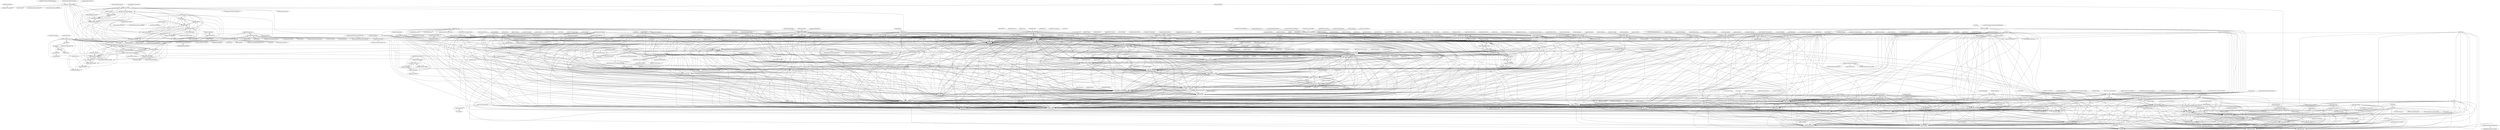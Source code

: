 digraph G {
"junxiaosong/AlphaZero_Gomoku" -> "hijkzzz/alpha-zero-gomoku" ["e"=1]
"shabake/GHDropMenuDemo" -> "entanmo/etm"
"shabake/GHDropMenuDemo" -> "8treenet/gotree"
"shabake/GHDropMenuDemo" -> "airuikun/react-dnd"
"shabake/GHDropMenuDemo" -> "xksoft/xky"
"shabake/GHDropMenuDemo" -> "WuKongOpenSource/WukongCRM-9.0-PHP"
"shabake/GHDropMenuDemo" -> "radish2012/xcode-mix"
"shabake/GHDropMenuDemo" -> "iSpring/WebGlobe"
"shabake/GHDropMenuDemo" -> "dixonzhao/Basic_Study"
"shabake/GHDropMenuDemo" -> "airuikun/front-core"
"shabake/GHDropMenuDemo" -> "sogou/SogouMRCToolkit"
"shabake/GHDropMenuDemo" -> "WuKongOpenSource/WukongCRM-9.0-JAVA"
"shabake/GHDropMenuDemo" -> "mxdldev/android-fly-refreshlayout"
"shabake/GHDropMenuDemo" -> "CovenantSQL/CovenantSQL"
"shabake/GHDropMenuDemo" -> "tqi2/modeleval"
"shabake/GHDropMenuDemo" -> "ji4ozhu/kkcap"
"STVIR/pysot" -> "PengBoXiangShang/SiamRPN_plus_plus_PyTorch" ["e"=1]
"OpensourceBooks/blockchain" -> "xianfeng92/Love-Ethereum" ["e"=1]
"opendevops-cn/opendevops" -> "WuKongOpenSource/WukongCRM-9.0-PHP" ["e"=1]
"opendevops-cn/opendevops" -> "dixonzhao/Basic_Study" ["e"=1]
"opendevops-cn/opendevops" -> "sogou/SogouMRCToolkit" ["e"=1]
"opendevops-cn/opendevops" -> "WuKongOpenSource/WukongCRM-9.0-JAVA" ["e"=1]
"opendevops-cn/opendevops" -> "airuikun/front-core" ["e"=1]
"opendevops-cn/opendevops" -> "CovenantSQL/CovenantSQL" ["e"=1]
"opendevops-cn/opendevops" -> "entanmo/etm" ["e"=1]
"opendevops-cn/opendevops" -> "mxdldev/spring-cloud-flycloud" ["e"=1]
"goproxy/goproxy" -> "aofei/air" ["e"=1]
"xiazeyu/live2d-widget-models" -> "fguby/live2D" ["e"=1]
"fghrsh/live2d_api" -> "fguby/live2D" ["e"=1]
"YvetteLau/Blog" -> "airuikun/technology-blog" ["e"=1]
"fghrsh/live2d_demo" -> "fguby/live2D" ["e"=1]
"xiazeyu/live2d-widget.js" -> "fguby/live2D" ["e"=1]
"LuckyZXL2016/Deep-Learning-Papers-Reading-Roadmap" -> "LuckyZXL2016/e3mall" ["e"=1]
"ONLYOFFICE/onlyoffice-nextcloud" -> "ibisheng/onlyoffice-ibisheng" ["e"=1]
"mxdldev/spring-cloud-flycloud" -> "mxdldev/android-mvp-mvvm-flytour"
"mxdldev/spring-cloud-flycloud" -> "xiaojinzi123/Component"
"mxdldev/spring-cloud-flycloud" -> "dixonzhao/Basic_Study"
"mxdldev/spring-cloud-flycloud" -> "WuKongOpenSource/WukongCRM-9.0-PHP"
"mxdldev/spring-cloud-flycloud" -> "WuKongOpenSource/WukongCRM-9.0-JAVA"
"mxdldev/spring-cloud-flycloud" -> "8treenet/gotree"
"mxdldev/spring-cloud-flycloud" -> "entanmo/etm"
"mxdldev/spring-cloud-flycloud" -> "airuikun/front-core"
"mxdldev/spring-cloud-flycloud" -> "sogou/SogouMRCToolkit"
"mxdldev/spring-cloud-flycloud" -> "xksoft/xky"
"mxdldev/spring-cloud-flycloud" -> "airuikun/react-dnd"
"mxdldev/spring-cloud-flycloud" -> "CovenantSQL/CovenantSQL"
"mxdldev/spring-cloud-flycloud" -> "iSpring/WebGlobe"
"mxdldev/spring-cloud-flycloud" -> "mxdldev/android-fly-refreshlayout"
"mxdldev/spring-cloud-flycloud" -> "ZDfordream/FlutterTianYue"
"zenghongtu/Mob" -> "cteams/Thief-Book" ["e"=1]
"FISCO-BCOS/FISCO-BCOS" -> "WeBankBlockchain/WeIdentity" ["e"=1]
"kungfu-origin/kungfu" -> "shinnytech/tqsdk-python" ["e"=1]
"xiaojinzi123/Component" -> "mxdldev/android-mvp-mvvm-flytour"
"xiaojinzi123/Component" -> "mxdldev/spring-cloud-flycloud"
"xiaojinzi123/Component" -> "dixonzhao/Basic_Study"
"xiaojinzi123/Component" -> "WuKongOpenSource/WukongCRM-9.0-PHP"
"xiaojinzi123/Component" -> "jmzkChain/jmzk" ["e"=1]
"xiaojinzi123/Component" -> "WuKongOpenSource/WukongCRM-9.0-JAVA"
"xiaojinzi123/Component" -> "airuikun/front-core"
"xiaojinzi123/Component" -> "x-ream/rey" ["e"=1]
"xiaojinzi123/Component" -> "sogou/SogouMRCToolkit"
"xiaojinzi123/Component" -> "entanmo/etm"
"xiaojinzi123/Component" -> "aidlearning/AidLearning-FrameWork" ["e"=1]
"xiaojinzi123/Component" -> "8treenet/gotree"
"xiaojinzi123/Component" -> "xksoft/xky"
"xiaojinzi123/Component" -> "CovenantSQL/CovenantSQL"
"xiaojinzi123/Component" -> "airuikun/react-dnd"
"waditu/czsc" -> "shinnytech/tqsdk-python" ["e"=1]
"airuikun/front-core" -> "WuKongOpenSource/WukongCRM-9.0-PHP"
"airuikun/front-core" -> "entanmo/etm"
"airuikun/front-core" -> "dixonzhao/Basic_Study"
"airuikun/front-core" -> "8treenet/gotree"
"airuikun/front-core" -> "xksoft/xky"
"airuikun/front-core" -> "WuKongOpenSource/WukongCRM-9.0-JAVA"
"airuikun/front-core" -> "airuikun/react-dnd"
"airuikun/front-core" -> "sogou/SogouMRCToolkit"
"airuikun/front-core" -> "CovenantSQL/CovenantSQL"
"airuikun/front-core" -> "iSpring/WebGlobe"
"airuikun/front-core" -> "airuikun/technology-blog"
"airuikun/front-core" -> "mxdldev/spring-cloud-flycloud"
"airuikun/front-core" -> "mxdldev/android-fly-refreshlayout"
"airuikun/front-core" -> "ZDfordream/FlutterTianYue"
"airuikun/front-core" -> "reixs/reixs"
"aidlearning/AidLearning-FrameWork" -> "mxdldev/android-mvp-mvvm-flytour" ["e"=1]
"aidlearning/AidLearning-FrameWork" -> "xiaojinzi123/Component" ["e"=1]
"aidlearning/AidLearning-FrameWork" -> "mxdldev/spring-cloud-flycloud" ["e"=1]
"apachecn/flink-doc-zh" -> "bethunebtj/datasource_architecture" ["e"=1]
"wuchong/my-flink-project" -> "bethunebtj/datasource_architecture" ["e"=1]
"CocoaDebug/CocoaDebug" -> "mxdldev/android-mvp-mvvm-flytour" ["e"=1]
"ZDfordream/FlutterTianYue" -> "WuKongOpenSource/WukongCRM-9.0-PHP"
"ZDfordream/FlutterTianYue" -> "entanmo/etm"
"ZDfordream/FlutterTianYue" -> "8treenet/gotree"
"ZDfordream/FlutterTianYue" -> "xksoft/xky"
"ZDfordream/FlutterTianYue" -> "dixonzhao/Basic_Study"
"ZDfordream/FlutterTianYue" -> "airuikun/react-dnd"
"ZDfordream/FlutterTianYue" -> "WuKongOpenSource/WukongCRM-9.0-JAVA"
"ZDfordream/FlutterTianYue" -> "sogou/SogouMRCToolkit"
"ZDfordream/FlutterTianYue" -> "airuikun/front-core"
"ZDfordream/FlutterTianYue" -> "CovenantSQL/CovenantSQL"
"ZDfordream/FlutterTianYue" -> "mxdldev/spring-cloud-flycloud"
"ZDfordream/FlutterTianYue" -> "mxdldev/android-fly-refreshlayout"
"ZDfordream/FlutterTianYue" -> "iSpring/WebGlobe"
"ZDfordream/FlutterTianYue" -> "reixs/reixs"
"ZDfordream/FlutterTianYue" -> "ThierrySquirrel/rocketmq-spring-boot-starter"
"JasonWu1111/Android-Review" -> "stfnt/Aloading"
"JasonWu1111/Android-Review" -> "canvas0607/aiodht"
"JasonWu1111/Android-Review" -> "gantleman/shopd"
"JasonWu1111/Android-Review" -> "fengzhongdeshu/GYDB"
"JasonWu1111/Android-Review" -> "casaliuqi-com/vpplang"
"JasonWu1111/Android-Review" -> "fengzhongdeshu/AndGYDB"
"JasonWu1111/Android-Review" -> "bayshier/PythonAutomation"
"JasonWu1111/Android-Review" -> "Braised-Cakes/imageslim"
"JasonWu1111/Android-Review" -> "bayshier/MVPKotlin_Commonlib"
"JasonWu1111/Android-Review" -> "hijkzzz/alpha-zero-gomoku"
"JasonWu1111/Android-Review" -> "jiangzhengnan/NguiLib"
"JasonWu1111/Android-Review" -> "yl-yue/yue-library" ["e"=1]
"JasonWu1111/Android-Review" -> "JsonChao/Awesome-Android-Notebook" ["e"=1]
"JasonWu1111/Android-Review" -> "feelschaotic/AndroidKnowledgeSystem" ["e"=1]
"JasonWu1111/Android-Review" -> "TripleHack/RecSys_Algorithm"
"pod4g/hiper" -> "airuikun/technology-blog" ["e"=1]
"KieSun/awesome-frontend-source-interpretation" -> "airuikun/technology-blog" ["e"=1]
"chillzhuang/SpringBlade" -> "mxdldev/spring-cloud-flycloud" ["e"=1]
"chillzhuang/SpringBlade" -> "WuKongOpenSource/WukongCRM-9.0-PHP" ["e"=1]
"chillzhuang/SpringBlade" -> "airuikun/front-core" ["e"=1]
"chillzhuang/SpringBlade" -> "dixonzhao/Basic_Study" ["e"=1]
"chillzhuang/SpringBlade" -> "WuKongOpenSource/WukongCRM-9.0-JAVA" ["e"=1]
"chillzhuang/SpringBlade" -> "iSpring/WebGlobe" ["e"=1]
"chillzhuang/SpringBlade" -> "CovenantSQL/CovenantSQL" ["e"=1]
"chillzhuang/SpringBlade" -> "airuikun/technology-blog" ["e"=1]
"chillzhuang/SpringBlade" -> "xiaojinzi123/Component" ["e"=1]
"chillzhuang/SpringBlade" -> "sogou/SogouMRCToolkit" ["e"=1]
"itheima1/BlockChain" -> "xianfeng92/Love-Ethereum" ["e"=1]
"eleme/Stinger" -> "xuuhaoo/DefenseCrash" ["e"=1]
"eleme/Stinger" -> "YPLiang19/Mango" ["e"=1]
"eleme/Stinger" -> "zihuatanejp/xor-crypto-js" ["e"=1]
"eleme/Stinger" -> "haoking/opencvjs" ["e"=1]
"eleme/Stinger" -> "milanyangbo/myrpc" ["e"=1]
"eleme/Stinger" -> "shine977/wefetch" ["e"=1]
"eleme/Stinger" -> "sasou/gene" ["e"=1]
"eleme/Stinger" -> "zhang-rf/mybatis-boost" ["e"=1]
"eleme/Stinger" -> "haoking/SwiftyUI" ["e"=1]
"iotexproject/iotex-core" -> "iotexproject/iotex-desktop-wallet"
"iotexproject/iotex-core" -> "dixonzhao/Basic_Study"
"iotexproject/iotex-core" -> "WuKongOpenSource/WukongCRM-9.0-PHP"
"iotexproject/iotex-core" -> "WuKongOpenSource/WukongCRM-9.0-JAVA"
"iotexproject/iotex-core" -> "entanmo/etm"
"iotexproject/iotex-core" -> "airuikun/front-core"
"iotexproject/iotex-core" -> "iotexproject/iotex-bootstrap"
"iotexproject/iotex-core" -> "CovenantSQL/CovenantSQL"
"iotexproject/iotex-core" -> "xksoft/xky"
"iotexproject/iotex-core" -> "8treenet/gotree"
"iotexproject/iotex-core" -> "mxdldev/spring-cloud-flycloud"
"iotexproject/iotex-core" -> "sogou/SogouMRCToolkit"
"iotexproject/iotex-core" -> "airuikun/react-dnd"
"iotexproject/iotex-core" -> "iSpring/WebGlobe"
"iotexproject/iotex-core" -> "ZDfordream/FlutterTianYue"
"shinnytech/tqsdk-python" -> "dixonzhao/Basic_Study"
"shinnytech/tqsdk-python" -> "WuKongOpenSource/WukongCRM-9.0-PHP"
"shinnytech/tqsdk-python" -> "mxdldev/spring-cloud-flycloud"
"shinnytech/tqsdk-python" -> "airuikun/front-core"
"shinnytech/tqsdk-python" -> "WuKongOpenSource/WukongCRM-9.0-JAVA"
"shinnytech/tqsdk-python" -> "irext/irext" ["e"=1]
"shinnytech/tqsdk-python" -> "sogou/SogouMRCToolkit"
"shinnytech/tqsdk-python" -> "CovenantSQL/CovenantSQL"
"shinnytech/tqsdk-python" -> "xiaojinzi123/Component"
"shinnytech/tqsdk-python" -> "mxdldev/android-mvp-mvvm-flytour"
"shinnytech/tqsdk-python" -> "entanmo/etm"
"shinnytech/tqsdk-python" -> "8treenet/gotree"
"shinnytech/tqsdk-python" -> "xksoft/xky"
"shinnytech/tqsdk-python" -> "airuikun/react-dnd"
"shinnytech/tqsdk-python" -> "onlychain/OCSystem" ["e"=1]
"8treenet/gotree" -> "entanmo/etm"
"8treenet/gotree" -> "airuikun/react-dnd"
"8treenet/gotree" -> "xksoft/xky"
"8treenet/gotree" -> "mxdldev/android-fly-refreshlayout"
"8treenet/gotree" -> "WuKongOpenSource/WukongCRM-9.0-PHP"
"8treenet/gotree" -> "WuKongOpenSource/WukongCRM-9.0-JAVA"
"8treenet/gotree" -> "sogou/SogouMRCToolkit"
"8treenet/gotree" -> "dixonzhao/Basic_Study"
"8treenet/gotree" -> "reixs/reixs"
"8treenet/gotree" -> "airuikun/crawler-node"
"8treenet/gotree" -> "fguby/Electron-elf"
"8treenet/gotree" -> "wonderair-blockchain-network/WonderAir-WON-alpha-"
"8treenet/gotree" -> "ThierrySquirrel/rocketmq-spring-boot-starter"
"8treenet/gotree" -> "CovenantSQL/CovenantSQL"
"8treenet/gotree" -> "airuikun/front-core"
"airuikun/technology-blog" -> "airuikun/front-core"
"airuikun/technology-blog" -> "WuKongOpenSource/WukongCRM-9.0-PHP"
"airuikun/technology-blog" -> "dixonzhao/Basic_Study"
"airuikun/technology-blog" -> "WuKongOpenSource/WukongCRM-9.0-JAVA"
"airuikun/technology-blog" -> "sogou/SogouMRCToolkit"
"airuikun/technology-blog" -> "entanmo/etm"
"airuikun/technology-blog" -> "CovenantSQL/CovenantSQL"
"airuikun/technology-blog" -> "8treenet/gotree"
"airuikun/technology-blog" -> "mxdldev/spring-cloud-flycloud"
"airuikun/technology-blog" -> "xksoft/xky"
"airuikun/technology-blog" -> "airuikun/react-dnd"
"airuikun/technology-blog" -> "iSpring/WebGlobe"
"airuikun/technology-blog" -> "xiaojinzi123/Component"
"airuikun/technology-blog" -> "ZDfordream/FlutterTianYue"
"airuikun/technology-blog" -> "mxdldev/android-mvp-mvvm-flytour"
"FEGuideTeam/FEGuide" -> "airuikun/technology-blog" ["e"=1]
"zhongshaofa/layuimini" -> "zhongshaofa/easyadmin" ["e"=1]
"zhongshaofa/layuimini" -> "layui/layui" ["e"=1]
"zhongshaofa/layuimini" -> "WuKongOpenSource/WukongCRM-9.0-PHP"
"zhongshaofa/layuimini" -> "dixonzhao/Basic_Study"
"zhongshaofa/layuimini" -> "jqhph/dcat-admin" ["e"=1]
"zhongshaofa/layuimini" -> "WuKongOpenSource/WukongCRM-9.0-JAVA"
"zhongshaofa/layuimini" -> "horsecms/layuicms2.0" ["e"=1]
"zhongshaofa/layuimini" -> "airuikun/front-core"
"zhongshaofa/layuimini" -> "zoujingli/ThinkAdmin" ["e"=1]
"zhongshaofa/layuimini" -> "8treenet/gotree"
"zhongshaofa/layuimini" -> "mxdldev/spring-cloud-flycloud"
"zhongshaofa/layuimini" -> "sogou/SogouMRCToolkit"
"zhongshaofa/layuimini" -> "CovenantSQL/CovenantSQL"
"zhongshaofa/layuimini" -> "xksoft/xky"
"zhongshaofa/layuimini" -> "entanmo/etm"
"frejs/fre" -> "dixonzhao/Basic_Study" ["e"=1]
"azl397985856/fe-interview" -> "airuikun/technology-blog" ["e"=1]
"anotheros/learn-blockchain" -> "xianfeng92/Love-Ethereum" ["e"=1]
"waitingfordark/four_flower" -> "tslgithub/image_class" ["e"=1]
"TianLin0509/BF-design-with-DL" -> "airuikun/react-dnd"
"TianLin0509/BF-design-with-DL" -> "entanmo/etm"
"TianLin0509/BF-design-with-DL" -> "mxdldev/android-fly-refreshlayout"
"TianLin0509/BF-design-with-DL" -> "8treenet/gotree"
"TianLin0509/BF-design-with-DL" -> "VideoOS/VideoOS-iOS-SDK"
"TianLin0509/BF-design-with-DL" -> "xksoft/xky"
"TianLin0509/BF-design-with-DL" -> "tqi2/modeleval"
"TianLin0509/BF-design-with-DL" -> "airuikun/crawler-node"
"TianLin0509/BF-design-with-DL" -> "reixs/reixs"
"TianLin0509/BF-design-with-DL" -> "wonderair-blockchain-network/WonderAir-WON-alpha-"
"nuls-io/nuls-v2" -> "8treenet/gotree"
"nuls-io/nuls-v2" -> "entanmo/etm"
"nuls-io/nuls-v2" -> "xksoft/xky"
"nuls-io/nuls-v2" -> "airuikun/react-dnd"
"nuls-io/nuls-v2" -> "airuikun/crawler-node"
"nuls-io/nuls-v2" -> "mxdldev/android-fly-refreshlayout"
"nuls-io/nuls-v2" -> "tqi2/modeleval"
"dily3825002/awesome-blockchain" -> "xianfeng92/Love-Ethereum" ["e"=1]
"liuhuanyong/WordMultiSenseDisambiguation" -> "luofuli/word-sense-disambiguation" ["e"=1]
"JDAI-CV/dabnn" -> "dixonzhao/Basic_Study" ["e"=1]
"galnetwen/Live2D" -> "fguby/live2D" ["e"=1]
"fguby/live2D" -> "xksoft/xky"
"fguby/live2D" -> "fguby/Electron-elf"
"fguby/live2D" -> "entanmo/etm"
"fguby/live2D" -> "airuikun/react-dnd"
"fguby/live2D" -> "wonderair-blockchain-network/WonderAir-WON-alpha-"
"fguby/live2D" -> "8treenet/gotree"
"fguby/live2D" -> "reixs/reixs"
"fguby/live2D" -> "mxdldev/android-fly-refreshlayout"
"fguby/live2D" -> "tqi2/modeleval"
"fguby/live2D" -> "WuKongOpenSource/WukongCRM-9.0-PHP"
"fguby/live2D" -> "VideoOS/VideoOS-Android-SDK"
"fguby/live2D" -> "radish2012/xcode-mix"
"fguby/live2D" -> "VideoOS/VideoOS-lua-app"
"fguby/live2D" -> "WuKongOpenSource/WukongCRM-9.0-JAVA"
"fguby/live2D" -> "xiaoyao153379/BakTst_Trd"
"webproblem/learning-article" -> "airuikun/technology-blog" ["e"=1]
"YPLiang19/Mango" -> "8treenet/gotree"
"YPLiang19/Mango" -> "WuKongOpenSource/WukongCRM-9.0-PHP"
"YPLiang19/Mango" -> "entanmo/etm"
"YPLiang19/Mango" -> "xksoft/xky"
"YPLiang19/Mango" -> "airuikun/react-dnd"
"YPLiang19/Mango" -> "dixonzhao/Basic_Study"
"YPLiang19/Mango" -> "WuKongOpenSource/WukongCRM-9.0-JAVA"
"YPLiang19/Mango" -> "sogou/SogouMRCToolkit"
"YPLiang19/Mango" -> "airuikun/front-core"
"YPLiang19/Mango" -> "CovenantSQL/CovenantSQL"
"YPLiang19/Mango" -> "iSpring/WebGlobe"
"YPLiang19/Mango" -> "radish2012/xcode-mix"
"YPLiang19/Mango" -> "mxdldev/android-fly-refreshlayout"
"YPLiang19/Mango" -> "tqi2/modeleval"
"YPLiang19/Mango" -> "mxdldev/spring-cloud-flycloud"
"lilidan/OCEval" -> "YPLiang19/Mango" ["e"=1]
"jayden320/flutter_shuqi" -> "ZDfordream/FlutterTianYue" ["e"=1]
"rollin0-0/DiffHelper" -> "radish2012/xcode-mix" ["e"=1]
"rollin0-0/DiffHelper" -> "entanmo/etm" ["e"=1]
"rollin0-0/DiffHelper" -> "xksoft/xky" ["e"=1]
"lihongxun945/myblog" -> "airuikun/technology-blog" ["e"=1]
"microsoft/NeuronBlocks" -> "sogou/SogouMRCToolkit" ["e"=1]
"fguby/Electron-elf" -> "entanmo/etm"
"fguby/Electron-elf" -> "8treenet/gotree"
"fguby/Electron-elf" -> "airuikun/react-dnd"
"fguby/Electron-elf" -> "xksoft/xky"
"fguby/Electron-elf" -> "WuKongOpenSource/WukongCRM-9.0-PHP"
"fguby/Electron-elf" -> "mxdldev/android-fly-refreshlayout"
"fguby/Electron-elf" -> "airuikun/crawler-node"
"fguby/Electron-elf" -> "WuKongOpenSource/WukongCRM-9.0-JAVA"
"fguby/Electron-elf" -> "dixonzhao/Basic_Study"
"fguby/Electron-elf" -> "wonderair-blockchain-network/WonderAir-WON-alpha-"
"fguby/Electron-elf" -> "sogou/SogouMRCToolkit"
"fguby/Electron-elf" -> "reixs/reixs"
"fguby/Electron-elf" -> "ThierrySquirrel/rocketmq-spring-boot-starter"
"fguby/Electron-elf" -> "tqi2/modeleval"
"fguby/Electron-elf" -> "VideoOS/VideoOS-lua-app"
"nghuyong/WeiboSpider" -> "mxdldev/android-mvp-mvvm-flytour" ["e"=1]
"nghuyong/WeiboSpider" -> "xiaojinzi123/Component" ["e"=1]
"nghuyong/WeiboSpider" -> "mxdldev/spring-cloud-flycloud" ["e"=1]
"YvetteLau/Step-By-Step" -> "airuikun/technology-blog" ["e"=1]
"cxwithyxy/Axure_Js_Inject" -> "Lucas-Fong/Axure-Extension"
"cxwithyxy/Axure_Js_Inject" -> "Sam-Hepworth/Axure.Ex"
"yukilzw/dy_flutter" -> "ZDfordream/FlutterTianYue" ["e"=1]
"RRdmlearning/Machine-Learning-From-Scratch" -> "Microstrong0305/WeChat-zhihu-csdnblog-code" ["e"=1]
"forthealllight/blog" -> "airuikun/technology-blog" ["e"=1]
"scikit-multilearn/scikit-multilearn" -> "lancopku/SGM" ["e"=1]
"CoderHenry66/WAVideoBox" -> "JonXia/LotsOfNotes"
"CoderHenry66/WAVideoBox" -> "ji4ozhu/kkcap"
"CoderHenry66/WAVideoBox" -> "CHYGO1985/forum_demo"
"CoderHenry66/WAVideoBox" -> "entanmo/etm"
"CoderHenry66/WAVideoBox" -> "airuikun/react-dnd"
"CoderHenry66/WAVideoBox" -> "radish2012/xcode-mix"
"CoderHenry66/WAVideoBox" -> "KaiXuan666/WindowTree"
"CoderHenry66/WAVideoBox" -> "shabake/GHDropMenuDemo"
"CoderHenry66/WAVideoBox" -> "iSpring/WebGlobe"
"CoderHenry66/WAVideoBox" -> "xksoft/xky"
"CoderHenry66/WAVideoBox" -> "WuKongOpenSource/WukongCRM-9.0-PHP"
"CoderHenry66/WAVideoBox" -> "yinchengtsinghua/golang-Eos-dpos-Ethereum"
"CoderHenry66/WAVideoBox" -> "8treenet/gotree"
"CoderHenry66/WAVideoBox" -> "757566833/auto-build-react-redux"
"CoderHenry66/WAVideoBox" -> "airuikun/crawler-node"
"xxlllq/pmp" -> "litblank/pmp"
"xxlllq/pmp" -> "liuhuachao/pmp"
"xxlllq/pmp" -> "LiQingMuBai/PMP"
"xxlllq/pmp" -> "simonhoo/pm"
"alibaba/sca-best-practice" -> "fxllong/fisher" ["e"=1]
"zllangct/rockgo" -> "ZintrulCre/LeetCode_Archiver" ["e"=1]
"zllangct/rockgo" -> "tqi2/modeleval"
"zllangct/rockgo" -> "ji4ozhu/kkcap"
"zllangct/rockgo" -> "KaiXuan666/WindowTree"
"zllangct/rockgo" -> "dixonzhao/Basic_Study"
"zllangct/rockgo" -> "radish2012/xcode-mix"
"zllangct/rockgo" -> "CHYGO1985/forum_demo"
"zllangct/rockgo" -> "xksoft/xky"
"zllangct/rockgo" -> "mxdldev/spring-cloud-flycloud"
"zllangct/rockgo" -> "airuikun/react-dnd"
"zllangct/rockgo" -> "entanmo/etm"
"zllangct/rockgo" -> "JonXia/LotsOfNotes"
"zllangct/rockgo" -> "8treenet/gotree"
"zllangct/rockgo" -> "WuKongOpenSource/WukongCRM-9.0-PHP"
"zllangct/rockgo" -> "iSpring/WebGlobe"
"bestaone/HiAuth" -> "mxdldev/android-fly-refreshlayout"
"bestaone/HiAuth" -> "jeesun/oauthserver" ["e"=1]
"bestaone/HiAuth" -> "jobmission/oauth2-server" ["e"=1]
"bestaone/HiAuth" -> "xksoft/xky"
"bestaone/HiAuth" -> "lexburner/oauth2-demo" ["e"=1]
"bestaone/HiAuth" -> "tqi2/modeleval"
"bestaone/HiAuth" -> "entanmo/etm"
"bestaone/HiAuth" -> "EdenWoo/ngx-validate"
"bestaone/HiAuth" -> "heyuxian/mcloud"
"generalized-intelligence/GAAS" -> "ji4ozhu/kkcap"
"generalized-intelligence/GAAS" -> "tqi2/modeleval"
"generalized-intelligence/GAAS" -> "WuKongOpenSource/WukongCRM-9.0-PHP"
"generalized-intelligence/GAAS" -> "iSpring/WebGlobe"
"generalized-intelligence/GAAS" -> "radish2012/xcode-mix"
"generalized-intelligence/GAAS" -> "airuikun/front-core"
"generalized-intelligence/GAAS" -> "entanmo/etm"
"generalized-intelligence/GAAS" -> "dixonzhao/Basic_Study"
"generalized-intelligence/GAAS" -> "xksoft/xky"
"generalized-intelligence/GAAS" -> "CovenantSQL/CovenantSQL"
"generalized-intelligence/GAAS" -> "WuKongOpenSource/WukongCRM-9.0-JAVA"
"generalized-intelligence/GAAS" -> "8treenet/gotree"
"generalized-intelligence/GAAS" -> "sogou/SogouMRCToolkit"
"generalized-intelligence/GAAS" -> "airuikun/react-dnd"
"generalized-intelligence/GAAS" -> "KaiXuan666/WindowTree"
"mxdldev/android-mvp-mvvm-flytour" -> "xiaojinzi123/Component"
"mxdldev/android-mvp-mvvm-flytour" -> "mxdldev/spring-cloud-flycloud"
"mxdldev/android-mvp-mvvm-flytour" -> "aidlearning/AidLearning-FrameWork" ["e"=1]
"mxdldev/android-mvp-mvvm-flytour" -> "jmzkChain/jmzk" ["e"=1]
"mxdldev/android-mvp-mvvm-flytour" -> "dixonzhao/Basic_Study"
"mxdldev/android-mvp-mvvm-flytour" -> "x-ream/rey" ["e"=1]
"mxdldev/android-mvp-mvvm-flytour" -> "WuKongOpenSource/WukongCRM-9.0-PHP"
"mxdldev/android-mvp-mvvm-flytour" -> "airuikun/front-core"
"mxdldev/android-mvp-mvvm-flytour" -> "WuKongOpenSource/WukongCRM-9.0-JAVA"
"mxdldev/android-mvp-mvvm-flytour" -> "everitoken/evtjs" ["e"=1]
"mxdldev/android-mvp-mvvm-flytour" -> "changtuiqie/WeChatAgreement.WebApi.Simple" ["e"=1]
"mxdldev/android-mvp-mvvm-flytour" -> "sogou/SogouMRCToolkit"
"mxdldev/android-mvp-mvvm-flytour" -> "CovenantSQL/CovenantSQL"
"mxdldev/android-mvp-mvvm-flytour" -> "entanmo/etm"
"mxdldev/android-mvp-mvvm-flytour" -> "8treenet/gotree"
"NVIDIA-AI-IOT/redtail" -> "generalized-intelligence/GAAS" ["e"=1]
"seungwonpark/RandWireNN" -> "MenghaoGuo/AutoDeeplab" ["e"=1]
"flink-china/flink-forward-china-2018" -> "bethunebtj/datasource_architecture" ["e"=1]
"Run2948/layuiAdmin" -> "zhongshaofa/layuimini" ["e"=1]
"jdcloud-bds/bds" -> "dixonzhao/Basic_Study" ["e"=1]
"MyCollab/mycollab" -> "sanluan/PublicCMS" ["e"=1]
"CovenantSQL/CovenantSQL" -> "entanmo/etm"
"CovenantSQL/CovenantSQL" -> "WuKongOpenSource/WukongCRM-9.0-PHP"
"CovenantSQL/CovenantSQL" -> "xksoft/xky"
"CovenantSQL/CovenantSQL" -> "8treenet/gotree"
"CovenantSQL/CovenantSQL" -> "airuikun/react-dnd"
"CovenantSQL/CovenantSQL" -> "dixonzhao/Basic_Study"
"CovenantSQL/CovenantSQL" -> "WuKongOpenSource/WukongCRM-9.0-JAVA"
"CovenantSQL/CovenantSQL" -> "sogou/SogouMRCToolkit"
"CovenantSQL/CovenantSQL" -> "airuikun/front-core"
"CovenantSQL/CovenantSQL" -> "iSpring/WebGlobe"
"CovenantSQL/CovenantSQL" -> "mxdldev/android-fly-refreshlayout"
"CovenantSQL/CovenantSQL" -> "reixs/reixs"
"CovenantSQL/CovenantSQL" -> "mxdldev/spring-cloud-flycloud"
"CovenantSQL/CovenantSQL" -> "fguby/Electron-elf"
"CovenantSQL/CovenantSQL" -> "ZDfordream/FlutterTianYue"
"ThierrySquirrel/rocketmq-spring-boot-starter" -> "entanmo/etm"
"ThierrySquirrel/rocketmq-spring-boot-starter" -> "8treenet/gotree"
"ThierrySquirrel/rocketmq-spring-boot-starter" -> "airuikun/react-dnd"
"ThierrySquirrel/rocketmq-spring-boot-starter" -> "xksoft/xky"
"ThierrySquirrel/rocketmq-spring-boot-starter" -> "mxdldev/android-fly-refreshlayout"
"ThierrySquirrel/rocketmq-spring-boot-starter" -> "WuKongOpenSource/WukongCRM-9.0-PHP"
"ThierrySquirrel/rocketmq-spring-boot-starter" -> "WuKongOpenSource/WukongCRM-9.0-JAVA"
"ThierrySquirrel/rocketmq-spring-boot-starter" -> "reixs/reixs"
"ThierrySquirrel/rocketmq-spring-boot-starter" -> "sogou/SogouMRCToolkit"
"ThierrySquirrel/rocketmq-spring-boot-starter" -> "dixonzhao/Basic_Study"
"ThierrySquirrel/rocketmq-spring-boot-starter" -> "airuikun/crawler-node"
"ThierrySquirrel/rocketmq-spring-boot-starter" -> "VideoOS/VideoOS-Android-SDK"
"ThierrySquirrel/rocketmq-spring-boot-starter" -> "fguby/Electron-elf"
"ThierrySquirrel/rocketmq-spring-boot-starter" -> "VideoOS/VideoOS-iOS-SDK"
"ThierrySquirrel/rocketmq-spring-boot-starter" -> "wonderair-blockchain-network/WonderAir-WON-alpha-"
"Dogwei/Swifter.Json" -> "entanmo/etm" ["e"=1]
"Dogwei/Swifter.Json" -> "xksoft/xky" ["e"=1]
"pnoker/iot-dc3" -> "xksoft/xky"
"pnoker/iot-dc3" -> "8treenet/gotree"
"pnoker/iot-dc3" -> "WuKongOpenSource/WukongCRM-9.0-PHP"
"pnoker/iot-dc3" -> "entanmo/etm"
"pnoker/iot-dc3" -> "airuikun/react-dnd"
"pnoker/iot-dc3" -> "dixonzhao/Basic_Study"
"pnoker/iot-dc3" -> "sogou/SogouMRCToolkit"
"pnoker/iot-dc3" -> "WuKongOpenSource/WukongCRM-9.0-JAVA"
"pnoker/iot-dc3" -> "airuikun/front-core"
"pnoker/iot-dc3" -> "CovenantSQL/CovenantSQL"
"pnoker/iot-dc3" -> "reixs/reixs"
"pnoker/iot-dc3" -> "mxdldev/android-fly-refreshlayout"
"pnoker/iot-dc3" -> "iSpring/WebGlobe"
"pnoker/iot-dc3" -> "ZDfordream/FlutterTianYue"
"pnoker/iot-dc3" -> "mxdldev/spring-cloud-flycloud"
"tianbaochou/NasUnet" -> "MenghaoGuo/AutoDeeplab" ["e"=1]
"ibisheng/deploy" -> "ibisheng/onlyoffice-ibisheng" ["e"=1]
"02ai/US-Stock-Option-Autotrader" -> "757566833/auto-build-react-redux" ["e"=1]
"02ai/US-Stock-Option-Autotrader" -> "LuochuanAD/UsefulCategory" ["e"=1]
"zhangziliang04/aipm" -> "wx-chevalier/Software-Product-Notes"
"zhangziliang04/aipm" -> "NAMEs/ProductManager"
"zhangziliang04/aipm" -> "jackispm/ProductManager"
"zhangziliang04/aipm" -> "idao/pmstack"
"zhangziliang04/aipm" -> "ZhaoKaiQiang/PMNote"
"zhangziliang04/aipm" -> "gold3bear/ProductManageStudy"
"zhangziliang04/aipm" -> "JasonChenhx/ProductManager"
"zhangziliang04/aipm" -> "ishanshan/Road2StrategyPM"
"zhangziliang04/aipm" -> "kntism/The-Zen-of-Product-Managers"
"zhangziliang04/aipm" -> "StevenJokess/2bPM"
"zhangziliang04/aipm" -> "gytdove/langxdBlog" ["e"=1]
"ibisheng/onlyoffice-ibisheng" -> "tqi2/modeleval"
"ibisheng/onlyoffice-ibisheng" -> "airuikun/react-dnd"
"ibisheng/onlyoffice-ibisheng" -> "JonXia/LotsOfNotes"
"ibisheng/onlyoffice-ibisheng" -> "ji4ozhu/kkcap"
"ibisheng/onlyoffice-ibisheng" -> "entanmo/etm"
"ibisheng/onlyoffice-ibisheng" -> "8treenet/gotree"
"ibisheng/onlyoffice-ibisheng" -> "xksoft/xky"
"ibisheng/onlyoffice-ibisheng" -> "KaiXuan666/WindowTree"
"ibisheng/onlyoffice-ibisheng" -> "radish2012/xcode-mix"
"ibisheng/onlyoffice-ibisheng" -> "757566833/auto-build-react-redux"
"ibisheng/onlyoffice-ibisheng" -> "mxdldev/android-fly-refreshlayout"
"ibisheng/onlyoffice-ibisheng" -> "JZJJZJ/MSRotationTabBar"
"ibisheng/onlyoffice-ibisheng" -> "cjsliuj/Scalpel"
"ibisheng/onlyoffice-ibisheng" -> "yinchengtsinghua/golang-Eos-dpos-Ethereum"
"ibisheng/onlyoffice-ibisheng" -> "reixs/reixs"
"gavenwangcn/vole" -> "fxllong/fisher" ["e"=1]
"frontend9/fe9-library" -> "airuikun/technology-blog" ["e"=1]
"jneless/EyerissF" -> "zihuatanejp/xor-crypto-js" ["e"=1]
"jneless/EyerissF" -> "xuuhaoo/DefenseCrash" ["e"=1]
"jneless/EyerissF" -> "milanyangbo/myrpc" ["e"=1]
"jneless/EyerissF" -> "shine977/wefetch" ["e"=1]
"jneless/EyerissF" -> "zhang-rf/mybatis-boost" ["e"=1]
"jneless/EyerissF" -> "sasou/gene" ["e"=1]
"jneless/EyerissF" -> "haoking/opencvjs" ["e"=1]
"jneless/EyerissF" -> "fanyev5/fanyev5_base" ["e"=1]
"iotexproject/iotex-desktop-wallet" -> "iotexproject/iotex-bootstrap"
"iotexproject/iotex-desktop-wallet" -> "iotexproject/iotex-did"
"iotexproject/iotex-desktop-wallet" -> "iotexproject/iotex-antenna"
"iotexproject/iotex-desktop-wallet" -> "iotubeproject/ioTube"
"iotexproject/iotex-desktop-wallet" -> "iotexproject/halogrants"
"iotexproject/iotex-desktop-wallet" -> "iotexproject/iips"
"iotexproject/iotex-desktop-wallet" -> "iotexproject/iotex-dapp-sample"
"iotexproject/iotex-desktop-wallet" -> "iotexproject/iotex-docs-old"
"iotexproject/iotex-desktop-wallet" -> "iotexproject/iotex-analytics"
"XiangyanChen/MachineLearning" -> "dixonzhao/Basic_Study" ["e"=1]
"XiangyanChen/MachineLearning" -> "guobao90/XMDebug" ["e"=1]
"everitoken/evtjs" -> "mxdldev/android-mvp-mvvm-flytour" ["e"=1]
"changtuiqie/WeChatAgreement.WebApi.Simple" -> "mxdldev/android-mvp-mvvm-flytour" ["e"=1]
"changtuiqie/WeChatAgreement.WebApi.Simple" -> "xiaojinzi123/Component" ["e"=1]
"x-ream/rey" -> "mxdldev/android-mvp-mvvm-flytour" ["e"=1]
"x-ream/rey" -> "xiaojinzi123/Component" ["e"=1]
"x-ream/rey" -> "mxdldev/spring-cloud-flycloud" ["e"=1]
"VideoOS/VideoOS-lua-app" -> "entanmo/etm"
"ZintrulCre/LeetCode_Archiver" -> "JonXia/LotsOfNotes" ["e"=1]
"ZintrulCre/LeetCode_Archiver" -> "757566833/auto-build-react-redux" ["e"=1]
"ZintrulCre/LeetCode_Archiver" -> "CHYGO1985/forum_demo" ["e"=1]
"ZintrulCre/LeetCode_Archiver" -> "yinchengtsinghua/golang-Eos-dpos-Ethereum" ["e"=1]
"ZintrulCre/LeetCode_Archiver" -> "ji4ozhu/kkcap" ["e"=1]
"ZintrulCre/LeetCode_Archiver" -> "KaiXuan666/WindowTree" ["e"=1]
"ZintrulCre/LeetCode_Archiver" -> "tqi2/modeleval" ["e"=1]
"ZintrulCre/LeetCode_Archiver" -> "sasou/gene" ["e"=1]
"ZintrulCre/LeetCode_Archiver" -> "zllangct/rockgo" ["e"=1]
"jmzkChain/jmzk" -> "mxdldev/android-mvp-mvvm-flytour" ["e"=1]
"jmzkChain/jmzk" -> "xiaojinzi123/Component" ["e"=1]
"jmzkChain/jmzk" -> "mxdldev/spring-cloud-flycloud" ["e"=1]
"beiliangshizi/China_House" -> "jumper2014/lianjia-beike-spider" ["e"=1]
"WeibinMeng/FT-Tree" -> "guobao90/XMDebug"
"WeibinMeng/FT-Tree" -> "dixonzhao/Basic_Study"
"WeibinMeng/FT-Tree" -> "onlychain/OCSystem" ["e"=1]
"WeibinMeng/FT-Tree" -> "sasou/gene"
"WeibinMeng/FT-Tree" -> "second-state/smart-contract-search-engine" ["e"=1]
"WeibinMeng/FT-Tree" -> "xcw-coder/studyProject"
"WeibinMeng/FT-Tree" -> "xikuqi/OpenCV" ["e"=1]
"WeibinMeng/FT-Tree" -> "haoking/opencvjs"
"liaozihong/SpringBoot-Learning" -> "micyo202/lion" ["e"=1]
"mavlink/mavros" -> "generalized-intelligence/GAAS" ["e"=1]
"apachecn/ml-mastery-zh" -> "apachecn/ds-ai-tech-notes" ["e"=1]
"facert/beijing_house_knowledge" -> "jumper2014/lianjia-beike-spider" ["e"=1]
"sitewhere/sitewhere" -> "pnoker/iot-dc3" ["e"=1]
"keyu-tian/Cpp-Gomoku-with-AI" -> "milanyangbo/myrpc"
"keyu-tian/Cpp-Gomoku-with-AI" -> "xuuhaoo/DefenseCrash"
"keyu-tian/Cpp-Gomoku-with-AI" -> "haoking/opencvjs"
"keyu-tian/Cpp-Gomoku-with-AI" -> "zhang-rf/mybatis-boost"
"keyu-tian/Cpp-Gomoku-with-AI" -> "sasou/gene"
"keyu-tian/Cpp-Gomoku-with-AI" -> "fanyev5/fanyev5-search"
"keyu-tian/Cpp-Gomoku-with-AI" -> "zihuatanejp/xor-crypto-js"
"keyu-tian/Cpp-Gomoku-with-AI" -> "fanyev5/fanyev5_base"
"keyu-tian/Cpp-Gomoku-with-AI" -> "shine977/wefetch"
"keyu-tian/Cpp-Gomoku-with-AI" -> "xinge1/LXNetworking"
"keyu-tian/Cpp-Gomoku-with-AI" -> "yanym/Cornell-Club"
"keyu-tian/Cpp-Gomoku-with-AI" -> "sunyiyue/CCIMLib" ["e"=1]
"keyu-tian/Cpp-Gomoku-with-AI" -> "JonXia/LotsOfNotes"
"keyu-tian/Cpp-Gomoku-with-AI" -> "xcw-coder/studyProject"
"keyu-tian/Cpp-Gomoku-with-AI" -> "yanym/Linkedin-Inbox-Invitation-Chrome-Extension"
"zllrunning/SiameseX.PyTorch" -> "PengBoXiangShang/SiamRPN_plus_plus_PyTorch" ["e"=1]
"codeegginterviewgroup/CodeEggDailyInterview" -> "JasonWu1111/Android-Review" ["e"=1]
"sheqi/GAN_Review" -> "airuikun/react-dnd" ["e"=1]
"dromara/sureness" -> "JMagician/Martian" ["e"=1]
"LinZhuoChen/DUpsampling" -> "MenghaoGuo/AutoDeeplab" ["e"=1]
"VideoOS/VideoOS-Android-SDK" -> "airuikun/react-dnd"
"VideoOS/VideoOS-Android-SDK" -> "entanmo/etm"
"VideoOS/VideoOS-Android-SDK" -> "8treenet/gotree"
"VideoOS/VideoOS-Android-SDK" -> "VideoOS/VideoOS-iOS-SDK"
"VideoOS/VideoOS-Android-SDK" -> "xksoft/xky"
"q805699513/flutter_books" -> "ZDfordream/FlutterTianYue" ["e"=1]
"godkun/blog" -> "JonXia/LotsOfNotes"
"godkun/blog" -> "757566833/auto-build-react-redux"
"godkun/blog" -> "entanmo/etm"
"godkun/blog" -> "fanyev5/fanyev5-search"
"godkun/blog" -> "tqi2/modeleval"
"godkun/blog" -> "sasou/gene"
"godkun/blog" -> "airuikun/react-dnd"
"godkun/blog" -> "KaiXuan666/WindowTree"
"godkun/blog" -> "CHYGO1985/forum_demo"
"godkun/blog" -> "UserChenille/ReverseImpl-master"
"godkun/blog" -> "xksoft/xky"
"godkun/blog" -> "CHYGO1985/React_Garage"
"godkun/blog" -> "ji4ozhu/kkcap"
"godkun/blog" -> "8treenet/gotree"
"godkun/blog" -> "JZJJZJ/MSLinkedKeyboardView"
"Advanced-Interview-Question/front-end-interview" -> "airuikun/technology-blog" ["e"=1]
"tomsun28/surpass" -> "WuKongOpenSource/WukongCRM-9.0-JAVA" ["e"=1]
"pytorch/extension-cpp" -> "tczhangzhi/pytorch-parallel" ["e"=1]
"amusi/AI-Job-Recommend" -> "zhengzhugithub/CV-arXiv-Daily" ["e"=1]
"longfeizheng/blockchain-java" -> "xianfeng92/Love-Ethereum" ["e"=1]
"jobmission/oauth2-server" -> "bestaone/HiAuth" ["e"=1]
"daili0015/ModelFeast" -> "KaiXuan666/WindowTree"
"daili0015/ModelFeast" -> "757566833/auto-build-react-redux"
"daili0015/ModelFeast" -> "tqi2/modeleval"
"daili0015/ModelFeast" -> "JonXia/LotsOfNotes"
"daili0015/ModelFeast" -> "ji4ozhu/kkcap"
"daili0015/ModelFeast" -> "CHYGO1985/forum_demo"
"daili0015/ModelFeast" -> "JZJJZJ/MSRotationTabBar"
"daili0015/ModelFeast" -> "kauuze/kboot"
"daili0015/ModelFeast" -> "JZJJZJ/MSLinkedKeyboardView"
"daili0015/ModelFeast" -> "93Alliance/ng-chartjs"
"daili0015/ModelFeast" -> "xcw-coder/studyProject"
"daili0015/ModelFeast" -> "yinchengtsinghua/golang-Eos-dpos-Ethereum"
"daili0015/ModelFeast" -> "CoderLinLee/LLSegmentViewController"
"daili0015/ModelFeast" -> "shizheng0510/apiCrawler"
"daili0015/ModelFeast" -> "cjsliuj/Scalpel"
"laodaobazi/ldbz-shop" -> "fxllong/fisher" ["e"=1]
"muzi-long/laravel55-layuiadmin" -> "fangzesheng/f-admin" ["e"=1]
"WeBankBlockchain/WeBASE" -> "WeBankBlockchain/WeIdentity" ["e"=1]
"ambition119/FlinkSQL" -> "bethunebtj/datasource_architecture" ["e"=1]
"bethunebtj/datasource_architecture" -> "tqi2/modeleval"
"bethunebtj/datasource_architecture" -> "radish2012/xcode-mix"
"bethunebtj/datasource_architecture" -> "ji4ozhu/kkcap"
"bethunebtj/datasource_architecture" -> "757566833/auto-build-react-redux"
"bethunebtj/datasource_architecture" -> "KaiXuan666/WindowTree"
"bethunebtj/datasource_architecture" -> "entanmo/etm"
"bethunebtj/datasource_architecture" -> "JZJJZJ/MSLinkedKeyboardView"
"bethunebtj/datasource_architecture" -> "xksoft/xky"
"bethunebtj/datasource_architecture" -> "8treenet/gotree"
"bethunebtj/datasource_architecture" -> "airuikun/react-dnd"
"bethunebtj/datasource_architecture" -> "JonXia/LotsOfNotes"
"bethunebtj/datasource_architecture" -> "reixs/reixs"
"bethunebtj/datasource_architecture" -> "iSpring/WebGlobe"
"bethunebtj/datasource_architecture" -> "cjsliuj/Scalpel"
"bethunebtj/datasource_architecture" -> "mxdldev/android-fly-refreshlayout"
"z-9527/weapp-movie-master" -> "zenghao0219/seat-select-wechat" ["e"=1]
"z-9527/weapp-movie-master" -> "houzisbw/MeiTuanCinemaSmartChoose" ["e"=1]
"WuKongOpenSource/WukongCRM-9.0-PHP" -> "WuKongOpenSource/WukongCRM-9.0-JAVA"
"WuKongOpenSource/WukongCRM-9.0-PHP" -> "entanmo/etm"
"WuKongOpenSource/WukongCRM-9.0-PHP" -> "8treenet/gotree"
"WuKongOpenSource/WukongCRM-9.0-PHP" -> "dixonzhao/Basic_Study"
"WuKongOpenSource/WukongCRM-9.0-PHP" -> "xksoft/xky"
"WuKongOpenSource/WukongCRM-9.0-PHP" -> "airuikun/react-dnd"
"WuKongOpenSource/WukongCRM-9.0-PHP" -> "sogou/SogouMRCToolkit"
"WuKongOpenSource/WukongCRM-9.0-PHP" -> "airuikun/front-core"
"WuKongOpenSource/WukongCRM-9.0-PHP" -> "CovenantSQL/CovenantSQL"
"WuKongOpenSource/WukongCRM-9.0-PHP" -> "iSpring/WebGlobe"
"WuKongOpenSource/WukongCRM-9.0-PHP" -> "mxdldev/spring-cloud-flycloud"
"WuKongOpenSource/WukongCRM-9.0-PHP" -> "mxdldev/android-fly-refreshlayout"
"WuKongOpenSource/WukongCRM-9.0-PHP" -> "reixs/reixs"
"WuKongOpenSource/WukongCRM-9.0-PHP" -> "ZDfordream/FlutterTianYue"
"WuKongOpenSource/WukongCRM-9.0-PHP" -> "fguby/Electron-elf"
"WuKongOpenSource/WukongCRM-9.0-JAVA" -> "WuKongOpenSource/WukongCRM-9.0-PHP"
"WuKongOpenSource/WukongCRM-9.0-JAVA" -> "entanmo/etm"
"WuKongOpenSource/WukongCRM-9.0-JAVA" -> "8treenet/gotree"
"WuKongOpenSource/WukongCRM-9.0-JAVA" -> "xksoft/xky"
"WuKongOpenSource/WukongCRM-9.0-JAVA" -> "airuikun/react-dnd"
"WuKongOpenSource/WukongCRM-9.0-JAVA" -> "dixonzhao/Basic_Study"
"WuKongOpenSource/WukongCRM-9.0-JAVA" -> "sogou/SogouMRCToolkit"
"WuKongOpenSource/WukongCRM-9.0-JAVA" -> "airuikun/front-core"
"WuKongOpenSource/WukongCRM-9.0-JAVA" -> "CovenantSQL/CovenantSQL"
"WuKongOpenSource/WukongCRM-9.0-JAVA" -> "mxdldev/android-fly-refreshlayout"
"WuKongOpenSource/WukongCRM-9.0-JAVA" -> "reixs/reixs"
"WuKongOpenSource/WukongCRM-9.0-JAVA" -> "iSpring/WebGlobe"
"WuKongOpenSource/WukongCRM-9.0-JAVA" -> "mxdldev/spring-cloud-flycloud"
"WuKongOpenSource/WukongCRM-9.0-JAVA" -> "ThierrySquirrel/rocketmq-spring-boot-starter"
"WuKongOpenSource/WukongCRM-9.0-JAVA" -> "fguby/Electron-elf"
"JourneyYoung/iOSMixProject" -> "radish2012/xcode-mix" ["e"=1]
"lyzz0612/iosMixTools" -> "radish2012/xcode-mix" ["e"=1]
"wumansgy/GoAndBlockChainStudy" -> "xianfeng92/Love-Ethereum" ["e"=1]
"NoamRosenberg/autodeeplab" -> "MenghaoGuo/AutoDeeplab" ["e"=1]
"PanJinquan/tensorflow_models_learning" -> "tslgithub/image_class" ["e"=1]
"a805748009/hxy-socket" -> "dixonzhao/Basic_Study" ["e"=1]
"mySoul8012/SE-Basic-knowledge" -> "dixonzhao/Basic_Study" ["e"=1]
"dixonzhao/Basic_Study" -> "onlychain/OCSystem" ["e"=1]
"dixonzhao/Basic_Study" -> "WuKongOpenSource/WukongCRM-9.0-PHP"
"dixonzhao/Basic_Study" -> "entanmo/etm"
"dixonzhao/Basic_Study" -> "8treenet/gotree"
"dixonzhao/Basic_Study" -> "xksoft/xky"
"dixonzhao/Basic_Study" -> "WuKongOpenSource/WukongCRM-9.0-JAVA"
"dixonzhao/Basic_Study" -> "airuikun/react-dnd"
"dixonzhao/Basic_Study" -> "irext/irext" ["e"=1]
"dixonzhao/Basic_Study" -> "sogou/SogouMRCToolkit"
"dixonzhao/Basic_Study" -> "airuikun/front-core"
"dixonzhao/Basic_Study" -> "mxdldev/spring-cloud-flycloud"
"dixonzhao/Basic_Study" -> "CovenantSQL/CovenantSQL"
"dixonzhao/Basic_Study" -> "mpplab/mnssp3" ["e"=1]
"dixonzhao/Basic_Study" -> "second-state/buidl" ["e"=1]
"dixonzhao/Basic_Study" -> "jdcloud-bds/bds" ["e"=1]
"second-state/smart-contract-search-engine" -> "dixonzhao/Basic_Study" ["e"=1]
"second-state/buidl" -> "dixonzhao/Basic_Study" ["e"=1]
"Oldpan/Pytorch-Memory-Utils" -> "zhengzhugithub/CV-arXiv-Daily" ["e"=1]
"kezhenxu94/house-renting" -> "jumper2014/lianjia-beike-spider" ["e"=1]
"Microstrong0305/Python2AI" -> "Robinwho/Deep-Learning"
"Microstrong0305/Python2AI" -> "1033020837/Basic4AI" ["e"=1]
"Microstrong0305/Python2AI" -> "OrangeX4/NJUAI-Notes" ["e"=1]
"Microstrong0305/Python2AI" -> "apachecn/ds-ai-tech-notes"
"Microstrong0305/Python2AI" -> "aialgorithm/AiPy" ["e"=1]
"Microstrong0305/Python2AI" -> "lcylmhlcy/Awesome-algorithm-interview" ["e"=1]
"Microstrong0305/Python2AI" -> "runningcheese/Awesome-AI" ["e"=1]
"Microstrong0305/Python2AI" -> "tangyudi/Ai-Learn" ["e"=1]
"Microstrong0305/Python2AI" -> "Microstrong0305/WeChat-zhihu-csdnblog-code"
"Microstrong0305/Python2AI" -> "cj0012/AI-Practice-Tensorflow-Notes"
"Microstrong0305/Python2AI" -> "apachecn/awesome-data-comp-solution" ["e"=1]
"Microstrong0305/Python2AI" -> "ThyrixYang/nju_cs_kaoyan_19" ["e"=1]
"Microstrong0305/Python2AI" -> "leerumor/ai-study" ["e"=1]
"fwm227/atom-design" -> "JonXia/LotsOfNotes"
"xianfeng92/Love-Ethereum" -> "8treenet/gotree"
"xianfeng92/Love-Ethereum" -> "xksoft/xky"
"xianfeng92/Love-Ethereum" -> "entanmo/etm"
"xianfeng92/Love-Ethereum" -> "airuikun/react-dnd"
"xianfeng92/Love-Ethereum" -> "mxdldev/android-fly-refreshlayout"
"xianfeng92/Love-Ethereum" -> "JZJJZJ/MSLinkedKeyboardView"
"xianfeng92/Love-Ethereum" -> "iSpring/WebGlobe"
"xianfeng92/Love-Ethereum" -> "JonXia/LotsOfNotes"
"xianfeng92/Love-Ethereum" -> "WuKongOpenSource/WukongCRM-9.0-PHP"
"xianfeng92/Love-Ethereum" -> "kyai/gurl"
"xianfeng92/Love-Ethereum" -> "WuKongOpenSource/WukongCRM-9.0-JAVA"
"xianfeng92/Love-Ethereum" -> "radish2012/xcode-mix"
"xianfeng92/Love-Ethereum" -> "sogou/SogouMRCToolkit"
"xianfeng92/Love-Ethereum" -> "dixonzhao/Basic_Study"
"xianfeng92/Love-Ethereum" -> "xiaoyao153379/QTSSTM4"
"yongyehuang/zhihu-text-classification" -> "lancopku/SGM" ["e"=1]
"sunkaifei/FlyCms" -> "sanluan/PublicCMS" ["e"=1]
"lerry903/RuoYi" -> "xuuhaoo/DefenseCrash"
"lerry903/RuoYi" -> "haoking/opencvjs"
"lerry903/RuoYi" -> "sasou/gene"
"lerry903/RuoYi" -> "milanyangbo/myrpc"
"lerry903/RuoYi" -> "ji4ozhu/kkcap"
"lerry903/RuoYi" -> "yinchengtsinghua/golang-Eos-dpos-Ethereum"
"lerry903/RuoYi" -> "shine977/wefetch"
"lerry903/RuoYi" -> "guobao90/XMDebug"
"lerry903/RuoYi" -> "fanyev5/fanyev5_base"
"lerry903/RuoYi" -> "haoking/SwiftyUI"
"lerry903/RuoYi" -> "JonXia/LotsOfNotes"
"lerry903/RuoYi" -> "yanym/Cornell-Club"
"lerry903/RuoYi" -> "UCHAIN-WORLD/uchain-fullnode"
"lerry903/RuoYi" -> "zhang-rf/mybatis-boost"
"lerry903/RuoYi" -> "xcw-coder/studyProject"
"horsecms/layuicms2.0" -> "zhongshaofa/layuimini" ["e"=1]
"hijkzzz/alpha-zero-gomoku" -> "gantleman/shopd"
"hijkzzz/alpha-zero-gomoku" -> "casaliuqi-com/vpplang"
"hijkzzz/alpha-zero-gomoku" -> "stfnt/Aloading"
"hijkzzz/alpha-zero-gomoku" -> "canvas0607/aiodht"
"hijkzzz/alpha-zero-gomoku" -> "nikli2009/vue-img-orientation-changer"
"hijkzzz/alpha-zero-gomoku" -> "jiangzhengnan/NguiLib"
"hijkzzz/alpha-zero-gomoku" -> "bayshier/MVPKotlin_Commonlib"
"hijkzzz/alpha-zero-gomoku" -> "bayshier/PythonAutomation"
"hijkzzz/alpha-zero-gomoku" -> "fengzhongdeshu/AndGYDB"
"hijkzzz/alpha-zero-gomoku" -> "Braised-Cakes/imageslim"
"hijkzzz/alpha-zero-gomoku" -> "fengzhongdeshu/GYDB"
"hijkzzz/alpha-zero-gomoku" -> "hijkzzz/deep-reinforcement-learning-notes" ["e"=1]
"hijkzzz/alpha-zero-gomoku" -> "gui66497/spring-quartz-demo" ["e"=1]
"hijkzzz/alpha-zero-gomoku" -> "yehuio/Coot"
"hijkzzz/alpha-zero-gomoku" -> "gui66497/zzdj_dhcp" ["e"=1]
"houzisbw/MeiTuanCinemaSmartChoose" -> "zenghao0219/seat-select-wechat"
"houzisbw/MeiTuanCinemaSmartChoose" -> "zenghao0219/seat-select"
"ekoz/kbase-doc" -> "ibisheng/onlyoffice-ibisheng" ["e"=1]
"RandolphVI/Multi-Label-Text-Classification" -> "lancopku/SGM" ["e"=1]
"amusi/CV-Company-List" -> "zhengzhugithub/CV-arXiv-Daily" ["e"=1]
"brightmart/sentiment_analysis_fine_grain" -> "lancopku/SGM" ["e"=1]
"cteams/Thief-Book" -> "jiangzhengnan/NguiLib"
"cteams/Thief-Book" -> "airuikun/react-dnd"
"cteams/Thief-Book" -> "8treenet/gotree"
"cteams/Thief-Book" -> "xksoft/xky"
"cteams/Thief-Book" -> "WuKongOpenSource/WukongCRM-9.0-PHP"
"cteams/Thief-Book" -> "entanmo/etm"
"cteams/Thief-Book" -> "WuKongOpenSource/WukongCRM-9.0-JAVA"
"cteams/Thief-Book" -> "dixonzhao/Basic_Study"
"cteams/Thief-Book" -> "casaliuqi-com/vpplang"
"cteams/Thief-Book" -> "sogou/SogouMRCToolkit"
"cteams/Thief-Book" -> "mxdldev/android-fly-refreshlayout"
"cteams/Thief-Book" -> "airuikun/front-core"
"cteams/Thief-Book" -> "fguby/Electron-elf"
"cteams/Thief-Book" -> "CovenantSQL/CovenantSQL"
"cteams/Thief-Book" -> "hijkzzz/alpha-zero-gomoku"
"researchmm/SiamDW" -> "PengBoXiangShang/SiamRPN_plus_plus_PyTorch" ["e"=1]
"shine977/wefetch" -> "fanyev5/fanyev5_base"
"shine977/wefetch" -> "sasou/gene"
"shine977/wefetch" -> "haoking/opencvjs"
"shine977/wefetch" -> "milanyangbo/myrpc"
"shine977/wefetch" -> "zhang-rf/mybatis-boost"
"shine977/wefetch" -> "xuuhaoo/DefenseCrash"
"shine977/wefetch" -> "fanyev5/fanyev5-search"
"shine977/wefetch" -> "yanym/Cornell-Club"
"shine977/wefetch" -> "zihuatanejp/xor-crypto-js"
"shine977/wefetch" -> "meision/RushQuantClientDemo"
"shine977/wefetch" -> "xinge1/LXNetworking"
"shine977/wefetch" -> "xcw-coder/studyProject"
"shine977/wefetch" -> "yinchengtsinghua/golang-Eos-dpos-Ethereum"
"shine977/wefetch" -> "JonXia/LotsOfNotes"
"shine977/wefetch" -> "xinge1/LXCategories"
"luofuli/DualRL" -> "VideoOS/VideoOS-iOS-SDK" ["e"=1]
"luofuli/DualRL" -> "xksoft/xky" ["e"=1]
"luofuli/DualRL" -> "airuikun/crawler-node" ["e"=1]
"luofuli/DualRL" -> "entanmo/etm" ["e"=1]
"luofuli/DualRL" -> "mxdldev/android-fly-refreshlayout" ["e"=1]
"luofuli/DualRL" -> "neowei/base-architect" ["e"=1]
"luofuli/DualRL" -> "airuikun/react-dnd" ["e"=1]
"bobohume/gonet" -> "zllangct/rockgo" ["e"=1]
"RandolphVI/Hierarchical-Multi-Label-Text-Classification" -> "lancopku/SGM" ["e"=1]
"iotexproject/iotex-did" -> "iotexproject/iips"
"iotexproject/iotex-did" -> "iotexproject/iotex-bootstrap"
"iotexproject/iotex-did" -> "iotexproject/iotex-antenna"
"iotexproject/iotex-did" -> "iotexproject/iotex-desktop-wallet"
"iotexproject/iotex-did" -> "iotexproject/halogrants"
"iotexproject/iotex-did" -> "iotexproject/iotex-analytics"
"iotexproject/iotex-did" -> "iotubeproject/ioTube"
"tslgithub/image_class" -> "waitingfordark/four_flower" ["e"=1]
"tslgithub/image_class" -> "entanmo/etm"
"tslgithub/image_class" -> "xiaoyao153379/QTSSTM4"
"tslgithub/image_class" -> "xksoft/xky"
"tslgithub/image_class" -> "lxztju/pytorch_classification" ["e"=1]
"tslgithub/image_class" -> "ver01/form"
"tslgithub/image_class" -> "perfwxc/CoolCar"
"tslgithub/image_class" -> "fguby/Electron-elf"
"tslgithub/image_class" -> "8treenet/gotree"
"tslgithub/image_class" -> "Kedreamix/Pytorch-Image-Classification"
"tslgithub/image_class" -> "zhoubill/Tensorflow-cnn" ["e"=1]
"tslgithub/image_class" -> "tqi2/modeleval"
"tslgithub/image_class" -> "2SE/dolphin"
"tslgithub/image_class" -> "PanJinquan/tensorflow_models_learning" ["e"=1]
"tslgithub/image_class" -> "airuikun/react-dnd"
"amusi/CVPR2019-Code" -> "zhengzhugithub/CV-arXiv-Daily" ["e"=1]
"HelloRicky123/Siamese-RPN" -> "PengBoXiangShang/SiamRPN_plus_plus_PyTorch" ["e"=1]
"zhengzhugithub/CV-arXiv-Daily" -> "JonXia/LotsOfNotes"
"zhengzhugithub/CV-arXiv-Daily" -> "ji4ozhu/kkcap"
"zhengzhugithub/CV-arXiv-Daily" -> "CHYGO1985/forum_demo"
"zhengzhugithub/CV-arXiv-Daily" -> "yinchengtsinghua/golang-Eos-dpos-Ethereum"
"zhengzhugithub/CV-arXiv-Daily" -> "KaiXuan666/WindowTree"
"zhengzhugithub/CV-arXiv-Daily" -> "757566833/auto-build-react-redux"
"zhengzhugithub/CV-arXiv-Daily" -> "tqi2/modeleval"
"zhengzhugithub/CV-arXiv-Daily" -> "langyuxiansheng/base-restfulapi-server"
"zhengzhugithub/CV-arXiv-Daily" -> "xcw-coder/studyProject"
"zhengzhugithub/CV-arXiv-Daily" -> "sasou/gene"
"zhengzhugithub/CV-arXiv-Daily" -> "CoderLinLee/LLSegmentViewController"
"zhengzhugithub/CV-arXiv-Daily" -> "entanmo/etm"
"zhengzhugithub/CV-arXiv-Daily" -> "airuikun/react-dnd"
"zhengzhugithub/CV-arXiv-Daily" -> "qizewei/AndroidMore"
"zhengzhugithub/CV-arXiv-Daily" -> "LuochuanAD/LCWebView"
"xuuhaoo/DefenseCrash" -> "milanyangbo/myrpc"
"xuuhaoo/DefenseCrash" -> "haoking/opencvjs"
"xuuhaoo/DefenseCrash" -> "fanyev5/fanyev5_base"
"xuuhaoo/DefenseCrash" -> "sasou/gene"
"xuuhaoo/DefenseCrash" -> "zhang-rf/mybatis-boost"
"xuuhaoo/DefenseCrash" -> "shine977/wefetch"
"xuuhaoo/DefenseCrash" -> "zihuatanejp/xor-crypto-js"
"xuuhaoo/DefenseCrash" -> "yanym/Cornell-Club"
"xuuhaoo/DefenseCrash" -> "fanyev5/fanyev5-search"
"xuuhaoo/DefenseCrash" -> "meision/RushQuantClientDemo"
"radish2012/xcode-mix" -> "tqi2/modeleval"
"radish2012/xcode-mix" -> "entanmo/etm"
"radish2012/xcode-mix" -> "airuikun/react-dnd"
"radish2012/xcode-mix" -> "ji4ozhu/kkcap"
"radish2012/xcode-mix" -> "xksoft/xky"
"radish2012/xcode-mix" -> "8treenet/gotree"
"radish2012/xcode-mix" -> "KaiXuan666/WindowTree"
"radish2012/xcode-mix" -> "JZJJZJ/MSLinkedKeyboardView"
"radish2012/xcode-mix" -> "iSpring/WebGlobe"
"radish2012/xcode-mix" -> "JonXia/LotsOfNotes"
"radish2012/xcode-mix" -> "757566833/auto-build-react-redux"
"radish2012/xcode-mix" -> "WuKongOpenSource/WukongCRM-9.0-PHP"
"radish2012/xcode-mix" -> "CHYGO1985/forum_demo"
"radish2012/xcode-mix" -> "cjsliuj/Scalpel"
"radish2012/xcode-mix" -> "JZJJZJ/MSRotationTabBar"
"jzhang0480/ZJTableViewManager" -> "entanmo/etm"
"jzhang0480/ZJTableViewManager" -> "airuikun/react-dnd"
"jzhang0480/ZJTableViewManager" -> "xksoft/xky"
"jzhang0480/ZJTableViewManager" -> "8treenet/gotree"
"jzhang0480/ZJTableViewManager" -> "mxdldev/android-fly-refreshlayout"
"jzhang0480/ZJTableViewManager" -> "chandlerCao/koa-blog"
"jzhang0480/ZJTableViewManager" -> "dixonzhao/Basic_Study"
"jzhang0480/ZJTableViewManager" -> "WuKongOpenSource/WukongCRM-9.0-PHP"
"jzhang0480/ZJTableViewManager" -> "WuKongOpenSource/WukongCRM-9.0-JAVA"
"jzhang0480/ZJTableViewManager" -> "reixs/reixs"
"jzhang0480/ZJTableViewManager" -> "airuikun/crawler-node"
"jzhang0480/ZJTableViewManager" -> "sogou/SogouMRCToolkit"
"jzhang0480/ZJTableViewManager" -> "mxdldev/spring-cloud-flycloud"
"jzhang0480/ZJTableViewManager" -> "ThierrySquirrel/rocketmq-spring-boot-starter"
"jzhang0480/ZJTableViewManager" -> "VideoOS/VideoOS-lua-app"
"xssed/owlcache" -> "entanmo/etm"
"xssed/owlcache" -> "WuKongOpenSource/WukongCRM-9.0-PHP"
"xssed/owlcache" -> "mxdldev/spring-cloud-flycloud"
"xssed/owlcache" -> "xksoft/xky"
"xssed/owlcache" -> "8treenet/gotree"
"xssed/owlcache" -> "iSpring/WebGlobe"
"xssed/owlcache" -> "airuikun/react-dnd"
"xssed/owlcache" -> "dixonzhao/Basic_Study"
"xssed/owlcache" -> "airuikun/front-core"
"xssed/owlcache" -> "radish2012/xcode-mix"
"xssed/owlcache" -> "mxdldev/android-fly-refreshlayout"
"xssed/owlcache" -> "WuKongOpenSource/WukongCRM-9.0-JAVA"
"xssed/owlcache" -> "CovenantSQL/CovenantSQL"
"xssed/owlcache" -> "sogou/SogouMRCToolkit"
"xssed/owlcache" -> "xiaojinzi123/Component"
"guoliao502/crypto" -> "guoliao502/datasource_transaction"
"lihongxun945/diving-into-webpack" -> "airuikun/technology-blog" ["e"=1]
"3xxx/ONLYOFFICE-golang" -> "ibisheng/onlyoffice-ibisheng" ["e"=1]
"alvations/pywsd" -> "luofuli/word-sense-disambiguation" ["e"=1]
"liuyadu/open-cloud" -> "fxllong/fisher" ["e"=1]
"liuyadu/open-cloud" -> "micyo202/lion" ["e"=1]
"cancerts/study-blockchain-referrence" -> "xianfeng92/Love-Ethereum" ["e"=1]
"meitu/go-ethereum" -> "yinchengtsinghua/golang-Eos-dpos-Ethereum" ["e"=1]
"cteams/BiMo" -> "cteams/Wenku"
"cteams/BiMo" -> "yehuio/Coot"
"cteams/BiMo" -> "cteams/Thief-Book-VSCode"
"cteams/BiMo" -> "LiangHsia/MIDI-S2"
"cteams/BiMo" -> "casaliuqi-com/vpplang"
"cteams/BiMo" -> "gantleman/shopd"
"cteams/BiMo" -> "nikli2009/vue-img-orientation-changer"
"cteams/BiMo" -> "deepweaver/ravens"
"yehuio/Coot" -> "cteams/Wenku"
"yehuio/Coot" -> "cteams/BiMo"
"yehuio/Coot" -> "cteams/Thief-Book-VSCode"
"yehuio/Coot" -> "casaliuqi-com/vpplang"
"yehuio/Coot" -> "gantleman/shopd"
"yehuio/Coot" -> "nikli2009/vue-img-orientation-changer"
"yehuio/Coot" -> "Braised-Cakes/imageslim"
"yehuio/Coot" -> "deepweaver/ravens"
"yehuio/Coot" -> "stfnt/Aloading"
"yehuio/Coot" -> "LiangHsia/MIDI-S2"
"yehuio/Coot" -> "deepweaver/MLPwithBP"
"yehuio/Coot" -> "bayshier/PythonAutomation"
"yehuio/Coot" -> "fengzhongdeshu/AndGYDB"
"WeBankBlockchain/WeIdentity" -> "WeBankBlockchain/WeEvent" ["e"=1]
"WeBankBlockchain/WeIdentity" -> "WeBankBlockchain/WeBASE" ["e"=1]
"WeBankBlockchain/WeIdentity" -> "Cocos-BCX/cocos-mainnet" ["e"=1]
"WeBankBlockchain/WeIdentity" -> "FISCO-BCOS/FISCO-BCOS" ["e"=1]
"WeBankBlockchain/WeIdentity" -> "8treenet/gotree"
"WeBankBlockchain/WeIdentity" -> "entanmo/etm"
"WeBankBlockchain/WeIdentity" -> "WuKongOpenSource/WukongCRM-9.0-PHP"
"WeBankBlockchain/WeIdentity" -> "airuikun/react-dnd"
"WeBankBlockchain/WeIdentity" -> "xksoft/xky"
"WeBankBlockchain/WeIdentity" -> "WuKongOpenSource/WukongCRM-9.0-JAVA"
"WeBankBlockchain/WeIdentity" -> "dixonzhao/Basic_Study"
"WeBankBlockchain/WeIdentity" -> "sogou/SogouMRCToolkit"
"WeBankBlockchain/WeIdentity" -> "reed-hong/awesome-libra" ["e"=1]
"WeBankBlockchain/WeIdentity" -> "airuikun/front-core"
"WeBankBlockchain/WeIdentity" -> "CovenantSQL/CovenantSQL"
"cj0012/AI-Practice-Tensorflow-Notes" -> "Adnios/Tensorflow"
"cj0012/AI-Practice-Tensorflow-Notes" -> "Robinwho/Deep-Learning"
"cj0012/AI-Practice-Tensorflow-Notes" -> "Code-Sample-Collection/PKU-Tensorflow-Notes"
"cj0012/AI-Practice-Tensorflow-Notes" -> "Qiware/aibot"
"cj0012/AI-Practice-Tensorflow-Notes" -> "ThyrixYang/nju_cs_kaoyan_19" ["e"=1]
"cj0012/AI-Practice-Tensorflow-Notes" -> "lawlite19/MachineLearning_TensorFlow"
"cj0012/AI-Practice-Tensorflow-Notes" -> "Microstrong0305/Python2AI"
"cj0012/AI-Practice-Tensorflow-Notes" -> "Parker-Lyu/TensorFLow-Learning" ["e"=1]
"cj0012/AI-Practice-Tensorflow-Notes" -> "zhangziliang04/aipm"
"cj0012/AI-Practice-Tensorflow-Notes" -> "ZhengZhengClass/bili_class"
"cj0012/AI-Practice-Tensorflow-Notes" -> "yuzd/microsoft_ai"
"aliyunfe/weekly" -> "airuikun/technology-blog" ["e"=1]
"ZhaoKaiQiang/PMNote" -> "wx-chevalier/Software-Product-Notes"
"ZhaoKaiQiang/PMNote" -> "NAMEs/ProductManager"
"ZhaoKaiQiang/PMNote" -> "jackispm/ProductManager"
"ZhaoKaiQiang/PMNote" -> "zhangziliang04/aipm"
"ZhaoKaiQiang/PMNote" -> "gold3bear/ProductManageStudy"
"ZhaoKaiQiang/PMNote" -> "idao/pmstack"
"ZhaoKaiQiang/PMNote" -> "ishanshan/Road2StrategyPM"
"ZhaoKaiQiang/PMNote" -> "kntism/The-Zen-of-Product-Managers"
"ZhaoKaiQiang/PMNote" -> "pangfeiyo/-wangyiyun-Axure8.0ProductManager"
"ZhaoKaiQiang/PMNote" -> "JasonChenhx/ProductManager"
"jackispm/ProductManager" -> "entanmo/etm"
"jackispm/ProductManager" -> "airuikun/react-dnd"
"jackispm/ProductManager" -> "xksoft/xky"
"jackispm/ProductManager" -> "tqi2/modeleval"
"jackispm/ProductManager" -> "8treenet/gotree"
"jackispm/ProductManager" -> "mxdldev/android-fly-refreshlayout"
"jackispm/ProductManager" -> "WuKongOpenSource/WukongCRM-9.0-PHP"
"jackispm/ProductManager" -> "iSpring/WebGlobe"
"jackispm/ProductManager" -> "radish2012/xcode-mix"
"jackispm/ProductManager" -> "wx-chevalier/Software-Product-Notes"
"jackispm/ProductManager" -> "ji4ozhu/kkcap"
"jackispm/ProductManager" -> "sogou/SogouMRCToolkit"
"jackispm/ProductManager" -> "WuKongOpenSource/WukongCRM-9.0-JAVA"
"jackispm/ProductManager" -> "dixonzhao/Basic_Study"
"jackispm/ProductManager" -> "JZJJZJ/MSRotationTabBar"
"jiajun00/react-desktops" -> "JonXia/LotsOfNotes"
"jiajun00/react-desktops" -> "CHYGO1985/forum_demo"
"jiajun00/react-desktops" -> "KaiXuan666/WindowTree"
"jiajun00/react-desktops" -> "ji4ozhu/kkcap"
"jiajun00/react-desktops" -> "757566833/auto-build-react-redux"
"jiajun00/react-desktops" -> "LuochuanAD/LCWebView"
"jiajun00/react-desktops" -> "tqi2/modeleval"
"jiajun00/react-desktops" -> "langyuxiansheng/base-restfulapi-server"
"jiajun00/react-desktops" -> "kauuze/kboot"
"jiajun00/react-desktops" -> "yinchengtsinghua/golang-Eos-dpos-Ethereum"
"jiajun00/react-desktops" -> "mayu1031/CS_Notes"
"jiajun00/react-desktops" -> "zhangximufeng/vuepress-theme-mufeng"
"jiajun00/react-desktops" -> "sasou/gene"
"jiajun00/react-desktops" -> "LuochuanAD/UsefulCategory"
"jiajun00/react-desktops" -> "xcw-coder/studyProject"
"thunlp/RCPapers" -> "sogou/SogouMRCToolkit" ["e"=1]
"funtl/spring-cloud-alibaba-my-shop" -> "fxllong/fisher" ["e"=1]
"ji4ozhu/kkcap" -> "KaiXuan666/WindowTree"
"ji4ozhu/kkcap" -> "JonXia/LotsOfNotes"
"ji4ozhu/kkcap" -> "CHYGO1985/forum_demo"
"ji4ozhu/kkcap" -> "tqi2/modeleval"
"ji4ozhu/kkcap" -> "757566833/auto-build-react-redux"
"ji4ozhu/kkcap" -> "yinchengtsinghua/golang-Eos-dpos-Ethereum"
"ji4ozhu/kkcap" -> "langyuxiansheng/base-restfulapi-server"
"ji4ozhu/kkcap" -> "entanmo/etm"
"ji4ozhu/kkcap" -> "airuikun/react-dnd"
"ji4ozhu/kkcap" -> "sasou/gene"
"ji4ozhu/kkcap" -> "kauuze/kboot"
"ji4ozhu/kkcap" -> "CoderLinLee/LLSegmentViewController"
"ji4ozhu/kkcap" -> "radish2012/xcode-mix"
"ji4ozhu/kkcap" -> "LuochuanAD/LCWebView"
"ji4ozhu/kkcap" -> "xcw-coder/studyProject"
"nature1995/ran-django-template" -> "kayoSun/JCenterPlug"
"nature1995/ran-django-template" -> "kayoSun/Tack"
"nature1995/ran-django-template" -> "entanmo/etm"
"nature1995/ran-django-template" -> "airuikun/react-dnd"
"apachecn/ds-ai-tech-notes" -> "apachecn/scipycon-2018-sklearn-tut-zh"
"LuochuanAD/LCWebView" -> "JonXia/LotsOfNotes"
"LuochuanAD/LCWebView" -> "CHYGO1985/forum_demo"
"LuochuanAD/LCWebView" -> "KaiXuan666/WindowTree"
"PengBoXiangShang/SiamRPN_plus_plus_PyTorch" -> "entanmo/etm"
"PengBoXiangShang/SiamRPN_plus_plus_PyTorch" -> "8treenet/gotree"
"PengBoXiangShang/SiamRPN_plus_plus_PyTorch" -> "airuikun/react-dnd"
"PengBoXiangShang/SiamRPN_plus_plus_PyTorch" -> "xksoft/xky"
"PengBoXiangShang/SiamRPN_plus_plus_PyTorch" -> "VideoOS/VideoOS-Android-SDK"
"PengBoXiangShang/SiamRPN_plus_plus_PyTorch" -> "researchmm/SiamDW" ["e"=1]
"PengBoXiangShang/SiamRPN_plus_plus_PyTorch" -> "reixs/reixs"
"PengBoXiangShang/SiamRPN_plus_plus_PyTorch" -> "WuKongOpenSource/WukongCRM-9.0-PHP"
"PengBoXiangShang/SiamRPN_plus_plus_PyTorch" -> "WuKongOpenSource/WukongCRM-9.0-JAVA"
"PengBoXiangShang/SiamRPN_plus_plus_PyTorch" -> "ji4ozhu/kkcap"
"PengBoXiangShang/SiamRPN_plus_plus_PyTorch" -> "sogou/SogouMRCToolkit"
"PengBoXiangShang/SiamRPN_plus_plus_PyTorch" -> "dixonzhao/Basic_Study"
"PengBoXiangShang/SiamRPN_plus_plus_PyTorch" -> "PengBoXiangShang/MobileNetV3_PyTorch" ["e"=1]
"PengBoXiangShang/SiamRPN_plus_plus_PyTorch" -> "tqi2/modeleval"
"PengBoXiangShang/SiamRPN_plus_plus_PyTorch" -> "airuikun/crawler-node"
"ai2101039/YLCircleImageView" -> "CHYGO1985/forum_demo"
"ai2101039/YLCircleImageView" -> "KaiXuan666/WindowTree"
"ai2101039/YLCircleImageView" -> "ji4ozhu/kkcap"
"ai2101039/YLCircleImageView" -> "JonXia/LotsOfNotes"
"ai2101039/YLCircleImageView" -> "757566833/auto-build-react-redux"
"ai2101039/YLCircleImageView" -> "tqi2/modeleval"
"ai2101039/YLCircleImageView" -> "mayu1031/CS_Notes"
"ai2101039/YLCircleImageView" -> "langyuxiansheng/base-restfulapi-server"
"ai2101039/YLCircleImageView" -> "xcw-coder/studyProject"
"ai2101039/YLCircleImageView" -> "yinchengtsinghua/golang-Eos-dpos-Ethereum"
"ai2101039/YLCircleImageView" -> "airuikun/react-dnd"
"ai2101039/YLCircleImageView" -> "zhangximufeng/vuepress-theme-mufeng"
"ai2101039/YLCircleImageView" -> "qizewei/AndroidMore"
"ai2101039/YLCircleImageView" -> "sasou/gene"
"ai2101039/YLCircleImageView" -> "entanmo/etm"
"huanglianghua/siamrpn-pytorch" -> "PengBoXiangShang/SiamRPN_plus_plus_PyTorch" ["e"=1]
"lancopku/SU4MLC" -> "lancopku/SGM" ["e"=1]
"yelog/layui-soul-table" -> "zhongshaofa/layuimini" ["e"=1]
"Wesly-Yu/AutoZone" -> "8treenet/gotree" ["e"=1]
"Wesly-Yu/AutoZone" -> "mxdldev/android-fly-refreshlayout" ["e"=1]
"Wesly-Yu/AutoZone" -> "airuikun/react-dnd" ["e"=1]
"Wesly-Yu/AutoZone" -> "entanmo/etm" ["e"=1]
"Wesly-Yu/AutoZone" -> "xksoft/xky" ["e"=1]
"yasongxu/container-monitor" -> "EdenWoo/ngx-validate"
"yasongxu/container-monitor" -> "kauuze/kboot"
"yasongxu/container-monitor" -> "KaiXuan666/WindowTree"
"yasongxu/container-monitor" -> "xiaoyao153379/QTSSTM4"
"yasongxu/container-monitor" -> "xiaoyao153379/BakTst_Org"
"yasongxu/container-monitor" -> "JZJJZJ/MSLinkedKeyboardView"
"yasongxu/container-monitor" -> "tqi2/modeleval"
"yasongxu/container-monitor" -> "UserChenille/ReverseImpl-master"
"MichealWayne/FundCharts" -> "xuuhaoo/DefenseCrash"
"MichealWayne/FundCharts" -> "milanyangbo/myrpc"
"MichealWayne/FundCharts" -> "haoking/opencvjs"
"MichealWayne/FundCharts" -> "MichealWayne/Moo-CSS"
"MichealWayne/FundCharts" -> "zhang-rf/mybatis-boost"
"inbjo/CoreBlog" -> "mxdldev/android-fly-refreshlayout"
"inbjo/CoreBlog" -> "tqi2/modeleval"
"inbjo/CoreBlog" -> "airuikun/crawler-node"
"inbjo/CoreBlog" -> "lqfGaara/Android_Universal_Widgets"
"inbjo/CoreBlog" -> "8treenet/gotree"
"lonePatient/Bert-Multi-Label-Text-Classification" -> "lancopku/SGM" ["e"=1]
"nuls-io/nuls-v1" -> "nuls-io/nuls-v2" ["e"=1]
"patshiu/Bootstrap-3-Axure-7-Template-Library-Arial" -> "patshiu/Bootstrap-3-Axure-7-Template-Library-Helvetica-Neue"
"patshiu/Bootstrap-3-Axure-7-Template-Library-Arial" -> "superwaiwjia/axure-library"
"VideoOS/VideoOS-iOS-SDK" -> "airuikun/react-dnd"
"VideoOS/VideoOS-iOS-SDK" -> "entanmo/etm"
"VideoOS/VideoOS-iOS-SDK" -> "VideoOS/VideoOS-Android-SDK"
"VideoOS/VideoOS-iOS-SDK" -> "xksoft/xky"
"malonecoder/Awesome-Kotlin-WanAndroid" -> "guobao90/XMDebug" ["e"=1]
"leeo-noder/flutter_weixin_practise" -> "tqi2/modeleval"
"leeo-noder/flutter_weixin_practise" -> "KaiXuan666/WindowTree"
"leeo-noder/flutter_weixin_practise" -> "757566833/auto-build-react-redux"
"leeo-noder/flutter_weixin_practise" -> "JonXia/LotsOfNotes"
"leeo-noder/flutter_weixin_practise" -> "EdenWoo/ngx-validate"
"leeo-noder/flutter_weixin_practise" -> "CHYGO1985/forum_demo"
"leeo-noder/flutter_weixin_practise" -> "rexlin600/rexlin600.github.io"
"leeo-noder/flutter_weixin_practise" -> "radish2012/xcode-mix"
"leeo-noder/flutter_weixin_practise" -> "mxdldev/android-fly-refreshlayout"
"leeo-noder/flutter_weixin_practise" -> "JZJJZJ/MSLinkedKeyboardView"
"leeo-noder/flutter_weixin_practise" -> "ji4ozhu/kkcap"
"leeo-noder/flutter_weixin_practise" -> "shizheng0510/apiCrawler"
"leeo-noder/flutter_weixin_practise" -> "neowei/base-architect"
"leeo-noder/flutter_weixin_practise" -> "kauuze/kboot"
"leeo-noder/flutter_weixin_practise" -> "airuikun/react-dnd"
"yizt/cv-papers" -> "zhengzhugithub/CV-arXiv-Daily" ["e"=1]
"iotexproject/iotex-antenna" -> "iotexproject/iips"
"iotexproject/iotex-antenna" -> "iotexproject/iotex-analytics"
"iotexproject/iotex-antenna" -> "iotexproject/iotex-did"
"iotexproject/iotex-bootstrap" -> "iotexproject/iotex-desktop-wallet"
"iotexproject/iotex-bootstrap" -> "iotexproject/iotex-did"
"iotexproject/iotex-bootstrap" -> "iotexproject/halogrants"
"iotexproject/iotex-bootstrap" -> "iotexproject/iotex-antenna"
"iotexproject/iotex-bootstrap" -> "iotubeproject/ioTube"
"iotexproject/iotex-bootstrap" -> "iotexproject/iips"
"iotexproject/iotex-bootstrap" -> "iotexproject/iotex-dapp-sample"
"iotexproject/iips" -> "iotexproject/iotex-antenna"
"iotexproject/iips" -> "iotexproject/iotex-analytics"
"iotexproject/iips" -> "iotexproject/iotex-did"
"wenguanwang/SODsurvey" -> "entanmo/etm" ["e"=1]
"wenguanwang/SODsurvey" -> "8treenet/gotree" ["e"=1]
"wenguanwang/SODsurvey" -> "mxdldev/android-fly-refreshlayout" ["e"=1]
"wenguanwang/SODsurvey" -> "xksoft/xky" ["e"=1]
"wenguanwang/SODsurvey" -> "VideoOS/VideoOS-Android-SDK" ["e"=1]
"wenguanwang/SODsurvey" -> "airuikun/react-dnd" ["e"=1]
"wenguanwang/SODsurvey" -> "xiaoyao153379/QTSSTM4" ["e"=1]
"uucckk/airoot-uisys" -> "mxdldev/android-mvp-mvvm-flytour" ["e"=1]
"uucckk/airoot-uisys" -> "xiaojinzi123/Component" ["e"=1]
"uucckk/airoot-uisys" -> "mxdldev/spring-cloud-flycloud" ["e"=1]
"deepinx/deep-face-alignment" -> "ThierrySquirrel/network-spring-boot-starter"
"deepinx/deep-face-alignment" -> "tqi2/modeleval"
"deepinx/deep-face-alignment" -> "zhenmang/day-day-up"
"deepinx/deep-face-alignment" -> "VideoOS/VideoOS-lua-app"
"deepinx/deep-face-alignment" -> "deepinx/enhanced-ssh-mxnet"
"deepinx/deep-face-alignment" -> "entanmo/etm"
"deepinx/deep-face-alignment" -> "ben1234560/flask_and_wx_samllapp"
"deepinx/deep-face-alignment" -> "airuikun/react-dnd"
"initial-h/AlphaZero_Gomoku_MPI" -> "hijkzzz/alpha-zero-gomoku" ["e"=1]
"perfwxc/CoolCar" -> "entanmo/etm"
"perfwxc/CoolCar" -> "8treenet/gotree"
"perfwxc/CoolCar" -> "airuikun/react-dnd"
"perfwxc/CoolCar" -> "xiaoyao153379/QTSSTM4"
"perfwxc/CoolCar" -> "xksoft/xky"
"songxiaoliang/visitor-flutter" -> "ZDfordream/FlutterTianYue" ["e"=1]
"LuckyZXL2016/e3mall" -> "tqi2/modeleval"
"LuckyZXL2016/e3mall" -> "757566833/auto-build-react-redux"
"LuckyZXL2016/e3mall" -> "KaiXuan666/WindowTree"
"LuckyZXL2016/e3mall" -> "shizheng0510/apiCrawler"
"LuckyZXL2016/e3mall" -> "ji4ozhu/kkcap"
"LuckyZXL2016/e3mall" -> "JonXia/LotsOfNotes"
"LuckyZXL2016/e3mall" -> "CHYGO1985/forum_demo"
"LuckyZXL2016/e3mall" -> "radish2012/xcode-mix"
"LuckyZXL2016/e3mall" -> "vihuela/Kotlin-mvpro"
"LuckyZXL2016/e3mall" -> "cjsliuj/Scalpel"
"LuckyZXL2016/e3mall" -> "zhenmang/day-day-up"
"LuckyZXL2016/e3mall" -> "xiaoyao153379/BakTst_Org"
"LuckyZXL2016/e3mall" -> "perfwxc/CoolCar"
"LuckyZXL2016/e3mall" -> "airuikun/react-dnd"
"LuckyZXL2016/e3mall" -> "lkmc2/SqlFaker"
"cteams/Wenku" -> "cteams/BiMo"
"cteams/Wenku" -> "yehuio/Coot"
"cteams/Wenku" -> "cteams/Thief-Book-VSCode"
"cteams/Wenku" -> "deepweaver/ravens"
"cteams/Wenku" -> "LiangHsia/MIDI-S2"
"cteams/Wenku" -> "deepweaver/MLPwithBP"
"cteams/Wenku" -> "gantleman/shopd"
"cteams/Wenku" -> "deepweaver/1MillionQueens"
"cteams/Wenku" -> "casaliuqi-com/vpplang"
"cteams/Wenku" -> "nikli2009/vue-img-orientation-changer"
"summerscar/live2dDemo" -> "fguby/live2D" ["e"=1]
"unadlib/usm" -> "tqi2/modeleval"
"unadlib/usm" -> "KaiXuan666/WindowTree"
"unadlib/usm" -> "757566833/auto-build-react-redux"
"unadlib/usm" -> "ji4ozhu/kkcap"
"unadlib/usm" -> "entanmo/etm"
"unadlib/usm" -> "CHYGO1985/forum_demo"
"unadlib/usm" -> "qiqiboy/react-formutil"
"unadlib/usm" -> "xiaoyao153379/BakTst_Org"
"unadlib/usm" -> "JonXia/LotsOfNotes"
"unadlib/usm" -> "UserChenille/ReverseImpl-master"
"unadlib/usm" -> "radish2012/xcode-mix"
"unadlib/usm" -> "jianhuih/work-summary"
"unadlib/usm" -> "JZJJZJ/MSRotationTabBar"
"unadlib/usm" -> "dingshuangdian/hodgepodge"
"unadlib/usm" -> "rexlin600/rexlin600.github.io"
"caohao-php/ycdatabase" -> "haoking/opencvjs"
"caohao-php/ycdatabase" -> "xuuhaoo/DefenseCrash"
"caohao-php/ycdatabase" -> "sasou/gene"
"caohao-php/ycdatabase" -> "fanyev5/fanyev5_base"
"caohao-php/ycdatabase" -> "milanyangbo/myrpc"
"caohao-php/ycdatabase" -> "shine977/wefetch"
"caohao-php/ycdatabase" -> "zhang-rf/mybatis-boost"
"caohao-php/ycdatabase" -> "zihuatanejp/xor-crypto-js"
"caohao-php/ycdatabase" -> "yanym/Cornell-Club"
"caohao-php/ycdatabase" -> "xinge1/LXNetworking"
"caohao-php/ycdatabase" -> "meision/RushQuantClientDemo"
"caohao-php/ycdatabase" -> "yinchengtsinghua/golang-Eos-dpos-Ethereum"
"caohao-php/ycdatabase" -> "fanyev5/fanyev5-search"
"caohao-php/ycdatabase" -> "STC-MT-i2/Hypothesis-Testing-for-MT"
"caohao-php/ycdatabase" -> "xinge1/LXCategories"
"patshiu/Bootstrap-3-Axure-7-Template-Library-Helvetica-Neue" -> "patshiu/Bootstrap-3-Axure-7-Template-Library-Arial"
"tczhangzhi/pytorch-parallel" -> "fanyev5/fanyev5_base"
"tczhangzhi/pytorch-parallel" -> "meision/RushQuantClientDemo"
"tczhangzhi/pytorch-parallel" -> "abc881858/DotaCardDuel2"
"tczhangzhi/pytorch-parallel" -> "xinge1/LXNetworking"
"tczhangzhi/pytorch-parallel" -> "haoking/opencvjs"
"tczhangzhi/pytorch-parallel" -> "xinge1/LXCategories"
"tczhangzhi/pytorch-parallel" -> "yanym/Cornell-Club"
"tczhangzhi/pytorch-parallel" -> "zhang-rf/mybatis-boost"
"tczhangzhi/pytorch-parallel" -> "fanyev5/fanyev5-search"
"tczhangzhi/pytorch-parallel" -> "xuuhaoo/DefenseCrash"
"tczhangzhi/pytorch-parallel" -> "sasou/gene"
"sogou/SogouMRCToolkit" -> "entanmo/etm"
"sogou/SogouMRCToolkit" -> "8treenet/gotree"
"sogou/SogouMRCToolkit" -> "airuikun/react-dnd"
"sogou/SogouMRCToolkit" -> "xksoft/xky"
"sogou/SogouMRCToolkit" -> "WuKongOpenSource/WukongCRM-9.0-PHP"
"sogou/SogouMRCToolkit" -> "WuKongOpenSource/WukongCRM-9.0-JAVA"
"sogou/SogouMRCToolkit" -> "dixonzhao/Basic_Study"
"sogou/SogouMRCToolkit" -> "airuikun/front-core"
"sogou/SogouMRCToolkit" -> "CovenantSQL/CovenantSQL"
"sogou/SogouMRCToolkit" -> "mxdldev/android-fly-refreshlayout"
"sogou/SogouMRCToolkit" -> "reixs/reixs"
"sogou/SogouMRCToolkit" -> "iSpring/WebGlobe"
"sogou/SogouMRCToolkit" -> "ThierrySquirrel/rocketmq-spring-boot-starter"
"sogou/SogouMRCToolkit" -> "mxdldev/spring-cloud-flycloud"
"sogou/SogouMRCToolkit" -> "fguby/Electron-elf"
"bayshier/PythonAutomation" -> "fengzhongdeshu/AndGYDB"
"bayshier/PythonAutomation" -> "fengzhongdeshu/GYDB"
"bayshier/PythonAutomation" -> "Braised-Cakes/imageslim"
"bayshier/PythonAutomation" -> "canvas0607/aiodht"
"bayshier/PythonAutomation" -> "stfnt/Aloading"
"bayshier/PythonAutomation" -> "gantleman/shopd"
"reixs/reixs" -> "airuikun/react-dnd"
"reixs/reixs" -> "entanmo/etm"
"reixs/reixs" -> "8treenet/gotree"
"reixs/reixs" -> "xksoft/xky"
"best-fan/wechat-app-filmseat" -> "c2576130539/qiangpiao"
"best-fan/wechat-app-filmseat" -> "HeCoffee/TicketMap"
"Dongdong1991/GPURenderKitDemo" -> "tqi2/modeleval"
"Dongdong1991/GPURenderKitDemo" -> "entanmo/etm"
"Dongdong1991/GPURenderKitDemo" -> "JZJJZJ/MSRotationTabBar"
"Dongdong1991/GPURenderKitDemo" -> "KaiXuan666/WindowTree"
"Dongdong1991/GPURenderKitDemo" -> "xiaoyao153379/BakTst_Org"
"WeBankBlockchain/WeEvent" -> "WeBankBlockchain/WeIdentity" ["e"=1]
"vitelabs/go-vite" -> "entanmo/etm"
"vitelabs/go-vite" -> "airuikun/react-dnd"
"vitelabs/go-vite" -> "tqi2/modeleval"
"vitelabs/go-vite" -> "8treenet/gotree"
"vitelabs/go-vite" -> "xksoft/xky"
"vitelabs/go-vite" -> "WuKongOpenSource/WukongCRM-9.0-PHP"
"vitelabs/go-vite" -> "radish2012/xcode-mix"
"vitelabs/go-vite" -> "iSpring/WebGlobe"
"vitelabs/go-vite" -> "mxdldev/android-fly-refreshlayout"
"vitelabs/go-vite" -> "dixonzhao/Basic_Study"
"vitelabs/go-vite" -> "ji4ozhu/kkcap"
"vitelabs/go-vite" -> "airuikun/front-core"
"vitelabs/go-vite" -> "WuKongOpenSource/WukongCRM-9.0-JAVA"
"vitelabs/go-vite" -> "sogou/SogouMRCToolkit"
"vitelabs/go-vite" -> "CovenantSQL/CovenantSQL"
"jinguangyue/Android-Advanced-Interview" -> "JasonWu1111/Android-Review" ["e"=1]
"chaitin/django-pg-partitioning" -> "757566833/auto-build-react-redux"
"chaitin/django-pg-partitioning" -> "CHYGO1985/forum_demo"
"chaitin/django-pg-partitioning" -> "JonXia/LotsOfNotes"
"chaitin/django-pg-partitioning" -> "KaiXuan666/WindowTree"
"chaitin/django-pg-partitioning" -> "vihuela/Kotlin-mvpro"
"chaitin/django-pg-partitioning" -> "ji4ozhu/kkcap"
"chaitin/django-pg-partitioning" -> "yinchengtsinghua/golang-Eos-dpos-Ethereum"
"chaitin/django-pg-partitioning" -> "kauuze/kboot"
"chaitin/django-pg-partitioning" -> "tqi2/modeleval"
"chaitin/django-pg-partitioning" -> "zhangximufeng/vuepress-theme-mufeng"
"chaitin/django-pg-partitioning" -> "shizheng0510/apiCrawler"
"chaitin/django-pg-partitioning" -> "xcw-coder/studyProject"
"chaitin/django-pg-partitioning" -> "mayu1031/CS_Notes"
"siddhantgoel/awesome-beancount" -> "xuhcc/beancount-mobile" ["e"=1]
"gmkzwwg/cs-learning-map" -> "airuikun/react-dnd"
"gmkzwwg/cs-learning-map" -> "mxdldev/android-fly-refreshlayout"
"gmkzwwg/cs-learning-map" -> "entanmo/etm"
"gmkzwwg/cs-learning-map" -> "xksoft/xky"
"gmkzwwg/cs-learning-map" -> "8treenet/gotree"
"gmkzwwg/cs-learning-map" -> "JZJJZJ/MSLinkedKeyboardView"
"gmkzwwg/cs-learning-map" -> "xiaoyao153379/BakTst_Trd"
"gmkzwwg/cs-learning-map" -> "VideoOS/VideoOS-lua-app"
"gmkzwwg/cs-learning-map" -> "fguby/Electron-elf"
"gmkzwwg/cs-learning-map" -> "reixs/reixs"
"gmkzwwg/cs-learning-map" -> "KaiXuan666/WindowTree"
"gmkzwwg/cs-learning-map" -> "ji4ozhu/kkcap"
"gmkzwwg/cs-learning-map" -> "tqi2/modeleval"
"gmkzwwg/cs-learning-map" -> "wonderair-blockchain-network/WonderAir-WON-alpha-"
"gmkzwwg/cs-learning-map" -> "CHYGO1985/forum_demo"
"milanyangbo/icanpay" -> "milanyangbo/myrpc"
"milanyangbo/icanpay" -> "xuuhaoo/DefenseCrash"
"milanyangbo/icanpay" -> "sasou/gene"
"milanyangbo/icanpay" -> "haoking/opencvjs"
"lancopku/SGM" -> "sasou/gene"
"lancopku/SGM" -> "JonXia/LotsOfNotes"
"lancopku/SGM" -> "xuuhaoo/DefenseCrash"
"lancopku/SGM" -> "lancopku/SU4MLC" ["e"=1]
"lancopku/SGM" -> "haoking/opencvjs"
"lancopku/SGM" -> "gavin1995/dms"
"lancopku/SGM" -> "yinchengtsinghua/golang-Eos-dpos-Ethereum"
"lancopku/SGM" -> "xcw-coder/studyProject"
"lancopku/SGM" -> "fanyev5/fanyev5_base"
"lancopku/SGM" -> "langyuxiansheng/base-restfulapi-server"
"lancopku/SGM" -> "CHYGO1985/forum_demo"
"lancopku/SGM" -> "guobao90/XMDebug"
"lancopku/SGM" -> "shaoting0730/mobile-learn"
"lancopku/SGM" -> "mayu1031/CS_Notes"
"lancopku/SGM" -> "ji4ozhu/kkcap"
"micyo202/lion" -> "entanmo/etm"
"micyo202/lion" -> "8treenet/gotree"
"micyo202/lion" -> "xksoft/xky"
"micyo202/lion" -> "airuikun/react-dnd"
"micyo202/lion" -> "ThierrySquirrel/rocketmq-spring-boot-starter"
"micyo202/lion" -> "mxdldev/android-fly-refreshlayout"
"micyo202/lion" -> "ji4ozhu/kkcap"
"micyo202/lion" -> "reixs/reixs"
"micyo202/lion" -> "WuKongOpenSource/WukongCRM-9.0-JAVA"
"micyo202/lion" -> "WuKongOpenSource/WukongCRM-9.0-PHP"
"micyo202/lion" -> "dixonzhao/Basic_Study"
"micyo202/lion" -> "sogou/SogouMRCToolkit"
"micyo202/lion" -> "JonXia/LotsOfNotes"
"micyo202/lion" -> "zhenmang/day-day-up"
"micyo202/lion" -> "airuikun/crawler-node"
"sinksmell/lanblog" -> "KaiXuan666/WindowTree"
"sinksmell/lanblog" -> "tqi2/modeleval"
"sinksmell/lanblog" -> "JonXia/LotsOfNotes"
"sinksmell/lanblog" -> "ji4ozhu/kkcap"
"sinksmell/lanblog" -> "CHYGO1985/forum_demo"
"sinksmell/lanblog" -> "757566833/auto-build-react-redux"
"sinksmell/lanblog" -> "JZJJZJ/MSRotationTabBar"
"sinksmell/lanblog" -> "kauuze/kboot"
"sinksmell/lanblog" -> "lqfGaara/Android_Universal_Widgets"
"sinksmell/lanblog" -> "yinchengtsinghua/golang-Eos-dpos-Ethereum"
"sinksmell/lanblog" -> "entanmo/etm"
"sinksmell/lanblog" -> "sasou/gene"
"sinksmell/lanblog" -> "cjsliuj/Scalpel"
"sinksmell/lanblog" -> "xcw-coder/studyProject"
"sinksmell/lanblog" -> "LuochuanAD/LCWebView"
"zhang-rf/mybatis-boost" -> "fanyev5/fanyev5_base"
"zhang-rf/mybatis-boost" -> "sasou/gene"
"zhang-rf/mybatis-boost" -> "haoking/opencvjs"
"zhang-rf/mybatis-boost" -> "milanyangbo/myrpc"
"yangyangFeng/TTPatch" -> "YPLiang19/Mango" ["e"=1]
"Hulkye/FrontEndNav" -> "shizheng0510/apiCrawler"
"Hulkye/FrontEndNav" -> "JonXia/LotsOfNotes"
"Hulkye/FrontEndNav" -> "KaiXuan666/WindowTree"
"Hulkye/FrontEndNav" -> "CHYGO1985/forum_demo"
"Hulkye/FrontEndNav" -> "xcw-coder/studyProject"
"Hulkye/FrontEndNav" -> "yinchengtsinghua/golang-Eos-dpos-Ethereum"
"Hulkye/FrontEndNav" -> "757566833/auto-build-react-redux"
"Hulkye/FrontEndNav" -> "langyuxiansheng/base-restfulapi-server"
"Hulkye/FrontEndNav" -> "shaoting0730/mobile-learn"
"Hulkye/FrontEndNav" -> "sasou/gene"
"Hulkye/FrontEndNav" -> "jiajun00/react-desktops"
"Hulkye/FrontEndNav" -> "milanyangbo/myrpc"
"Hulkye/FrontEndNav" -> "18518300669/react-cnode"
"Hulkye/FrontEndNav" -> "vihuela/Kotlin-mvpro"
"Hulkye/FrontEndNav" -> "mayu1031/CS_Notes"
"MenghaoGuo/AutoDeeplab" -> "NoamRosenberg/autodeeplab" ["e"=1]
"MenghaoGuo/AutoDeeplab" -> "airuikun/react-dnd"
"MenghaoGuo/AutoDeeplab" -> "VideoOS/VideoOS-Android-SDK"
"MenghaoGuo/AutoDeeplab" -> "wonderair-blockchain-network/WonderAir-WON-alpha-"
"MenghaoGuo/AutoDeeplab" -> "tianbaochou/NasUnet" ["e"=1]
"MenghaoGuo/AutoDeeplab" -> "entanmo/etm"
"MenghaoGuo/AutoDeeplab" -> "8treenet/gotree"
"MenghaoGuo/AutoDeeplab" -> "yuhuixu1993/PC-DARTS" ["e"=1]
"MenghaoGuo/AutoDeeplab" -> "ver01/form"
"MenghaoGuo/AutoDeeplab" -> "JaminFong/DenseNAS" ["e"=1]
"MenghaoGuo/AutoDeeplab" -> "xksoft/xky"
"MenghaoGuo/AutoDeeplab" -> "chandlerCao/koa-blog"
"MenghaoGuo/AutoDeeplab" -> "neowei/base-architect"
"MenghaoGuo/AutoDeeplab" -> "xiaoyao153379/QTSSTM4"
"MenghaoGuo/AutoDeeplab" -> "enyac-group/single-path-nas" ["e"=1]
"xksoft/xky" -> "airuikun/react-dnd"
"xksoft/xky" -> "entanmo/etm"
"xksoft/xky" -> "8treenet/gotree"
"xksoft/xky" -> "WuKongOpenSource/WukongCRM-9.0-PHP"
"xksoft/xky" -> "mxdldev/android-fly-refreshlayout"
"xksoft/xky" -> "WuKongOpenSource/WukongCRM-9.0-JAVA"
"xksoft/xky" -> "dixonzhao/Basic_Study"
"xksoft/xky" -> "sogou/SogouMRCToolkit"
"xksoft/xky" -> "reixs/reixs"
"EMNLP2019LSAN/LSAN" -> "lancopku/SGM" ["e"=1]
"jiangzhengnan/NguiLib" -> "airuikun/react-dnd"
"jiangzhengnan/NguiLib" -> "entanmo/etm"
"jiangzhengnan/NguiLib" -> "8treenet/gotree"
"jiangzhengnan/NguiLib" -> "xksoft/xky"
"jiangzhengnan/NguiLib" -> "casaliuqi-com/vpplang"
"jiangzhengnan/NguiLib" -> "gantleman/shopd"
"jiangzhengnan/NguiLib" -> "WuKongOpenSource/WukongCRM-9.0-PHP"
"jiangzhengnan/NguiLib" -> "mxdldev/android-fly-refreshlayout"
"jiangzhengnan/NguiLib" -> "reixs/reixs"
"jiangzhengnan/NguiLib" -> "dixonzhao/Basic_Study"
"jiangzhengnan/NguiLib" -> "WuKongOpenSource/WukongCRM-9.0-JAVA"
"jiangzhengnan/NguiLib" -> "wonderair-blockchain-network/WonderAir-WON-alpha-"
"jiangzhengnan/NguiLib" -> "sogou/SogouMRCToolkit"
"jiangzhengnan/NguiLib" -> "airuikun/crawler-node"
"jiangzhengnan/NguiLib" -> "ThierrySquirrel/rocketmq-spring-boot-starter"
"mxdldev/android-fly-refreshlayout" -> "entanmo/etm"
"mxdldev/android-fly-refreshlayout" -> "airuikun/react-dnd"
"mxdldev/android-fly-refreshlayout" -> "8treenet/gotree"
"pangfeiyo/-wangyiyun-Axure8.0ProductManager" -> "gold3bear/ProductManageStudy"
"pangfeiyo/-wangyiyun-Axure8.0ProductManager" -> "JasonChenhx/ProductManager"
"pangfeiyo/-wangyiyun-Axure8.0ProductManager" -> "wojiaozhangyang/Axure"
"pangfeiyo/-wangyiyun-Axure8.0ProductManager" -> "mahaibin97/PRD"
"pangfeiyo/-wangyiyun-Axure8.0ProductManager" -> "MisterChegy/axure-resource"
"fxllong/fisher-admin" -> "fxllong/fisher"
"LiangHsia/MIDI-S2" -> "deepweaver/1MillionQueens"
"LiangHsia/MIDI-S2" -> "deepweaver/ravens"
"LiangHsia/MIDI-S2" -> "deepweaver/MLPwithBP"
"LiangHsia/MIDI-S2" -> "cteams/Wenku"
"LiangHsia/MIDI-S2" -> "gantleman/shopd"
"LiangHsia/MIDI-S2" -> "cteams/BiMo"
"stargately/web-onefx-boilerplate" -> "iotexproject/iotex-docs-old"
"caoxiaoke/html-vw-layout" -> "caoxiaoke/react-vw-layout"
"caoxiaoke/react-vw-layout" -> "KaiXuan666/WindowTree"
"caoxiaoke/react-vw-layout" -> "JZJJZJ/MSRotationTabBar"
"gbcdef/axure-rplib" -> "wangye1989/Material_Design_Axure_Library"
"gbcdef/axure-rplib" -> "thiszhangyong/axureresource"
"gbcdef/axure-rplib" -> "wojiaozhangyang/Axure"
"CaoZ/Fast-LianJia-Crawler" -> "jumper2014/lianjia-beike-spider" ["e"=1]
"liuht777/Taroco" -> "fxllong/fisher" ["e"=1]
"dingshuangdian/hodgepodge" -> "KaiXuan666/WindowTree"
"dingshuangdian/hodgepodge" -> "tqi2/modeleval"
"dingshuangdian/hodgepodge" -> "entanmo/etm"
"dingshuangdian/hodgepodge" -> "airuikun/react-dnd"
"dingshuangdian/hodgepodge" -> "xksoft/xky"
"dingshuangdian/hodgepodge" -> "8treenet/gotree"
"dingshuangdian/hodgepodge" -> "JZJJZJ/MSLinkedKeyboardView"
"langyuxiansheng/base-restfulapi-server" -> "JonXia/LotsOfNotes"
"langyuxiansheng/base-restfulapi-server" -> "CHYGO1985/forum_demo"
"langyuxiansheng/base-restfulapi-server" -> "yinchengtsinghua/golang-Eos-dpos-Ethereum"
"CoderLinLee/LLSegmentViewController" -> "JonXia/LotsOfNotes"
"CoderLinLee/LLSegmentViewController" -> "CHYGO1985/forum_demo"
"CoderLinLee/LLSegmentViewController" -> "ji4ozhu/kkcap"
"CoderLinLee/LLSegmentViewController" -> "KaiXuan666/WindowTree"
"CoderLinLee/LLSegmentViewController" -> "yinchengtsinghua/golang-Eos-dpos-Ethereum"
"CoderLinLee/LLSegmentViewController" -> "tqi2/modeleval"
"CoderLinLee/LLSegmentViewController" -> "sasou/gene"
"CoderLinLee/LLSegmentViewController" -> "757566833/auto-build-react-redux"
"CoderLinLee/LLSegmentViewController" -> "xcw-coder/studyProject"
"CoderLinLee/LLSegmentViewController" -> "langyuxiansheng/base-restfulapi-server"
"CoderLinLee/LLSegmentViewController" -> "kauuze/kboot"
"CoderLinLee/LLSegmentViewController" -> "fanyev5/fanyev5_base"
"CoderLinLee/LLSegmentViewController" -> "yanym/Cornell-Club"
"CoderLinLee/LLSegmentViewController" -> "CHYGO1985/React_Garage"
"CoderLinLee/LLSegmentViewController" -> "haoking/opencvjs"
"heyuxian/mcloud" -> "heyuxian/mcloud-oauth2-server"
"litblank/pmp" -> "xxlllq/pmp"
"litblank/pmp" -> "liuhuachao/pmp"
"litblank/pmp" -> "LiQingMuBai/PMP"
"micyo202/yan" -> "micyo202/lion" ["e"=1]
"JMagician/Martian" -> "entanmo/etm"
"JMagician/Martian" -> "8treenet/gotree"
"JMagician/Martian" -> "airuikun/react-dnd"
"JMagician/Martian" -> "xksoft/xky"
"JMagician/Martian" -> "mxdldev/android-fly-refreshlayout"
"JMagician/Martian" -> "reixs/reixs"
"JMagician/Martian" -> "JonXia/LotsOfNotes"
"JMagician/Martian" -> "JZJJZJ/MSLinkedKeyboardView"
"JMagician/Martian" -> "airuikun/crawler-node"
"JMagician/Martian" -> "tqi2/modeleval"
"JMagician/Martian" -> "VideoOS/VideoOS-iOS-SDK"
"JMagician/Martian" -> "VideoOS/VideoOS-Android-SDK"
"JMagician/Martian" -> "wonderair-blockchain-network/WonderAir-WON-alpha-"
"JMagician/Martian" -> "fguby/Electron-elf"
"JMagician/Martian" -> "KaiXuan666/WindowTree"
"zenghao0219/seat-select" -> "zenghao0219/seat-select-controller"
"zenghao0219/seat-select" -> "zenghao0219/seat-select-wechat"
"zenghao0219/seat-select" -> "entanmo/etm"
"zenghao0219/seat-select" -> "xksoft/xky"
"zenghao0219/seat-select" -> "airuikun/react-dnd"
"zenghao0219/seat-select" -> "mxdldev/android-fly-refreshlayout"
"zenghao0219/seat-select" -> "8treenet/gotree"
"zenghao0219/seat-select" -> "wonderair-blockchain-network/WonderAir-WON-alpha-"
"zenghao0219/seat-select" -> "airuikun/crawler-node"
"zenghao0219/seat-select" -> "houzisbw/MeiTuanCinemaSmartChoose"
"zenghao0219/seat-select" -> "WuKongOpenSource/WukongCRM-9.0-PHP"
"zenghao0219/seat-select" -> "reixs/reixs"
"zenghao0219/seat-select" -> "JonXia/LotsOfNotes"
"zenghao0219/seat-select" -> "ThierrySquirrel/rocketmq-spring-boot-starter"
"zenghao0219/seat-select" -> "757566833/auto-build-react-redux"
"knowtheroot/KnowTheRoot_iOS" -> "xiaoyao153379/BakTst_Trd"
"knowtheroot/KnowTheRoot_iOS" -> "airuikun/crawler-node"
"knowtheroot/KnowTheRoot_iOS" -> "tqi2/modeleval"
"knowtheroot/KnowTheRoot_iOS" -> "entanmo/etm"
"knowtheroot/KnowTheRoot_iOS" -> "757566833/auto-build-react-redux"
"knowtheroot/KnowTheRoot_iOS" -> "xiaoyao153379/BakTst_Org"
"knowtheroot/KnowTheRoot_iOS" -> "8treenet/gotree"
"knowtheroot/KnowTheRoot_iOS" -> "xksoft/xky"
"knowtheroot/KnowTheRoot_iOS" -> "wonderair-blockchain-network/WonderAir-WON-alpha-"
"knowtheroot/KnowTheRoot_iOS" -> "mxdldev/android-fly-refreshlayout"
"gavin1995/dms" -> "JonXia/LotsOfNotes"
"gavin1995/dms" -> "sasou/gene"
"gavin1995/dms" -> "yinchengtsinghua/golang-Eos-dpos-Ethereum"
"gavin1995/dms" -> "haoking/opencvjs"
"gavin1995/dms" -> "fanyev5/fanyev5_base"
"gavin1995/dms" -> "xcw-coder/studyProject"
"gavin1995/dms" -> "langyuxiansheng/base-restfulapi-server"
"gavin1995/dms" -> "meision/RushQuantClientDemo"
"gavin1995/dms" -> "CHYGO1985/forum_demo"
"gavin1995/dms" -> "KaiXuan666/WindowTree"
"gavin1995/dms" -> "zhang-rf/mybatis-boost"
"gavin1995/dms" -> "xuuhaoo/DefenseCrash"
"gavin1995/dms" -> "mayu1031/CS_Notes"
"gavin1995/dms" -> "ji4ozhu/kkcap"
"gavin1995/dms" -> "LuochuanAD/UsefulCategory"
"levislin2016/du-app-api" -> "mxdldev/android-fly-refreshlayout" ["e"=1]
"levislin2016/du-app-api" -> "airuikun/crawler-node" ["e"=1]
"ganler/thread_pools" -> "OliviaWYQ/Web-App-for-Smart-Refrigerator"
"ganler/thread_pools" -> "deepweaver/ravens"
"ganler/thread_pools" -> "deepweaver/MLPwithBP"
"ganler/thread_pools" -> "Braised-Cakes/imageslim"
"ganler/thread_pools" -> "OliviaWYQ/Gomoku-Desktop"
"ganler/thread_pools" -> "cteams/Wenku"
"ganler/thread_pools" -> "ganler/superpower19classifier"
"ganler/thread_pools" -> "deepweaver/1MillionQueens"
"zenghao0219/seat-select-controller" -> "zenghao0219/seat-select-api"
"zenghao0219/seat-select-controller" -> "zenghao0219/seat-select-wechat"
"zenghao0219/seat-select-controller" -> "zenghao0219/seat-select"
"luofuli/word-sense-disambiguation" -> "fanyev5/fanyev5_base"
"luofuli/word-sense-disambiguation" -> "sasou/gene"
"luofuli/word-sense-disambiguation" -> "haoking/opencvjs"
"luofuli/word-sense-disambiguation" -> "mayu1031/CS_Notes"
"luofuli/word-sense-disambiguation" -> "yanym/Linkedin-Inbox-Invitation-Chrome-Extension"
"luofuli/word-sense-disambiguation" -> "xuuhaoo/DefenseCrash"
"luofuli/word-sense-disambiguation" -> "yanym/Cornell-Club"
"luofuli/word-sense-disambiguation" -> "gavin1995/dms"
"luofuli/word-sense-disambiguation" -> "shine977/wefetch"
"luofuli/word-sense-disambiguation" -> "zhang-rf/mybatis-boost"
"fwhezfwhez/tcpx" -> "entanmo/etm"
"fwhezfwhez/tcpx" -> "KaiXuan666/WindowTree"
"fwhezfwhez/tcpx" -> "wonderair-blockchain-network/WonderAir-WON-alpha-"
"fwhezfwhez/tcpx" -> "xksoft/xky"
"fwhezfwhez/tcpx" -> "cjsliuj/Scalpel"
"fwhezfwhez/tcpx" -> "8treenet/gotree"
"fwhezfwhez/tcpx" -> "JonXia/LotsOfNotes"
"fwhezfwhez/tcpx" -> "VideoOS/VideoOS-lua-app"
"fwhezfwhez/tcpx" -> "airuikun/react-dnd"
"fwhezfwhez/tcpx" -> "reixs/reixs"
"fwhezfwhez/tcpx" -> "sasou/gene"
"fwhezfwhez/tcpx" -> "airuikun/crawler-node"
"fwhezfwhez/tcpx" -> "tqi2/modeleval"
"fwhezfwhez/tcpx" -> "JZJJZJ/MSRotationTabBar"
"fwhezfwhez/tcpx" -> "757566833/auto-build-react-redux"
"shaoting0730/mobile-learn" -> "sasou/gene"
"shaoting0730/mobile-learn" -> "fanyev5/fanyev5_base"
"shaoting0730/mobile-learn" -> "fanyev5/fanyev5-search"
"shaoting0730/mobile-learn" -> "yanym/Cornell-Club"
"shaoting0730/mobile-learn" -> "haoking/opencvjs"
"shaoting0730/mobile-learn" -> "meision/RushQuantClientDemo"
"shaoting0730/mobile-learn" -> "zhang-rf/mybatis-boost"
"shaoting0730/mobile-learn" -> "JonXia/LotsOfNotes"
"shaoting0730/mobile-learn" -> "xinge1/LXNetworking"
"xuhcc/beancount-mobile" -> "stargately/beancount-mobile"
"yanym/Cornell-Club" -> "fanyev5/fanyev5_base"
"yanym/Cornell-Club" -> "sasou/gene"
"yanym/Cornell-Club" -> "zhang-rf/mybatis-boost"
"yanym/Cornell-Club" -> "meision/RushQuantClientDemo"
"yanym/Cornell-Club" -> "milanyangbo/myrpc"
"yanym/Cornell-Club" -> "haoking/opencvjs"
"yanym/Cornell-Club" -> "xuuhaoo/DefenseCrash"
"yanym/Cornell-Club" -> "JonXia/LotsOfNotes"
"yanym/Cornell-Club" -> "fanyev5/fanyev5-search"
"yanym/Cornell-Club" -> "yinchengtsinghua/golang-Eos-dpos-Ethereum"
"fangzesheng/f-admin" -> "xuuhaoo/DefenseCrash"
"fangzesheng/f-admin" -> "milanyangbo/myrpc"
"fangzesheng/f-admin" -> "haoking/opencvjs"
"fangzesheng/f-admin" -> "fanyev5/fanyev5_base"
"fangzesheng/f-admin" -> "shine977/wefetch"
"fangzesheng/f-admin" -> "sasou/gene"
"fangzesheng/f-admin" -> "yanym/Cornell-Club"
"fangzesheng/f-admin" -> "xcw-coder/studyProject"
"fangzesheng/f-admin" -> "zhang-rf/mybatis-boost"
"fangzesheng/f-admin" -> "yinchengtsinghua/golang-Eos-dpos-Ethereum"
"fangzesheng/f-admin" -> "fanyev5/fanyev5-search"
"fangzesheng/f-admin" -> "zihuatanejp/xor-crypto-js"
"fangzesheng/f-admin" -> "meision/RushQuantClientDemo"
"fangzesheng/f-admin" -> "xinge1/LXNetworking"
"fangzesheng/f-admin" -> "JonXia/LotsOfNotes"
"zhjing1019/CanEditGrid" -> "zhjing1019/ComplexGrid"
"zhjing1019/CanEditGrid" -> "zhjing1019/nodeJSChat"
"zhjing1019/ComplexGrid" -> "zhjing1019/nodeJSChat"
"zhjing1019/ComplexGrid" -> "zhjing1019/CanEditGrid"
"zhjing1019/ComplexGrid" -> "guoliao502/datasource_transaction"
"zhjing1019/ComplexGrid" -> "guoliao502/crypto"
"lancopku/Global-Encoding" -> "lancopku/SGM" ["e"=1]
"haoking/SwiftyUI" -> "xuuhaoo/DefenseCrash"
"haoking/SwiftyUI" -> "haoking/opencvjs"
"haoking/SwiftyUI" -> "milanyangbo/myrpc"
"haoking/SwiftyUI" -> "sasou/gene"
"haoking/SwiftyUI" -> "fanyev5/fanyev5_base"
"haoking/SwiftyUI" -> "shine977/wefetch"
"haoking/SwiftyUI" -> "zhang-rf/mybatis-boost"
"haoking/SwiftyUI" -> "yanym/Cornell-Club"
"haoking/SwiftyUI" -> "meision/RushQuantClientDemo"
"haoking/SwiftyUI" -> "JonXia/LotsOfNotes"
"haoking/SwiftyUI" -> "guobao90/XMDebug"
"haoking/SwiftyUI" -> "yinchengtsinghua/golang-Eos-dpos-Ethereum"
"haoking/SwiftyUI" -> "UCHAIN-WORLD/uchain-fullnode"
"haoking/SwiftyUI" -> "xinge1/LXNetworking"
"haoking/SwiftyUI" -> "xcw-coder/studyProject"
"yinchengtsinghua/golang-Eos-dpos-Ethereum" -> "JonXia/LotsOfNotes"
"yinchengtsinghua/golang-Eos-dpos-Ethereum" -> "CHYGO1985/forum_demo"
"yinchengtsinghua/golang-Eos-dpos-Ethereum" -> "sasou/gene"
"yinchengtsinghua/golang-Eos-dpos-Ethereum" -> "xcw-coder/studyProject"
"yinchengtsinghua/golang-Eos-dpos-Ethereum" -> "mayu1031/CS_Notes"
"yinchengtsinghua/golang-Eos-dpos-Ethereum" -> "langyuxiansheng/base-restfulapi-server"
"yinchengtsinghua/golang-Eos-dpos-Ethereum" -> "fanyev5/fanyev5_base"
"yinchengtsinghua/golang-Eos-dpos-Ethereum" -> "ji4ozhu/kkcap"
"yinchengtsinghua/golang-Eos-dpos-Ethereum" -> "KaiXuan666/WindowTree"
"yinchengtsinghua/golang-Eos-dpos-Ethereum" -> "yanym/Cornell-Club"
"yinchengtsinghua/golang-Eos-dpos-Ethereum" -> "757566833/auto-build-react-redux"
"yinchengtsinghua/golang-Eos-dpos-Ethereum" -> "LuochuanAD/UsefulCategory"
"yinchengtsinghua/golang-Eos-dpos-Ethereum" -> "haoking/opencvjs"
"yinchengtsinghua/golang-Eos-dpos-Ethereum" -> "meision/RushQuantClientDemo"
"93Alliance/ng-chartjs" -> "tqi2/modeleval"
"93Alliance/ng-chartjs" -> "KaiXuan666/WindowTree"
"93Alliance/ng-chartjs" -> "ji4ozhu/kkcap"
"qizewei/AndroidMore" -> "JonXia/LotsOfNotes"
"qizewei/AndroidMore" -> "CHYGO1985/forum_demo"
"qizewei/AndroidMore" -> "ji4ozhu/kkcap"
"qizewei/AndroidMore" -> "KaiXuan666/WindowTree"
"qizewei/AndroidMore" -> "yinchengtsinghua/golang-Eos-dpos-Ethereum"
"qizewei/AndroidMore" -> "sasou/gene"
"qizewei/AndroidMore" -> "xcw-coder/studyProject"
"qizewei/AndroidMore" -> "tqi2/modeleval"
"qizewei/AndroidMore" -> "757566833/auto-build-react-redux"
"qizewei/AndroidMore" -> "langyuxiansheng/base-restfulapi-server"
"qizewei/AndroidMore" -> "zhangximufeng/vuepress-theme-mufeng"
"qizewei/AndroidMore" -> "mayu1031/CS_Notes"
"qizewei/AndroidMore" -> "LuochuanAD/LCWebView"
"qizewei/AndroidMore" -> "CoderLinLee/LLSegmentViewController"
"qizewei/AndroidMore" -> "JZJJZJ/MSRotationTabBar"
"LinSky/v-weekSlider" -> "CHYGO1985/forum_demo"
"nikli2009/vue-img-orientation-changer" -> "casaliuqi-com/vpplang"
"nikli2009/vue-img-orientation-changer" -> "gantleman/shopd"
"nikli2009/vue-img-orientation-changer" -> "stfnt/Aloading"
"nikli2009/vue-img-orientation-changer" -> "canvas0607/aiodht"
"nikli2009/vue-img-orientation-changer" -> "Braised-Cakes/imageslim"
"nikli2009/vue-img-orientation-changer" -> "bayshier/PythonAutomation"
"nikli2009/vue-img-orientation-changer" -> "fengzhongdeshu/AndGYDB"
"nikli2009/vue-img-orientation-changer" -> "bayshier/MVPKotlin_Commonlib"
"nikli2009/vue-img-orientation-changer" -> "fengzhongdeshu/GYDB"
"nikli2009/vue-img-orientation-changer" -> "yehuio/Coot"
"nikli2009/vue-img-orientation-changer" -> "cteams/Wenku"
"Tpamore/tina" -> "sasou/gene"
"Yuxin-Alpha/Frontend-Learning" -> "dixonzhao/Basic_Study"
"Yuxin-Alpha/Frontend-Learning" -> "entanmo/etm"
"Yuxin-Alpha/Frontend-Learning" -> "airuikun/react-dnd"
"Yuxin-Alpha/Frontend-Learning" -> "8treenet/gotree"
"Yuxin-Alpha/Frontend-Learning" -> "xksoft/xky"
"Yuxin-Alpha/Frontend-Learning" -> "airuikun/crawler-node"
"Yuxin-Alpha/Frontend-Learning" -> "wonderair-blockchain-network/WonderAir-WON-alpha-"
"mahaibin97/PRD" -> "vincent4j/pmweekly.com"
"xcw-coder/studyProject" -> "JonXia/LotsOfNotes"
"xcw-coder/studyProject" -> "sasou/gene"
"xcw-coder/studyProject" -> "fanyev5/fanyev5_base"
"xcw-coder/studyProject" -> "yinchengtsinghua/golang-Eos-dpos-Ethereum"
"xcw-coder/studyProject" -> "CHYGO1985/forum_demo"
"QianmiOpen/spring-boot-starter-rocketmq" -> "maihaoche/rocketmq-spring-boot-starter"
"liuhuachao/pmp" -> "litblank/pmp"
"liuhuachao/pmp" -> "xxlllq/pmp"
"cteams/Thief-Book-VSCode" -> "cteams/Wenku"
"cteams/Thief-Book-VSCode" -> "cteams/BiMo"
"cteams/Thief-Book-VSCode" -> "yehuio/Coot"
"cteams/Thief-Book-VSCode" -> "deepweaver/ravens"
"cteams/Thief-Book-VSCode" -> "gantleman/shopd"
"cteams/Thief-Book-VSCode" -> "nikli2009/vue-img-orientation-changer"
"cteams/Thief-Book-VSCode" -> "casaliuqi-com/vpplang"
"cteams/Thief-Book-VSCode" -> "deepweaver/MLPwithBP"
"cteams/Thief-Book-VSCode" -> "LiangHsia/MIDI-S2"
"cteams/Thief-Book-VSCode" -> "zhjing1019/CanEditGrid"
"cteams/Thief-Book-VSCode" -> "deepweaver/1MillionQueens"
"cteams/Thief-Book-VSCode" -> "Braised-Cakes/imageslim"
"cteams/Thief-Book-VSCode" -> "0xE1337/HEBenchmark"
"cteams/Thief-Book-VSCode" -> "hijkzzz/alpha-zero-gomoku"
"cteams/Thief-Book-VSCode" -> "cteams/Thief-Book"
"xinge1/LXNetworking" -> "fanyev5/fanyev5_base"
"xinge1/LXNetworking" -> "sasou/gene"
"xinge1/LXNetworking" -> "zhang-rf/mybatis-boost"
"xinge1/LXNetworking" -> "meision/RushQuantClientDemo"
"iotexproject/iotex-docs-old" -> "iotexproject/iotex-proto"
"zenghao0219/seat-select-wechat" -> "zenghao0219/seat-select-controller"
"zenghao0219/seat-select-wechat" -> "zenghao0219/seat-select"
"zenghao0219/seat-select-wechat" -> "zenghao0219/seat-select-api"
"zenghao0219/seat-select-wechat" -> "houzisbw/MeiTuanCinemaSmartChoose"
"zenghao0219/seat-select-wechat" -> "best-fan/wechat-app-filmseat"
"ishanshan/Road2StrategyPM" -> "gold3bear/ProductManageStudy"
"ishanshan/Road2StrategyPM" -> "idao/pmstack"
"ishanshan/Road2StrategyPM" -> "StevenSongHC/PM-notes"
"ishanshan/Road2StrategyPM" -> "vincent4j/pmweekly.com"
"HRanWang/Spatial-Re-Scaling" -> "xiaoyao153379/BakTst_Trd"
"HRanWang/Spatial-Re-Scaling" -> "mxdldev/android-fly-refreshlayout"
"HRanWang/Spatial-Re-Scaling" -> "JunhuaLin/PermissionAgent"
"HRanWang/Spatial-Re-Scaling" -> "tqi2/modeleval"
"HRanWang/Spatial-Re-Scaling" -> "JZJJZJ/MSRotationTabBar"
"HRanWang/Spatial-Re-Scaling" -> "8treenet/gotree"
"HRanWang/Spatial-Re-Scaling" -> "airuikun/react-dnd"
"HRanWang/Spatial-Re-Scaling" -> "xksoft/xky"
"HRanWang/Spatial-Re-Scaling" -> "JZJJZJ/MSLinkedKeyboardView"
"HRanWang/Spatial-Re-Scaling" -> "neowei/base-architect"
"HRanWang/Spatial-Re-Scaling" -> "airuikun/crawler-node"
"HRanWang/Spatial-Re-Scaling" -> "entanmo/etm"
"HRanWang/Spatial-Re-Scaling" -> "KaiXuan666/WindowTree"
"HRanWang/Spatial-Re-Scaling" -> "dingshuangdian/hodgepodge"
"HRanWang/Spatial-Re-Scaling" -> "VideoOS/VideoOS-iOS-SDK"
"zhjing1019/nodeJSChat" -> "guoliao502/datasource_transaction"
"c2576130539/qiangpiao" -> "best-fan/wechat-app-filmseat"
"LatoAndroid/NestedSelectionRadioGroup" -> "milanyangbo/myrpc"
"LatoAndroid/NestedSelectionRadioGroup" -> "KunHuang85/microservice_in_practice"
"fengzhongdeshu/GYDB" -> "fengzhongdeshu/AndGYDB"
"fengzhongdeshu/GYDB" -> "stfnt/Aloading"
"fengzhongdeshu/GYDB" -> "canvas0607/aiodht"
"fengzhongdeshu/GYDB" -> "bayshier/PythonAutomation"
"fengzhongdeshu/GYDB" -> "gantleman/shopd"
"fengzhongdeshu/AndGYDB" -> "fengzhongdeshu/GYDB"
"fengzhongdeshu/AndGYDB" -> "bayshier/PythonAutomation"
"xiaoyao153379/QTSSTM4" -> "airuikun/react-dnd"
"xiaoyao153379/QTSSTM4" -> "entanmo/etm"
"xiaoyao153379/QTSSTM4" -> "8treenet/gotree"
"xiaoyao153379/QTSSTM4" -> "xksoft/xky"
"haoking/opencvjs" -> "fanyev5/fanyev5_base"
"haoking/opencvjs" -> "xuuhaoo/DefenseCrash"
"haoking/opencvjs" -> "milanyangbo/myrpc"
"haoking/opencvjs" -> "sasou/gene"
"haoking/opencvjs" -> "zhang-rf/mybatis-boost"
"haoking/opencvjs" -> "shine977/wefetch"
"haoking/opencvjs" -> "fanyev5/fanyev5-search"
"haoking/opencvjs" -> "meision/RushQuantClientDemo"
"haoking/opencvjs" -> "yanym/Cornell-Club"
"guobao90/XMDebug" -> "fanyev5/fanyev5_base"
"guobao90/XMDebug" -> "sasou/gene"
"guobao90/XMDebug" -> "haoking/opencvjs"
"guobao90/XMDebug" -> "zhang-rf/mybatis-boost"
"guobao90/XMDebug" -> "xuuhaoo/DefenseCrash"
"guobao90/XMDebug" -> "milanyangbo/myrpc"
"guobao90/XMDebug" -> "shine977/wefetch"
"guobao90/XMDebug" -> "yanym/Cornell-Club"
"guobao90/XMDebug" -> "JonXia/LotsOfNotes"
"guobao90/XMDebug" -> "xcw-coder/studyProject"
"guobao90/XMDebug" -> "xinge1/LXNetworking"
"guobao90/XMDebug" -> "meision/RushQuantClientDemo"
"guobao90/XMDebug" -> "yinchengtsinghua/golang-Eos-dpos-Ethereum"
"guobao90/XMDebug" -> "fanyev5/fanyev5-search"
"MisterChegy/axure-resource" -> "zhaxing2/axure-case"
"alphadl/Neural-Machine-Translation" -> "meision/RushQuantClientDemo"
"alphadl/Neural-Machine-Translation" -> "milanyangbo/myrpc"
"alphadl/Neural-Machine-Translation" -> "fanyev5/fanyev5_base"
"deepweaver/MLPwithBP" -> "deepweaver/ravens"
"itenyh/DynamicDevelopment" -> "zihuatanejp/xor-crypto-js"
"coderqianlq/spring-cloud-learning" -> "milanyangbo/myrpc"
"coderqianlq/spring-cloud-learning" -> "fanyev5/fanyev5_base"
"coderqianlq/spring-cloud-learning" -> "sasou/gene"
"duzyn/awesome-axure" -> "zhaxing2/axure-case"
"casaliuqi-com/vpplang" -> "gantleman/shopd"
"casaliuqi-com/vpplang" -> "canvas0607/aiodht"
"casaliuqi-com/vpplang" -> "stfnt/Aloading"
"zenghao0219/seat-select-api" -> "zenghao0219/seat-select-controller"
"kayoSun/JCenterPlug" -> "kayoSun/Tack"
"kayoSun/Tack" -> "kayoSun/JCenterPlug"
"0xE1337/HEBenchmark" -> "deepweaver/Conway-s-Game-of-Life"
"0xE1337/HEBenchmark" -> "deepweaver/1MillionQueens"
"0xE1337/HEBenchmark" -> "deepweaver/MLPwithBP"
"bayshier/MVPKotlin_Commonlib" -> "bayshier/PythonAutomation"
"bayshier/MVPKotlin_Commonlib" -> "fengzhongdeshu/AndGYDB"
"iotexproject/iotex-antenna-go" -> "iotexproject/iotex-proto"
"iotexproject/iotex-antenna-go" -> "iotexproject/iotex-analytics"
"deepweaver/1MillionQueens" -> "deepweaver/MLPwithBP"
"deepweaver/1MillionQueens" -> "deepweaver/ravens"
"lxztju/pytorch_classification" -> "tslgithub/image_class" ["e"=1]
"apache/eventmesh" -> "WeBankBlockchain/WeIdentity" ["e"=1]
"akfamily/akshare" -> "shinnytech/tqsdk-python" ["e"=1]
"malizhigithub/CRM" -> "WuKongOpenSource/WukongCRM-9.0-JAVA" ["e"=1]
"jetlinks/jetlinks-community" -> "pnoker/iot-dc3" ["e"=1]
"wondertrader/wondertrader" -> "shinnytech/tqsdk-python" ["e"=1]
"amov-lab/Prometheus" -> "generalized-intelligence/GAAS" ["e"=1]
"soulteary/tenant-point" -> "jumper2014/lianjia-beike-spider" ["e"=1]
"duzyn/material-axure-library" -> "duzyn/design-kit-axure-library"
"duzyn/material-axure-library" -> "wangye1989/Material_Design_Axure_Library"
"duzyn/material-axure-library" -> "duzyn/fontawesome-axure-library"
"duzyn/material-axure-library" -> "refscn/rplibs" ["e"=1]
"duzyn/material-axure-library" -> "patshiu/Bootstrap-3-Axure-7-Template-Library-Arial"
"duzyn/material-axure-library" -> "iamkeeler/UXTOOLTIME-Axure"
"duzyn/material-axure-library" -> "ant-design/ant-ux" ["e"=1]
"duzyn/material-axure-library" -> "gbcdef/axure-rplib"
"duzyn/material-axure-library" -> "Sam-Hepworth/Axure.Ex"
"duzyn/material-axure-library" -> "zhangsubo/Fontawesome-AxureRPwidgetslibrary"
"duzyn/material-axure-library" -> "duzyn/awesome-axure"
"NAMEs/ProductManager" -> "gold3bear/ProductManageStudy"
"NAMEs/ProductManager" -> "wx-chevalier/Software-Product-Notes"
"NAMEs/ProductManager" -> "zhangziliang04/aipm"
"NAMEs/ProductManager" -> "jackispm/ProductManager"
"NAMEs/ProductManager" -> "ZhaoKaiQiang/PMNote"
"NAMEs/ProductManager" -> "idao/pmstack"
"NAMEs/ProductManager" -> "aisuhua/product-managers"
"NAMEs/ProductManager" -> "ishanshan/Road2StrategyPM"
"NAMEs/ProductManager" -> "kntism/The-Zen-of-Product-Managers"
"NAMEs/ProductManager" -> "vincent4j/pmweekly.com"
"NAMEs/ProductManager" -> "gytdove/langxdBlog" ["e"=1]
"NAMEs/ProductManager" -> "hugo53/awesome-ProductManager" ["e"=1]
"Z8264/frontend-developer-roadmap" -> "dixonzhao/Basic_Study" ["e"=1]
"imuncle/live2d" -> "fguby/live2D" ["e"=1]
"Pad0y/Django2_dailyfresh" -> "TripleHack/RecSys_Algorithm" ["e"=1]
"TaleLin/lin-cms-spring-boot" -> "sanluan/PublicCMS" ["e"=1]
"xiaoqian19940510/text-classification-surveys" -> "lancopku/SGM" ["e"=1]
"Yuqi-Zest/Vehicle-License-Plate-Recognition" -> "dixonzhao/Basic_Study" ["e"=1]
"VITA-Group/AutoGAN" -> "MenghaoGuo/AutoDeeplab" ["e"=1]
"yangzongzhuan/RuoYi-Vue" -> "lerry903/RuoYi" ["e"=1]
"telsav/douyin" -> "ZDfordream/FlutterTianYue" ["e"=1]
"aialgorithm/AiPy" -> "Microstrong0305/Python2AI" ["e"=1]
"SilverFruity/OCRunner" -> "YPLiang19/Mango" ["e"=1]
"maxtepkeev/architect" -> "chaitin/django-pg-partitioning" ["e"=1]
"cqzhong/iPadReader" -> "jzhang0480/ZJTableViewManager" ["e"=1]
"NLRX-WJC/Learn-Vue-Source-Code" -> "dixonzhao/Basic_Study" ["e"=1]
"yourh/AttentionXML" -> "lancopku/SGM" ["e"=1]
"bigbaser/TcloudServer" -> "dixonzhao/Basic_Study" ["e"=1]
"second-state/SOLL" -> "dixonzhao/Basic_Study" ["e"=1]
"onlychain/OCSystem" -> "dixonzhao/Basic_Study" ["e"=1]
"duzyn/fontawesome-axure-library" -> "duzyn/feather-axure-library"
"duzyn/fontawesome-axure-library" -> "duzyn/design-kit-axure-library"
"duzyn/fontawesome-axure-library" -> "patshiu/Bootstrap-3-Axure-7-Template-Library-Arial"
"duzyn/fontawesome-axure-library" -> "iamkeeler/UXTOOLTIME-Axure"
"duzyn/fontawesome-axure-library" -> "duzyn/material-axure-library"
"pierre94/flink-notes" -> "bethunebtj/datasource_architecture" ["e"=1]
"juguang2018/wequick" -> "dixonzhao/Basic_Study" ["e"=1]
"x1angli/cvt2utf" -> "milanyangbo/myrpc"
"x1angli/cvt2utf" -> "fanyev5/fanyev5_base"
"x1angli/cvt2utf" -> "haoking/opencvjs"
"x1angli/cvt2utf" -> "meision/RushQuantClientDemo"
"x1angli/cvt2utf" -> "zhang-rf/mybatis-boost"
"x1angli/cvt2utf" -> "shine977/wefetch"
"x1angli/cvt2utf" -> "xuuhaoo/DefenseCrash"
"x1angli/cvt2utf" -> "sasou/gene"
"x1angli/cvt2utf" -> "yanym/Cornell-Club"
"x1angli/cvt2utf" -> "novelidea/SinaMicroBlog-iWatch" ["e"=1]
"x1angli/cvt2utf" -> "starwavelin/simple-car-insurance-website" ["e"=1]
"x1angli/cvt2utf" -> "fanyev5/fanyev5-search"
"x1angli/cvt2utf" -> "zenz34/tinyurl" ["e"=1]
"x1angli/cvt2utf" -> "macctown/node-shop.com" ["e"=1]
"x1angli/cvt2utf" -> "xinge1/LXNetworking"
"zhongshaofa/easyadmin" -> "zhongshaofa/layuimini" ["e"=1]
"iotubeproject/ioTube" -> "iotexproject/halogrants"
"iotubeproject/ioTube" -> "iotexproject/iotex-desktop-wallet"
"iotubeproject/ioTube" -> "iotexproject/iotex-bootstrap"
"iotubeproject/ioTube" -> "iotexproject/iotex-dapp-sample"
"iotubeproject/ioTube" -> "iotexproject/iotex-did"
"wallace5303/dapps" -> "dixonzhao/Basic_Study" ["e"=1]
"xikuqi/OpenCV" -> "dixonzhao/Basic_Study" ["e"=1]
"simonhoo/pm" -> "xxlllq/pmp"
"simonhoo/pm" -> "mzlogin/project-management-notes"
"simonhoo/pm" -> "wx-chevalier/Software-Product-Notes"
"PengBoXiangShang/multigraph_transformer" -> "PengBoXiangShang/SiamRPN_plus_plus_PyTorch" ["e"=1]
"reed-hong/awesome-libra" -> "WeBankBlockchain/WeIdentity" ["e"=1]
"Cocos-BCX/cocos-mainnet" -> "WeBankBlockchain/WeIdentity" ["e"=1]
"hornhuang/android_interviews" -> "JasonWu1111/Android-Review" ["e"=1]
"vito16/shop" -> "LuckyZXL2016/e3mall" ["e"=1]
"LiQingMuBai/PMP" -> "lianzhengkun/PMP"
"hugo53/awesome-ProductManager" -> "NAMEs/ProductManager" ["e"=1]
"SharryChoo/SAlbum" -> "guobao90/XMDebug" ["e"=1]
"shuaishaui/springboot-technology" -> "dixonzhao/Basic_Study" ["e"=1]
"iotexproject/iotex-token-metadata" -> "iotexproject/iotex-docs-old"
"hardcore-newbie/QBlog" -> "tqi2/modeleval"
"hardcore-newbie/QBlog" -> "JonXia/LotsOfNotes"
"hardcore-newbie/QBlog" -> "kauuze/kboot"
"hardcore-newbie/QBlog" -> "yinchengtsinghua/golang-Eos-dpos-Ethereum"
"hardcore-newbie/QBlog" -> "757566833/auto-build-react-redux"
"hardcore-newbie/QBlog" -> "sasou/gene"
"hardcore-newbie/QBlog" -> "langyuxiansheng/base-restfulapi-server"
"hardcore-newbie/QBlog" -> "xcw-coder/studyProject"
"iotexproject/halogrants" -> "iotubeproject/ioTube"
"iotexproject/halogrants" -> "iotexproject/iotex-dapp-sample"
"iotexproject/halogrants" -> "iotexproject/iotex-bootstrap"
"iotexproject/halogrants" -> "iotexproject/iotex-did"
"iotexproject/halogrants" -> "iotexproject/iotex-desktop-wallet"
"ganler/SPTraining-VisionGroup" -> "ganler/superpower19classifier"
"Aircoin-official/AirCash" -> "iotexproject/iotex-core" ["e"=1]
"libffi/libffi" -> "YPLiang19/Mango" ["e"=1]
"kerwincui/FastBee" -> "pnoker/iot-dc3" ["e"=1]
"dotCMS/core" -> "sanluan/PublicCMS" ["e"=1]
"covidpass-org/covidpass" -> "iotexproject/iotex-core" ["e"=1]
"openctp/openctp" -> "shinnytech/tqsdk-python" ["e"=1]
"ONLYOFFICE/Docker-DocumentServer" -> "ibisheng/onlyoffice-ibisheng" ["e"=1]
"JasonChenhx/ProductManager" -> "msh01/awesome_product_design"
"JasonChenhx/ProductManager" -> "wx-chevalier/Software-Product-Notes"
"JasonChenhx/ProductManager" -> "pangfeiyo/-wangyiyun-Axure8.0ProductManager"
"JasonChenhx/ProductManager" -> "StevenJokess/2bPM"
"JasonChenhx/ProductManager" -> "jackispm/ProductManager"
"JasonChenhx/ProductManager" -> "zhangziliang04/aipm"
"JasonChenhx/ProductManager" -> "ZhaoKaiQiang/PMNote"
"JasonChenhx/ProductManager" -> "NAMEs/ProductManager"
"yangsmith/FileExplorer" -> "qizewei/FileManager" ["e"=1]
"stargately/beancount-mobile" -> "xuhcc/beancount-mobile"
"stargately/beancount-mobile" -> "stargately/web-onefx-boilerplate"
"gold3bear/ProductManageStudy" -> "idao/pmstack"
"gold3bear/ProductManageStudy" -> "kntism/The-Zen-of-Product-Managers"
"gold3bear/ProductManageStudy" -> "aisuhua/product-managers"
"gold3bear/ProductManageStudy" -> "NAMEs/ProductManager"
"gold3bear/ProductManageStudy" -> "ishanshan/Road2StrategyPM"
"gold3bear/ProductManageStudy" -> "StevenSongHC/PM-notes"
"iotexproject/iotex-dapp-sample" -> "iotexproject/halogrants"
"iotexproject/iotex-dapp-sample" -> "iotubeproject/ioTube"
"iotexproject/iotex-dapp-sample" -> "iotexproject/iotex-bootstrap"
"iotexproject/iotex-dapp-sample" -> "iotexproject/iotex-desktop-wallet"
"ming-soft/MCMS" -> "sanluan/PublicCMS" ["e"=1]
"rRemix/APlayer" -> "WuKongOpenSource/WukongCRM-9.0-PHP"
"rRemix/APlayer" -> "dixonzhao/Basic_Study"
"rRemix/APlayer" -> "airuikun/react-dnd"
"rRemix/APlayer" -> "8treenet/gotree"
"rRemix/APlayer" -> "xksoft/xky"
"rRemix/APlayer" -> "entanmo/etm"
"rRemix/APlayer" -> "WuKongOpenSource/WukongCRM-9.0-JAVA"
"rRemix/APlayer" -> "sogou/SogouMRCToolkit"
"rRemix/APlayer" -> "mxdldev/android-fly-refreshlayout"
"rRemix/APlayer" -> "airuikun/front-core"
"rRemix/APlayer" -> "mxdldev/spring-cloud-flycloud"
"rRemix/APlayer" -> "CovenantSQL/CovenantSQL"
"rRemix/APlayer" -> "iSpring/WebGlobe"
"rRemix/APlayer" -> "fguby/Electron-elf"
"rRemix/APlayer" -> "ZDfordream/FlutterTianYue"
"shidenggui/easytrader" -> "shinnytech/tqsdk-python" ["e"=1]
"Jack-Cherish/quantitative" -> "shinnytech/tqsdk-python" ["e"=1]
"sanluan/PublicCMS" -> "xujeff/tianti" ["e"=1]
"sanluan/PublicCMS" -> "a306916069/vue-lunar-fullcalendar" ["e"=1]
"sanluan/PublicCMS" -> "WuKongOpenSource/WukongCRM-9.0-PHP"
"sanluan/PublicCMS" -> "WuKongOpenSource/WukongCRM-9.0-JAVA"
"sanluan/PublicCMS" -> "ausboyue/IntentLife" ["e"=1]
"sanluan/PublicCMS" -> "mxdldev/android-fly-refreshlayout"
"sanluan/PublicCMS" -> "mxdldev/spring-cloud-flycloud"
"sanluan/PublicCMS" -> "dixonzhao/Basic_Study"
"sanluan/PublicCMS" -> "xksoft/xky"
"sanluan/PublicCMS" -> "8treenet/gotree"
"sanluan/PublicCMS" -> "entanmo/etm"
"sanluan/PublicCMS" -> "airuikun/react-dnd"
"sanluan/PublicCMS" -> "cn-ljb/mvp-kotlin"
"sanluan/PublicCMS" -> "airuikun/front-core"
"sanluan/PublicCMS" -> "CovenantSQL/CovenantSQL"
"jorgengrythe/beamforming" -> "TianLin0509/BF-design-with-DL" ["e"=1]
"ververica/flink-training-exercises" -> "bethunebtj/datasource_architecture" ["e"=1]
"ant-design/ant-ux" -> "duzyn/material-axure-library" ["e"=1]
"Kedreamix/Pytorch-Image-Classification" -> "fgmn/ResNet"
"Kedreamix/Pytorch-Image-Classification" -> "CPones/Classification-12Cat-ResNet-and-ViT"
"nladuo/IoT-Firstep" -> "pnoker/iot-dc3" ["e"=1]
"machinefi/w3bstream-devnet" -> "machinefi/w3bstream-studio"
"machinefi/w3bstream-devnet" -> "iotexproject/w3bstream"
"machinefi/w3bstream-devnet" -> "machinefi/w3bstream-examples"
"machinefi/w3bstream-devnet" -> "iotexproject/quicksilver"
"machinefi/w3bstream-devnet" -> "iotexproject/awesome-depin"
"machinefi/w3bstream-devnet" -> "iotexproject/iips"
"vincent4j/pmweekly.com" -> "StevenSongHC/PM-notes"
"Sam-Hepworth/Axure.Ex" -> "Lucas-Fong/Axure-Extension"
"Rockyzsu/stock" -> "shinnytech/tqsdk-python" ["e"=1]
"yutiansut/QUANTAXIS" -> "shinnytech/tqsdk-python" ["e"=1]
"JPressProjects/jpress" -> "sanluan/PublicCMS" ["e"=1]
"aisuhua/product-managers" -> "gold3bear/ProductManageStudy"
"aisuhua/product-managers" -> "StevenSongHC/PM-notes"
"aisuhua/product-managers" -> "kntism/The-Zen-of-Product-Managers"
"sivagao/blog" -> "x1angli/cvt2utf" ["e"=1]
"wx-chevalier/CS-Notes" -> "wx-chevalier/Software-Product-Notes" ["e"=1]
"wx-chevalier/System-Notes" -> "wx-chevalier/Software-Product-Notes" ["e"=1]
"lihongxun945/gobang" -> "hijkzzz/alpha-zero-gomoku" ["e"=1]
"lihongxun945/gobang" -> "keyu-tian/Cpp-Gomoku-with-AI" ["e"=1]
"jaywcjlove/FED" -> "Hulkye/FrontEndNav" ["e"=1]
"flink-china/flink-china-doc" -> "bethunebtj/datasource_architecture" ["e"=1]
"blockchain-university/databank" -> "xianfeng92/Love-Ethereum" ["e"=1]
"duzyn/design-kit-axure-library" -> "duzyn/fontawesome-axure-library"
"duzyn/design-kit-axure-library" -> "duzyn/material-axure-library"
"duzyn/design-kit-axure-library" -> "duzyn/feather-axure-library"
"duzyn/design-kit-axure-library" -> "iamkeeler/UXTOOLTIME-Axure"
"duzyn/design-kit-axure-library" -> "liangjingkanji/AxureMobileLibrary" ["e"=1]
"wx-chevalier/Software-Product-Notes" -> "jackispm/ProductManager"
"wx-chevalier/Software-Product-Notes" -> "NAMEs/ProductManager"
"wx-chevalier/Software-Product-Notes" -> "zhangziliang04/aipm"
"wx-chevalier/Software-Product-Notes" -> "ZhaoKaiQiang/PMNote"
"wx-chevalier/Software-Product-Notes" -> "ishanshan/Road2StrategyPM"
"wx-chevalier/Software-Product-Notes" -> "idao/pmstack"
"wx-chevalier/Software-Product-Notes" -> "gold3bear/ProductManageStudy"
"wx-chevalier/Software-Product-Notes" -> "JasonChenhx/ProductManager"
"wx-chevalier/Software-Product-Notes" -> "aisuhua/product-managers"
"wx-chevalier/Software-Product-Notes" -> "kntism/The-Zen-of-Product-Managers"
"wx-chevalier/Software-Product-Notes" -> "pangfeiyo/-wangyiyun-Axure8.0ProductManager"
"wx-chevalier/Software-Product-Notes" -> "StevenJokess/2bPM"
"wx-chevalier/Software-Product-Notes" -> "StevenSongHC/PM-notes"
"wx-chevalier/Software-Product-Notes" -> "simonhoo/pm"
"wx-chevalier/Software-Product-Notes" -> "mahaibin97/PRD"
"loyinglin/GPUImage" -> "CoderHenry66/WAVideoBox" ["e"=1]
"machinefi/w3bstream-studio" -> "machinefi/w3bstream-examples"
"machinefi/w3bstream-studio" -> "iotexproject/quicksilver"
"machinefi/w3bstream-examples" -> "machinefi/w3bstream-studio"
"bbfamily/abu" -> "shinnytech/tqsdk-python" ["e"=1]
"iSpring/WebGlobe" -> "entanmo/etm"
"iSpring/WebGlobe" -> "8treenet/gotree"
"iSpring/WebGlobe" -> "WuKongOpenSource/WukongCRM-9.0-PHP"
"iSpring/WebGlobe" -> "xksoft/xky"
"iSpring/WebGlobe" -> "airuikun/react-dnd"
"iSpring/WebGlobe" -> "airuikun/front-core"
"iSpring/WebGlobe" -> "dixonzhao/Basic_Study"
"iSpring/WebGlobe" -> "WuKongOpenSource/WukongCRM-9.0-JAVA"
"iSpring/WebGlobe" -> "sogou/SogouMRCToolkit"
"iSpring/WebGlobe" -> "radish2012/xcode-mix"
"iSpring/WebGlobe" -> "CovenantSQL/CovenantSQL"
"iSpring/WebGlobe" -> "ji4ozhu/kkcap"
"iSpring/WebGlobe" -> "mxdldev/android-fly-refreshlayout"
"iSpring/WebGlobe" -> "tqi2/modeleval"
"iSpring/WebGlobe" -> "shabake/GHDropMenuDemo"
"jumper2014/lianjia-beike-spider" -> "XuefengHuang/lianjia-scrawler" ["e"=1]
"jumper2014/lianjia-beike-spider" -> "WuKongOpenSource/WukongCRM-9.0-PHP"
"jumper2014/lianjia-beike-spider" -> "iSpring/WebGlobe"
"jumper2014/lianjia-beike-spider" -> "airuikun/front-core"
"jumper2014/lianjia-beike-spider" -> "dixonzhao/Basic_Study"
"jumper2014/lianjia-beike-spider" -> "WuKongOpenSource/WukongCRM-9.0-JAVA"
"jumper2014/lianjia-beike-spider" -> "sogou/SogouMRCToolkit"
"jumper2014/lianjia-beike-spider" -> "xksoft/xky"
"jumper2014/lianjia-beike-spider" -> "CovenantSQL/CovenantSQL"
"jumper2014/lianjia-beike-spider" -> "8treenet/gotree"
"jumper2014/lianjia-beike-spider" -> "entanmo/etm"
"jumper2014/lianjia-beike-spider" -> "airuikun/react-dnd"
"jumper2014/lianjia-beike-spider" -> "mxdldev/spring-cloud-flycloud"
"jumper2014/lianjia-beike-spider" -> "ji4ozhu/kkcap"
"jumper2014/lianjia-beike-spider" -> "radish2012/xcode-mix"
"liguobao/HouseSearch" -> "jumper2014/lianjia-beike-spider" ["e"=1]
"iotexproject/awesome-depin" -> "machinefi/w3bstream-studio"
"iotexproject/awesome-depin" -> "iotexproject/w3bstream"
"iotexproject/awesome-depin" -> "machinefi/w3bstream-examples"
"aofei/air" -> "entanmo/etm"
"aofei/air" -> "airuikun/react-dnd"
"aofei/air" -> "8treenet/gotree"
"aofei/air" -> "xksoft/xky"
"aofei/air" -> "mxdldev/android-fly-refreshlayout"
"aofei/air" -> "VideoOS/VideoOS-Android-SDK"
"aofei/air" -> "airuikun/crawler-node"
"aofei/air" -> "VideoOS/VideoOS-iOS-SDK"
"aofei/air" -> "tqi2/modeleval"
"aofei/air" -> "WuKongOpenSource/WukongCRM-9.0-PHP"
"aofei/air" -> "JZJJZJ/MSRotationTabBar"
"aofei/air" -> "reixs/reixs"
"aofei/air" -> "2SE/dolphin"
"aofei/air" -> "sogou/SogouMRCToolkit"
"aofei/air" -> "WuKongOpenSource/WukongCRM-9.0-JAVA"
"PENGZhaoqing/HousePricing" -> "jumper2014/lianjia-beike-spider" ["e"=1]
"kaich/codeobscure" -> "radish2012/xcode-mix" ["e"=1]
"StevenDXC/DxLoadingButton" -> "entanmo/etm"
"StevenDXC/DxLoadingButton" -> "airuikun/react-dnd"
"StevenDXC/DxLoadingButton" -> "8treenet/gotree"
"StevenDXC/DxLoadingButton" -> "xksoft/xky"
"StevenDXC/DxLoadingButton" -> "mxdldev/android-fly-refreshlayout"
"StevenDXC/DxLoadingButton" -> "airuikun/crawler-node"
"StevenDXC/DxLoadingButton" -> "WuKongOpenSource/WukongCRM-9.0-PHP"
"StevenDXC/DxLoadingButton" -> "wonderair-blockchain-network/WonderAir-WON-alpha-"
"StevenDXC/DxLoadingButton" -> "reixs/reixs"
"StevenDXC/DxLoadingButton" -> "JZJJZJ/MSLinkedKeyboardView"
"StevenDXC/DxLoadingButton" -> "VideoOS/VideoOS-iOS-SDK"
"StevenDXC/DxLoadingButton" -> "dixonzhao/Basic_Study"
"StevenDXC/DxLoadingButton" -> "sogou/SogouMRCToolkit"
"StevenDXC/DxLoadingButton" -> "JZJJZJ/MSRotationTabBar"
"StevenDXC/DxLoadingButton" -> "radish2012/xcode-mix"
"Someonewow/SubmitButton" -> "StevenDXC/DxLoadingButton" ["e"=1]
"irext/irext" -> "dixonzhao/Basic_Study" ["e"=1]
"aerogo/aero" -> "aofei/air" ["e"=1]
"RuijiePan/FileManager" -> "qizewei/FileManager" ["e"=1]
"lawlite19/DeepLearning_Python" -> "lawlite19/MachineLearning_TensorFlow"
"ONLYOFFICE/onlyoffice-owncloud" -> "ibisheng/onlyoffice-ibisheng" ["e"=1]
"jflyfox/jfinal_cms" -> "sanluan/PublicCMS" ["e"=1]
"iotexproject/w3bstream" -> "iotexproject/quicksilver"
"iotexproject/w3bstream" -> "machinefi/w3bstream-studio"
"iotexproject/w3bstream" -> "iotexproject/zkp-wallet-ui"
"kntism/The-Zen-of-Product-Managers" -> "gold3bear/ProductManageStudy"
"lawlite19/MachineLearning_TensorFlow" -> "lawlite19/DeepLearning_Python"
"idao/pmstack" -> "gold3bear/ProductManageStudy"
"idao/pmstack" -> "vincent4j/pmweekly.com"
"idao/pmstack" -> "ishanshan/Road2StrategyPM"
"xujeff/tianti" -> "sanluan/PublicCMS" ["e"=1]
"gymgle/blockchain-reference" -> "xianfeng92/Love-Ethereum" ["e"=1]
"google/earthenterprise" -> "iSpring/WebGlobe" ["e"=1]
"MrMoveon/layuiAdmin" -> "zhongshaofa/layuimini" ["e"=1]
"XuefengHuang/lianjia-scrawler" -> "jumper2014/lianjia-beike-spider" ["e"=1]
"Gentleman-jun/VideoRecordDemo" -> "airuikun/react-dnd"
"Gentleman-jun/VideoRecordDemo" -> "8treenet/gotree"
"Gentleman-jun/VideoRecordDemo" -> "reixs/reixs"
"Gentleman-jun/VideoRecordDemo" -> "xksoft/xky"
"Gentleman-jun/VideoRecordDemo" -> "entanmo/etm"
"Gentleman-jun/VideoRecordDemo" -> "mxdldev/android-fly-refreshlayout"
"Gentleman-jun/VideoRecordDemo" -> "VideoOS/VideoOS-iOS-SDK"
"Gentleman-jun/VideoRecordDemo" -> "airuikun/crawler-node"
"Gentleman-jun/VideoRecordDemo" -> "chandlerCao/koa-blog"
"Gentleman-jun/VideoRecordDemo" -> "ver01/form"
"Gentleman-jun/VideoRecordDemo" -> "ThierrySquirrel/rocketmq-spring-boot-starter"
"Gentleman-jun/VideoRecordDemo" -> "fguby/Electron-elf"
"Gentleman-jun/VideoRecordDemo" -> "wonderair-blockchain-network/WonderAir-WON-alpha-"
"WOWSCpp/Tilted-Image-Correction" -> "mxdldev/android-fly-refreshlayout"
"WOWSCpp/Tilted-Image-Correction" -> "airuikun/react-dnd"
"WOWSCpp/Tilted-Image-Correction" -> "CYang828/fastweb"
"danny0405/flink-source-code-analysis" -> "bethunebtj/datasource_architecture" ["e"=1]
"AlanDelip/SpringBoot-Template" -> "xinge1/LXCategories"
"cuketest/demos" -> "zihuatanejp/xor-crypto-js"
"cuketest/demos" -> "milanyangbo/myrpc"
"refscn/rplibs" -> "duzyn/material-axure-library" ["e"=1]
"refscn/rplibs" -> "gbcdef/axure-rplib" ["e"=1]
"refscn/rplibs" -> "wangye1989/Material_Design_Axure_Library" ["e"=1]
"DamonHu/VideoEditDemo" -> "CoderHenry66/WAVideoBox" ["e"=1]
"wuchong/awesome-flink" -> "bethunebtj/datasource_architecture" ["e"=1]
"horsecms/layuiCMS" -> "zhongshaofa/layuimini" ["e"=1]
"fxllong/fisher" -> "fxllong/fisher-admin"
"fxllong/fisher" -> "KaiXuan666/WindowTree"
"fxllong/fisher" -> "ji4ozhu/kkcap"
"fxllong/fisher" -> "CHYGO1985/forum_demo"
"fxllong/fisher" -> "JonXia/LotsOfNotes"
"fxllong/fisher" -> "tqi2/modeleval"
"fxllong/fisher" -> "757566833/auto-build-react-redux"
"fxllong/fisher" -> "airuikun/react-dnd"
"fxllong/fisher" -> "radish2012/xcode-mix"
"fxllong/fisher" -> "yinchengtsinghua/golang-Eos-dpos-Ethereum"
"fxllong/fisher" -> "entanmo/etm"
"fxllong/fisher" -> "xksoft/xky"
"fxllong/fisher" -> "8treenet/gotree"
"fxllong/fisher" -> "WuKongOpenSource/WukongCRM-9.0-JAVA"
"fxllong/fisher" -> "langyuxiansheng/base-restfulapi-server"
"colingogogo/gobang_AI" -> "keyu-tian/Cpp-Gomoku-with-AI" ["e"=1]
"maihaoche/rocketmq-spring-boot-starter" -> "QianmiOpen/spring-boot-starter-rocketmq"
"maihaoche/rocketmq-spring-boot-starter" -> "ThierrySquirrel/rocketmq-spring-boot-starter"
"maihaoche/rocketmq-spring-boot-starter" -> "rocketmq/rocketmq-spring-boot-starter"
"maihaoche/rocketmq-spring-boot-starter" -> "apache/rocketmq-spring" ["e"=1]
"damoqiongqiu/NiceFish" -> "WuKongOpenSource/WukongCRM-9.0-JAVA" ["e"=1]
"Robinwho/Deep-Learning" -> "Microstrong0305/Python2AI"
"Robinwho/Deep-Learning" -> "Qiware/aibot"
"Robinwho/Deep-Learning" -> "vbay/machine-learning"
"Robinwho/Deep-Learning" -> "zhangziliang04/aipm"
"vihuela/Kotlin-mvpro" -> "757566833/auto-build-react-redux"
"vihuela/Kotlin-mvpro" -> "tqi2/modeleval"
"vihuela/Kotlin-mvpro" -> "JonXia/LotsOfNotes"
"vihuela/Kotlin-mvpro" -> "CHYGO1985/forum_demo"
"vihuela/Kotlin-mvpro" -> "KaiXuan666/WindowTree"
"wangye1989/Material_Design_Axure_Library" -> "duzyn/material-axure-library"
"wangye1989/Material_Design_Axure_Library" -> "gbcdef/axure-rplib"
"lincf0912/LFMediaEditingController" -> "CoderHenry66/WAVideoBox" ["e"=1]
"aermin/vue-home" -> "JZJJZJ/MSRotationTabBar" ["e"=1]
"qizewei/FileManager" -> "JonXia/LotsOfNotes"
"qizewei/FileManager" -> "CHYGO1985/forum_demo"
"qizewei/FileManager" -> "757566833/auto-build-react-redux"
"qizewei/FileManager" -> "CHYGO1985/React_Garage"
"qizewei/FileManager" -> "zhangximufeng/vuepress-theme-mufeng"
"qizewei/FileManager" -> "langyuxiansheng/base-restfulapi-server"
"qizewei/FileManager" -> "mayu1031/CS_Notes"
"qizewei/FileManager" -> "qizewei/AndroidMore"
"qizewei/FileManager" -> "xcw-coder/studyProject"
"qizewei/FileManager" -> "kauuze/kboot"
"qizewei/FileManager" -> "ji4ozhu/kkcap"
"qizewei/FileManager" -> "KaiXuan666/WindowTree"
"qizewei/FileManager" -> "CoderLinLee/LLSegmentViewController"
"qizewei/FileManager" -> "yinchengtsinghua/golang-Eos-dpos-Ethereum"
"qizewei/FileManager" -> "LuochuanAD/UsefulCategory"
"cn-ljb/mvp-kotlin" -> "entanmo/etm"
"cn-ljb/mvp-kotlin" -> "airuikun/react-dnd"
"cn-ljb/mvp-kotlin" -> "8treenet/gotree"
"cn-ljb/mvp-kotlin" -> "xksoft/xky"
"cn-ljb/mvp-kotlin" -> "mxdldev/android-fly-refreshlayout"
"cn-ljb/mvp-kotlin" -> "airuikun/crawler-node"
"cn-ljb/mvp-kotlin" -> "reixs/reixs"
"cn-ljb/mvp-kotlin" -> "WuKongOpenSource/WukongCRM-9.0-PHP"
"cn-ljb/mvp-kotlin" -> "JZJJZJ/MSLinkedKeyboardView"
"cn-ljb/mvp-kotlin" -> "ver01/form"
"cn-ljb/mvp-kotlin" -> "sogou/SogouMRCToolkit"
"cn-ljb/mvp-kotlin" -> "JonXia/LotsOfNotes"
"cn-ljb/mvp-kotlin" -> "dixonzhao/Basic_Study"
"cn-ljb/mvp-kotlin" -> "KaiXuan666/WindowTree"
"cn-ljb/mvp-kotlin" -> "ThierrySquirrel/rocketmq-spring-boot-starter"
"iotexproject/quicksilver" -> "machinefi/w3bstream-studio"
"iotexproject/quicksilver" -> "iotexproject/w3bstream"
"srm985/axure-redline-tool" -> "Sam-Hepworth/Axure.Ex"
"junxiaosong/AlphaZero_Gomoku" ["l"="58.528,17.177", "c"=803]
"hijkzzz/alpha-zero-gomoku" ["l"="-51.75,-15.111"]
"shabake/GHDropMenuDemo" ["l"="-51.529,-14.94"]
"entanmo/etm" ["l"="-51.57,-14.951"]
"8treenet/gotree" ["l"="-51.576,-14.974"]
"airuikun/react-dnd" ["l"="-51.582,-14.949"]
"xksoft/xky" ["l"="-51.579,-14.962"]
"WuKongOpenSource/WukongCRM-9.0-PHP" ["l"="-51.563,-14.984"]
"radish2012/xcode-mix" ["l"="-51.57,-14.914"]
"iSpring/WebGlobe" ["l"="-51.542,-14.97"]
"dixonzhao/Basic_Study" ["l"="-51.563,-15.003"]
"airuikun/front-core" ["l"="-51.538,-15.01"]
"sogou/SogouMRCToolkit" ["l"="-51.579,-15"]
"WuKongOpenSource/WukongCRM-9.0-JAVA" ["l"="-51.549,-14.993"]
"mxdldev/android-fly-refreshlayout" ["l"="-51.593,-14.962"]
"CovenantSQL/CovenantSQL" ["l"="-51.555,-15.025"]
"tqi2/modeleval" ["l"="-51.583,-14.889"]
"ji4ozhu/kkcap" ["l"="-51.566,-14.86"]
"STVIR/pysot" ["l"="54.681,33.787", "c"=298]
"PengBoXiangShang/SiamRPN_plus_plus_PyTorch" ["l"="-51.558,-14.934"]
"OpensourceBooks/blockchain" ["l"="-22.366,12.929", "c"=628]
"xianfeng92/Love-Ethereum" ["l"="-51.613,-14.959"]
"opendevops-cn/opendevops" ["l"="8.954,-5.642", "c"=278]
"mxdldev/spring-cloud-flycloud" ["l"="-51.525,-15.026"]
"goproxy/goproxy" ["l"="3.927,-8.696", "c"=0]
"aofei/air" ["l"="-51.619,-14.977"]
"xiazeyu/live2d-widget-models" ["l"="-43.747,15.169", "c"=262]
"fguby/live2D" ["l"="-51.59,-14.932"]
"fghrsh/live2d_api" ["l"="-43.72,15.168", "c"=262]
"YvetteLau/Blog" ["l"="-7.732,-34.759", "c"=48]
"airuikun/technology-blog" ["l"="-51.487,-15.032"]
"fghrsh/live2d_demo" ["l"="-43.711,15.191", "c"=262]
"xiazeyu/live2d-widget.js" ["l"="-43.782,15.168", "c"=262]
"LuckyZXL2016/Deep-Learning-Papers-Reading-Roadmap" ["l"="2.266,10.892", "c"=138]
"LuckyZXL2016/e3mall" ["l"="-51.621,-14.844"]
"ONLYOFFICE/onlyoffice-nextcloud" ["l"="11.979,-12.214", "c"=705]
"ibisheng/onlyoffice-ibisheng" ["l"="-51.585,-14.874"]
"mxdldev/android-mvp-mvvm-flytour" ["l"="-51.491,-15.073"]
"xiaojinzi123/Component" ["l"="-51.524,-15.058"]
"ZDfordream/FlutterTianYue" ["l"="-51.524,-14.989"]
"zenghongtu/Mob" ["l"="-4.586,-32.483", "c"=30]
"cteams/Thief-Book" ["l"="-51.644,-15.037"]
"FISCO-BCOS/FISCO-BCOS" ["l"="-22.665,12.969", "c"=628]
"WeBankBlockchain/WeIdentity" ["l"="-51.586,-15.047"]
"kungfu-origin/kungfu" ["l"="-8.485,14.648", "c"=177]
"shinnytech/tqsdk-python" ["l"="-51.558,-15.082"]
"jmzkChain/jmzk" ["l"="-51.851,-15.97", "c"=1008]
"x-ream/rey" ["l"="-51.84,-15.952", "c"=1008]
"aidlearning/AidLearning-FrameWork" ["l"="-51.831,-16.036", "c"=1008]
"waditu/czsc" ["l"="-8.41,14.804", "c"=177]
"reixs/reixs" ["l"="-51.596,-14.951"]
"apachecn/flink-doc-zh" ["l"="-2.542,15.198", "c"=43]
"bethunebtj/datasource_architecture" ["l"="-51.597,-14.896"]
"wuchong/my-flink-project" ["l"="-2.576,15.202", "c"=43]
"CocoaDebug/CocoaDebug" ["l"="-51.901,-16.006", "c"=1008]
"ThierrySquirrel/rocketmq-spring-boot-starter" ["l"="-51.596,-14.978"]
"JasonWu1111/Android-Review" ["l"="-51.743,-15.141"]
"stfnt/Aloading" ["l"="-51.774,-15.122"]
"canvas0607/aiodht" ["l"="-51.763,-15.132"]
"gantleman/shopd" ["l"="-51.777,-15.104"]
"fengzhongdeshu/GYDB" ["l"="-51.767,-15.147"]
"casaliuqi-com/vpplang" ["l"="-51.759,-15.092"]
"fengzhongdeshu/AndGYDB" ["l"="-51.784,-15.153"]
"bayshier/PythonAutomation" ["l"="-51.779,-15.138"]
"Braised-Cakes/imageslim" ["l"="-51.79,-15.122"]
"bayshier/MVPKotlin_Commonlib" ["l"="-51.773,-15.168"]
"jiangzhengnan/NguiLib" ["l"="-51.651,-15.014"]
"yl-yue/yue-library" ["l"="52.852,3.056", "c"=391]
"JsonChao/Awesome-Android-Notebook" ["l"="57.969,-10.763", "c"=253]
"feelschaotic/AndroidKnowledgeSystem" ["l"="57.98,-10.786", "c"=253]
"TripleHack/RecSys_Algorithm" ["l"="-51.75,-15.197"]
"pod4g/hiper" ["l"="-7.977,-34.669", "c"=48]
"KieSun/awesome-frontend-source-interpretation" ["l"="-7.772,-34.8", "c"=48]
"chillzhuang/SpringBlade" ["l"="-4.638,15.502", "c"=92]
"itheima1/BlockChain" ["l"="-22.457,13.008", "c"=628]
"eleme/Stinger" ["l"="43.953,-22.732", "c"=6]
"xuuhaoo/DefenseCrash" ["l"="-51.552,-14.711"]
"YPLiang19/Mango" ["l"="-51.587,-15.019"]
"zihuatanejp/xor-crypto-js" ["l"="-51.569,-14.679"]
"haoking/opencvjs" ["l"="-51.542,-14.726"]
"milanyangbo/myrpc" ["l"="-51.559,-14.697"]
"shine977/wefetch" ["l"="-51.556,-14.721"]
"sasou/gene" ["l"="-51.562,-14.76"]
"zhang-rf/mybatis-boost" ["l"="-51.542,-14.712"]
"haoking/SwiftyUI" ["l"="-51.519,-14.734"]
"iotexproject/iotex-core" ["l"="-51.46,-15.001"]
"iotexproject/iotex-desktop-wallet" ["l"="-51.28,-15.041"]
"iotexproject/iotex-bootstrap" ["l"="-51.297,-15.048"]
"irext/irext" ["l"="-52.167,-15.066", "c"=1184]
"onlychain/OCSystem" ["l"="-52.221,-15.119", "c"=1184]
"airuikun/crawler-node" ["l"="-51.628,-14.938"]
"fguby/Electron-elf" ["l"="-51.563,-14.963"]
"wonderair-blockchain-network/WonderAir-WON-alpha-" ["l"="-51.643,-14.944"]
"FEGuideTeam/FEGuide" ["l"="-7.831,-34.76", "c"=48]
"zhongshaofa/layuimini" ["l"="-51.607,-15.08"]
"zhongshaofa/easyadmin" ["l"="-20.708,25.948", "c"=534]
"layui/layui" ["l"="-3.933,-33.507", "c"=30]
"jqhph/dcat-admin" ["l"="-19.338,25.367", "c"=37]
"horsecms/layuicms2.0" ["l"="-20.478,25.78", "c"=534]
"zoujingli/ThinkAdmin" ["l"="-20.738,25.869", "c"=534]
"frejs/fre" ["l"="-53.009,-15.548", "c"=346]
"azl397985856/fe-interview" ["l"="-7.688,-34.763", "c"=48]
"anotheros/learn-blockchain" ["l"="-22.404,12.861", "c"=628]
"waitingfordark/four_flower" ["l"="-2.609,-35.241", "c"=596]
"tslgithub/image_class" ["l"="-51.509,-14.944"]
"TianLin0509/BF-design-with-DL" ["l"="-51.628,-14.922"]
"VideoOS/VideoOS-iOS-SDK" ["l"="-51.647,-14.958"]
"nuls-io/nuls-v2" ["l"="-51.644,-14.928"]
"dily3825002/awesome-blockchain" ["l"="-22.397,12.901", "c"=628]
"liuhuanyong/WordMultiSenseDisambiguation" ["l"="53.068,24.44", "c"=1203]
"luofuli/word-sense-disambiguation" ["l"="-51.57,-14.71"]
"JDAI-CV/dabnn" ["l"="-52.272,-15.115", "c"=1184]
"galnetwen/Live2D" ["l"="-43.728,15.204", "c"=262]
"VideoOS/VideoOS-Android-SDK" ["l"="-51.63,-14.958"]
"VideoOS/VideoOS-lua-app" ["l"="-51.664,-14.933"]
"xiaoyao153379/BakTst_Trd" ["l"="-51.521,-14.891"]
"webproblem/learning-article" ["l"="-7.862,-34.723", "c"=48]
"lilidan/OCEval" ["l"="43.929,-22.69", "c"=6]
"jayden320/flutter_shuqi" ["l"="61.589,-22.561", "c"=211]
"rollin0-0/DiffHelper" ["l"="41.782,-22.712", "c"=307]
"lihongxun945/myblog" ["l"="-7.902,-34.752", "c"=48]
"microsoft/NeuronBlocks" ["l"="53.329,27.334", "c"=60]
"nghuyong/WeiboSpider" ["l"="49.967,21.948", "c"=890]
"YvetteLau/Step-By-Step" ["l"="-7.752,-34.805", "c"=48]
"cxwithyxy/Axure_Js_Inject" ["l"="-51.181,-15.525"]
"Lucas-Fong/Axure-Extension" ["l"="-51.186,-15.509"]
"Sam-Hepworth/Axure.Ex" ["l"="-51.21,-15.516"]
"yukilzw/dy_flutter" ["l"="61.592,-22.609", "c"=211]
"RRdmlearning/Machine-Learning-From-Scratch" ["l"="58.056,23.318", "c"=161]
"Microstrong0305/WeChat-zhihu-csdnblog-code" ["l"="-51.512,-15.475"]
"forthealllight/blog" ["l"="-7.835,-34.738", "c"=48]
"scikit-multilearn/scikit-multilearn" ["l"="45.608,26.193", "c"=68]
"lancopku/SGM" ["l"="-51.531,-14.771"]
"CoderHenry66/WAVideoBox" ["l"="-51.546,-14.891"]
"JonXia/LotsOfNotes" ["l"="-51.573,-14.822"]
"CHYGO1985/forum_demo" ["l"="-51.558,-14.828"]
"KaiXuan666/WindowTree" ["l"="-51.582,-14.854"]
"yinchengtsinghua/golang-Eos-dpos-Ethereum" ["l"="-51.555,-14.786"]
"757566833/auto-build-react-redux" ["l"="-51.585,-14.841"]
"xxlllq/pmp" ["l"="-51.44,-15.334"]
"litblank/pmp" ["l"="-51.434,-15.359"]
"liuhuachao/pmp" ["l"="-51.419,-15.348"]
"LiQingMuBai/PMP" ["l"="-51.423,-15.375"]
"simonhoo/pm" ["l"="-51.465,-15.286"]
"alibaba/sca-best-practice" ["l"="-3.393,12.053", "c"=15]
"fxllong/fisher" ["l"="-51.531,-14.873"]
"zllangct/rockgo" ["l"="-51.532,-14.912"]
"ZintrulCre/LeetCode_Archiver" ["l"="-51.742,-15.971", "c"=1008]
"bestaone/HiAuth" ["l"="-51.679,-14.906"]
"jeesun/oauthserver" ["l"="-1.409,10.082", "c"=296]
"jobmission/oauth2-server" ["l"="-1.432,10.131", "c"=296]
"lexburner/oauth2-demo" ["l"="-1.362,10.104", "c"=296]
"EdenWoo/ngx-validate" ["l"="-51.675,-14.848"]
"heyuxian/mcloud" ["l"="-51.793,-14.869"]
"generalized-intelligence/GAAS" ["l"="-51.606,-14.995"]
"everitoken/evtjs" ["l"="-51.836,-15.97", "c"=1008]
"changtuiqie/WeChatAgreement.WebApi.Simple" ["l"="-51.819,-15.976", "c"=1008]
"NVIDIA-AI-IOT/redtail" ["l"="53.279,32.455", "c"=251]
"seungwonpark/RandWireNN" ["l"="52.844,34.06", "c"=708]
"MenghaoGuo/AutoDeeplab" ["l"="-51.667,-14.952"]
"flink-china/flink-forward-china-2018" ["l"="-2.568,15.129", "c"=43]
"Run2948/layuiAdmin" ["l"="-20.514,25.748", "c"=534]
"jdcloud-bds/bds" ["l"="-52.184,-15.1", "c"=1184]
"MyCollab/mycollab" ["l"="-12.699,-27.697", "c"=1264]
"sanluan/PublicCMS" ["l"="-51.487,-14.959"]
"Dogwei/Swifter.Json" ["l"="-32.749,0.893", "c"=106]
"pnoker/iot-dc3" ["l"="-51.519,-14.966"]
"tianbaochou/NasUnet" ["l"="52.92,34.088", "c"=708]
"ibisheng/deploy" ["l"="-3.654,12.487", "c"=15]
"02ai/US-Stock-Option-Autotrader" ["l"="-8.481,14.442", "c"=177]
"LuochuanAD/UsefulCategory" ["l"="-51.512,-14.777"]
"zhangziliang04/aipm" ["l"="-51.532,-15.24"]
"wx-chevalier/Software-Product-Notes" ["l"="-51.504,-15.215"]
"NAMEs/ProductManager" ["l"="-51.531,-15.209"]
"jackispm/ProductManager" ["l"="-51.556,-15.051"]
"idao/pmstack" ["l"="-51.531,-15.227"]
"ZhaoKaiQiang/PMNote" ["l"="-51.516,-15.199"]
"gold3bear/ProductManageStudy" ["l"="-51.508,-15.233"]
"JasonChenhx/ProductManager" ["l"="-51.491,-15.201"]
"ishanshan/Road2StrategyPM" ["l"="-51.518,-15.242"]
"kntism/The-Zen-of-Product-Managers" ["l"="-51.519,-15.225"]
"StevenJokess/2bPM" ["l"="-51.481,-15.233"]
"gytdove/langxdBlog" ["l"="-51.963,-16.527", "c"=1165]
"JZJJZJ/MSRotationTabBar" ["l"="-51.616,-14.877"]
"cjsliuj/Scalpel" ["l"="-51.637,-14.854"]
"gavenwangcn/vole" ["l"="-1.335,10.269", "c"=296]
"frontend9/fe9-library" ["l"="-7.929,-34.784", "c"=48]
"jneless/EyerissF" ["l"="31.91,-2.834", "c"=212]
"fanyev5/fanyev5_base" ["l"="-51.552,-14.732"]
"iotexproject/iotex-did" ["l"="-51.261,-15.054"]
"iotexproject/iotex-antenna" ["l"="-51.254,-15.041"]
"iotubeproject/ioTube" ["l"="-51.27,-15.07"]
"iotexproject/halogrants" ["l"="-51.278,-15.058"]
"iotexproject/iips" ["l"="-51.24,-15.06"]
"iotexproject/iotex-dapp-sample" ["l"="-51.29,-15.069"]
"iotexproject/iotex-docs-old" ["l"="-51.198,-15.03"]
"iotexproject/iotex-analytics" ["l"="-51.239,-15.044"]
"XiangyanChen/MachineLearning" ["l"="-52.215,-15.174", "c"=1184]
"guobao90/XMDebug" ["l"="-51.558,-14.744"]
"beiliangshizi/China_House" ["l"="-5.075,17.432", "c"=316]
"jumper2014/lianjia-beike-spider" ["l"="-51.616,-15.029"]
"WeibinMeng/FT-Tree" ["l"="-51.6,-14.769"]
"second-state/smart-contract-search-engine" ["l"="-52.231,-15.149", "c"=1184]
"xcw-coder/studyProject" ["l"="-51.567,-14.778"]
"xikuqi/OpenCV" ["l"="-52.245,-15.138", "c"=1184]
"liaozihong/SpringBoot-Learning" ["l"="2.216,10.674", "c"=138]
"micyo202/lion" ["l"="-51.604,-14.928"]
"mavlink/mavros" ["l"="59.57,13.937", "c"=799]
"apachecn/ml-mastery-zh" ["l"="50.592,27.994", "c"=104]
"apachecn/ds-ai-tech-notes" ["l"="-51.546,-15.492"]
"facert/beijing_house_knowledge" ["l"="-5.039,17.466", "c"=316]
"sitewhere/sitewhere" ["l"="-17.41,-44.809", "c"=550]
"keyu-tian/Cpp-Gomoku-with-AI" ["l"="-51.57,-14.721"]
"fanyev5/fanyev5-search" ["l"="-51.533,-14.737"]
"xinge1/LXNetworking" ["l"="-51.528,-14.714"]
"yanym/Cornell-Club" ["l"="-51.546,-14.74"]
"sunyiyue/CCIMLib" ["l"="31.894,-2.874", "c"=212]
"yanym/Linkedin-Inbox-Invitation-Chrome-Extension" ["l"="-51.594,-14.674"]
"zllrunning/SiameseX.PyTorch" ["l"="54.641,33.736", "c"=298]
"codeegginterviewgroup/CodeEggDailyInterview" ["l"="58.11,-10.888", "c"=253]
"sheqi/GAN_Review" ["l"="23.652,14.847", "c"=728]
"dromara/sureness" ["l"="-3.394,11.383", "c"=15]
"JMagician/Martian" ["l"="-51.614,-14.915"]
"LinZhuoChen/DUpsampling" ["l"="53.411,30.997", "c"=155]
"q805699513/flutter_books" ["l"="61.585,-22.489", "c"=211]
"godkun/blog" ["l"="-51.549,-14.862"]
"UserChenille/ReverseImpl-master" ["l"="-51.502,-14.826"]
"CHYGO1985/React_Garage" ["l"="-51.507,-14.801"]
"JZJJZJ/MSLinkedKeyboardView" ["l"="-51.602,-14.881"]
"Advanced-Interview-Question/front-end-interview" ["l"="-7.789,-34.747", "c"=48]
"tomsun28/surpass" ["l"="-4.518,15.574", "c"=92]
"pytorch/extension-cpp" ["l"="51.386,29.973", "c"=83]
"tczhangzhi/pytorch-parallel" ["l"="-51.515,-14.703"]
"amusi/AI-Job-Recommend" ["l"="50.513,28.254", "c"=104]
"zhengzhugithub/CV-arXiv-Daily" ["l"="-51.529,-14.832"]
"longfeizheng/blockchain-java" ["l"="-22.43,12.883", "c"=628]
"daili0015/ModelFeast" ["l"="-51.59,-14.826"]
"kauuze/kboot" ["l"="-51.606,-14.804"]
"93Alliance/ng-chartjs" ["l"="-51.511,-14.849"]
"CoderLinLee/LLSegmentViewController" ["l"="-51.548,-14.799"]
"shizheng0510/apiCrawler" ["l"="-51.633,-14.795"]
"laodaobazi/ldbz-shop" ["l"="-4.711,15.432", "c"=92]
"muzi-long/laravel55-layuiadmin" ["l"="-19.436,25.486", "c"=37]
"fangzesheng/f-admin" ["l"="-51.567,-14.734"]
"WeBankBlockchain/WeBASE" ["l"="-22.727,12.937", "c"=628]
"ambition119/FlinkSQL" ["l"="-55.071,-14.263", "c"=842]
"z-9527/weapp-movie-master" ["l"="-7.876,-33.406", "c"=1137]
"zenghao0219/seat-select-wechat" ["l"="-51.735,-14.882"]
"houzisbw/MeiTuanCinemaSmartChoose" ["l"="-51.725,-14.904"]
"JourneyYoung/iOSMixProject" ["l"="41.808,-22.768", "c"=307]
"lyzz0612/iosMixTools" ["l"="41.785,-22.742", "c"=307]
"wumansgy/GoAndBlockChainStudy" ["l"="-22.478,12.799", "c"=628]
"NoamRosenberg/autodeeplab" ["l"="52.904,34.11", "c"=708]
"PanJinquan/tensorflow_models_learning" ["l"="50.399,33.123", "c"=314]
"a805748009/hxy-socket" ["l"="-52.234,-15.16", "c"=1184]
"mySoul8012/SE-Basic-knowledge" ["l"="-52.272,-15.141", "c"=1184]
"mpplab/mnssp3" ["l"="-52.187,-15.041", "c"=1184]
"second-state/buidl" ["l"="-52.232,-15.135", "c"=1184]
"Oldpan/Pytorch-Memory-Utils" ["l"="50.805,29.968", "c"=83]
"kezhenxu94/house-renting" ["l"="-3.929,-32.745", "c"=30]
"Microstrong0305/Python2AI" ["l"="-51.542,-15.432"]
"Robinwho/Deep-Learning" ["l"="-51.538,-15.375"]
"1033020837/Basic4AI" ["l"="-54.496,-14.552", "c"=301]
"OrangeX4/NJUAI-Notes" ["l"="-5.028,19.669", "c"=564]
"aialgorithm/AiPy" ["l"="50.904,27.915", "c"=104]
"lcylmhlcy/Awesome-algorithm-interview" ["l"="50.531,28.194", "c"=104]
"runningcheese/Awesome-AI" ["l"="-49.062,12.659", "c"=13]
"tangyudi/Ai-Learn" ["l"="50.958,28.108", "c"=104]
"cj0012/AI-Practice-Tensorflow-Notes" ["l"="-51.577,-15.4"]
"apachecn/awesome-data-comp-solution" ["l"="57.925,22.627", "c"=976]
"ThyrixYang/nju_cs_kaoyan_19" ["l"="-5.067,19.634", "c"=564]
"leerumor/ai-study" ["l"="53.525,27.009", "c"=60]
"fwm227/atom-design" ["l"="-51.657,-14.751"]
"kyai/gurl" ["l"="-51.716,-15.019"]
"xiaoyao153379/QTSSTM4" ["l"="-51.553,-14.917"]
"yongyehuang/zhihu-text-classification" ["l"="53.627,27.356", "c"=60]
"sunkaifei/FlyCms" ["l"="2.537,10.346", "c"=956]
"lerry903/RuoYi" ["l"="-51.589,-14.729"]
"UCHAIN-WORLD/uchain-fullnode" ["l"="-51.499,-14.688"]
"nikli2009/vue-img-orientation-changer" ["l"="-51.793,-15.134"]
"hijkzzz/deep-reinforcement-learning-notes" ["l"="-53.177,-16.272", "c"=459]
"gui66497/spring-quartz-demo" ["l"="-53.097,-16.306", "c"=459]
"yehuio/Coot" ["l"="-51.806,-15.126"]
"gui66497/zzdj_dhcp" ["l"="-53.114,-16.27", "c"=459]
"zenghao0219/seat-select" ["l"="-51.653,-14.911"]
"ekoz/kbase-doc" ["l"="-3.573,12.391", "c"=15]
"RandolphVI/Multi-Label-Text-Classification" ["l"="53.68,27.247", "c"=60]
"amusi/CV-Company-List" ["l"="50.514,28.238", "c"=104]
"brightmart/sentiment_analysis_fine_grain" ["l"="53.648,27.306", "c"=60]
"researchmm/SiamDW" ["l"="54.659,33.74", "c"=298]
"meision/RushQuantClientDemo" ["l"="-51.529,-14.725"]
"xinge1/LXCategories" ["l"="-51.514,-14.666"]
"luofuli/DualRL" ["l"="57.657,29.426", "c"=1082]
"neowei/base-architect" ["l"="-51.674,-14.874"]
"bobohume/gonet" ["l"="-24.598,-34.312", "c"=1160]
"RandolphVI/Hierarchical-Multi-Label-Text-Classification" ["l"="53.885,27.164", "c"=60]
"lxztju/pytorch_classification" ["l"="51.022,29.903", "c"=83]
"ver01/form" ["l"="-51.667,-14.975"]
"perfwxc/CoolCar" ["l"="-51.514,-14.914"]
"Kedreamix/Pytorch-Image-Classification" ["l"="-51.37,-14.973"]
"zhoubill/Tensorflow-cnn" ["l"="-2.584,-35.233", "c"=596]
"2SE/dolphin" ["l"="-51.525,-15.093"]
"amusi/CVPR2019-Code" ["l"="50.89,30.186", "c"=83]
"HelloRicky123/Siamese-RPN" ["l"="54.651,33.705", "c"=298]
"langyuxiansheng/base-restfulapi-server" ["l"="-51.536,-14.806"]
"qizewei/AndroidMore" ["l"="-51.575,-14.81"]
"LuochuanAD/LCWebView" ["l"="-51.546,-14.819"]
"jzhang0480/ZJTableViewManager" ["l"="-51.627,-14.995"]
"chandlerCao/koa-blog" ["l"="-51.709,-14.993"]
"xssed/owlcache" ["l"="-51.508,-15.006"]
"guoliao502/crypto" ["l"="-51.987,-15.215"]
"guoliao502/datasource_transaction" ["l"="-51.966,-15.226"]
"lihongxun945/diving-into-webpack" ["l"="-7.939,-34.83", "c"=48]
"3xxx/ONLYOFFICE-golang" ["l"="2.722,-9.233", "c"=0]
"alvations/pywsd" ["l"="53.022,24.456", "c"=1203]
"liuyadu/open-cloud" ["l"="-4.686,15.753", "c"=92]
"cancerts/study-blockchain-referrence" ["l"="-22.319,12.865", "c"=628]
"meitu/go-ethereum" ["l"="-22.408,13.072", "c"=628]
"cteams/BiMo" ["l"="-51.81,-15.097"]
"cteams/Wenku" ["l"="-51.82,-15.119"]
"cteams/Thief-Book-VSCode" ["l"="-51.804,-15.111"]
"LiangHsia/MIDI-S2" ["l"="-51.827,-15.104"]
"deepweaver/ravens" ["l"="-51.838,-15.111"]
"deepweaver/MLPwithBP" ["l"="-51.835,-15.132"]
"WeBankBlockchain/WeEvent" ["l"="-22.746,12.952", "c"=628]
"Cocos-BCX/cocos-mainnet" ["l"="-19.374,13.536", "c"=173]
"reed-hong/awesome-libra" ["l"="-19.415,13.543", "c"=173]
"Adnios/Tensorflow" ["l"="-51.61,-15.435"]
"Code-Sample-Collection/PKU-Tensorflow-Notes" ["l"="-51.607,-15.393"]
"Qiware/aibot" ["l"="-51.549,-15.398"]
"lawlite19/MachineLearning_TensorFlow" ["l"="-51.606,-15.465"]
"Parker-Lyu/TensorFLow-Learning" ["l"="51.023,27.946", "c"=104]
"ZhengZhengClass/bili_class" ["l"="-51.582,-15.434"]
"yuzd/microsoft_ai" ["l"="-51.628,-15.413"]
"aliyunfe/weekly" ["l"="-7.869,-34.817", "c"=48]
"pangfeiyo/-wangyiyun-Axure8.0ProductManager" ["l"="-51.463,-15.252"]
"jiajun00/react-desktops" ["l"="-51.58,-14.796"]
"mayu1031/CS_Notes" ["l"="-51.577,-14.766"]
"zhangximufeng/vuepress-theme-mufeng" ["l"="-51.611,-14.784"]
"thunlp/RCPapers" ["l"="54.714,26.541", "c"=587]
"funtl/spring-cloud-alibaba-my-shop" ["l"="-4.847,15.663", "c"=92]
"nature1995/ran-django-template" ["l"="-51.454,-14.914"]
"kayoSun/JCenterPlug" ["l"="-51.395,-14.891"]
"kayoSun/Tack" ["l"="-51.407,-14.902"]
"apachecn/scipycon-2018-sklearn-tut-zh" ["l"="-51.546,-15.524"]
"PengBoXiangShang/MobileNetV3_PyTorch" ["l"="-55.363,-14.457", "c"=842]
"ai2101039/YLCircleImageView" ["l"="-51.569,-14.836"]
"huanglianghua/siamrpn-pytorch" ["l"="54.641,33.712", "c"=298]
"lancopku/SU4MLC" ["l"="53.489,28.748", "c"=1200]
"yelog/layui-soul-table" ["l"="-20.414,25.762", "c"=534]
"Wesly-Yu/AutoZone" ["l"="-1.279,1.003", "c"=108]
"yasongxu/container-monitor" ["l"="-51.606,-14.844"]
"xiaoyao153379/BakTst_Org" ["l"="-51.648,-14.834"]
"MichealWayne/FundCharts" ["l"="-51.548,-14.651"]
"MichealWayne/Moo-CSS" ["l"="-51.556,-14.583"]
"inbjo/CoreBlog" ["l"="-51.651,-14.893"]
"lqfGaara/Android_Universal_Widgets" ["l"="-51.689,-14.826"]
"lonePatient/Bert-Multi-Label-Text-Classification" ["l"="53.666,27.193", "c"=60]
"nuls-io/nuls-v1" ["l"="-20.931,8.148", "c"=715]
"patshiu/Bootstrap-3-Axure-7-Template-Library-Arial" ["l"="-51.266,-15.538"]
"patshiu/Bootstrap-3-Axure-7-Template-Library-Helvetica-Neue" ["l"="-51.257,-15.559"]
"superwaiwjia/axure-library" ["l"="-51.277,-15.558"]
"malonecoder/Awesome-Kotlin-WanAndroid" ["l"="-52.985,-15.305", "c"=346]
"leeo-noder/flutter_weixin_practise" ["l"="-51.613,-14.86"]
"rexlin600/rexlin600.github.io" ["l"="-51.643,-14.811"]
"yizt/cv-papers" ["l"="50.842,30.003", "c"=83]
"wenguanwang/SODsurvey" ["l"="47.753,35.327", "c"=695]
"uucckk/airoot-uisys" ["l"="-51.792,-15.976", "c"=1008]
"deepinx/deep-face-alignment" ["l"="-51.704,-14.922"]
"ThierrySquirrel/network-spring-boot-starter" ["l"="-51.78,-14.94"]
"zhenmang/day-day-up" ["l"="-51.692,-14.88"]
"deepinx/enhanced-ssh-mxnet" ["l"="-51.799,-14.921"]
"ben1234560/flask_and_wx_samllapp" ["l"="-51.779,-14.903"]
"initial-h/AlphaZero_Gomoku_MPI" ["l"="58.521,17.093", "c"=803]
"songxiaoliang/visitor-flutter" ["l"="61.668,-22.52", "c"=211]
"vihuela/Kotlin-mvpro" ["l"="-51.617,-14.815"]
"lkmc2/SqlFaker" ["l"="-51.704,-14.788"]
"deepweaver/1MillionQueens" ["l"="-51.844,-15.123"]
"summerscar/live2dDemo" ["l"="-43.775,15.145", "c"=262]
"unadlib/usm" ["l"="-51.548,-14.847"]
"qiqiboy/react-formutil" ["l"="-51.444,-14.799"]
"jianhuih/work-summary" ["l"="-51.451,-14.823"]
"dingshuangdian/hodgepodge" ["l"="-51.563,-14.895"]
"caohao-php/ycdatabase" ["l"="-51.531,-14.697"]
"STC-MT-i2/Hypothesis-Testing-for-MT" ["l"="-51.498,-14.648"]
"abc881858/DotaCardDuel2" ["l"="-51.473,-14.669"]
"best-fan/wechat-app-filmseat" ["l"="-51.807,-14.838"]
"c2576130539/qiangpiao" ["l"="-51.825,-14.822"]
"HeCoffee/TicketMap" ["l"="-51.844,-14.822"]
"Dongdong1991/GPURenderKitDemo" ["l"="-51.645,-14.87"]
"vitelabs/go-vite" ["l"="-51.543,-14.949"]
"jinguangyue/Android-Advanced-Interview" ["l"="57.869,-10.74", "c"=253]
"chaitin/django-pg-partitioning" ["l"="-51.594,-14.807"]
"siddhantgoel/awesome-beancount" ["l"="11.293,-12.281", "c"=1220]
"xuhcc/beancount-mobile" ["l"="-51.056,-15.015"]
"gmkzwwg/cs-learning-map" ["l"="-51.59,-14.914"]
"milanyangbo/icanpay" ["l"="-51.509,-14.715"]
"gavin1995/dms" ["l"="-51.548,-14.769"]
"shaoting0730/mobile-learn" ["l"="-51.531,-14.751"]
"sinksmell/lanblog" ["l"="-51.604,-14.826"]
"yangyangFeng/TTPatch" ["l"="43.96,-22.81", "c"=6]
"Hulkye/FrontEndNav" ["l"="-51.587,-14.778"]
"18518300669/react-cnode" ["l"="-51.641,-14.722"]
"yuhuixu1993/PC-DARTS" ["l"="52.866,34.058", "c"=708]
"JaminFong/DenseNAS" ["l"="52.884,34.079", "c"=708]
"enyac-group/single-path-nas" ["l"="52.883,34.051", "c"=708]
"EMNLP2019LSAN/LSAN" ["l"="51.666,30.918", "c"=83]
"wojiaozhangyang/Axure" ["l"="-51.386,-15.346"]
"mahaibin97/PRD" ["l"="-51.49,-15.257"]
"MisterChegy/axure-resource" ["l"="-51.403,-15.309"]
"fxllong/fisher-admin" ["l"="-51.481,-14.858"]
"stargately/web-onefx-boilerplate" ["l"="-51.135,-15.022"]
"caoxiaoke/html-vw-layout" ["l"="-51.731,-14.758"]
"caoxiaoke/react-vw-layout" ["l"="-51.675,-14.8"]
"gbcdef/axure-rplib" ["l"="-51.321,-15.436"]
"wangye1989/Material_Design_Axure_Library" ["l"="-51.294,-15.46"]
"thiszhangyong/axureresource" ["l"="-51.338,-15.462"]
"CaoZ/Fast-LianJia-Crawler" ["l"="49.88,24.506", "c"=947]
"liuht777/Taroco" ["l"="-4.777,15.771", "c"=92]
"heyuxian/mcloud-oauth2-server" ["l"="-51.841,-14.859"]
"micyo202/yan" ["l"="-0.419,11.207", "c"=347]
"zenghao0219/seat-select-controller" ["l"="-51.715,-14.884"]
"knowtheroot/KnowTheRoot_iOS" ["l"="-51.613,-14.903"]
"levislin2016/du-app-api" ["l"="48.441,21.214", "c"=583]
"ganler/thread_pools" ["l"="-51.862,-15.127"]
"OliviaWYQ/Web-App-for-Smart-Refrigerator" ["l"="-51.889,-15.147"]
"OliviaWYQ/Gomoku-Desktop" ["l"="-51.902,-15.118"]
"ganler/superpower19classifier" ["l"="-51.905,-15.136"]
"zenghao0219/seat-select-api" ["l"="-51.745,-14.866"]
"fwhezfwhez/tcpx" ["l"="-51.621,-14.891"]
"stargately/beancount-mobile" ["l"="-51.084,-15.018"]
"zhjing1019/CanEditGrid" ["l"="-51.911,-15.184"]
"zhjing1019/ComplexGrid" ["l"="-51.952,-15.2"]
"zhjing1019/nodeJSChat" ["l"="-51.939,-15.218"]
"lancopku/Global-Encoding" ["l"="58.472,29.068", "c"=665]
"LinSky/v-weekSlider" ["l"="-51.468,-14.777"]
"Tpamore/tina" ["l"="-51.619,-14.695"]
"Yuxin-Alpha/Frontend-Learning" ["l"="-51.65,-14.989"]
"vincent4j/pmweekly.com" ["l"="-51.522,-15.256"]
"QianmiOpen/spring-boot-starter-rocketmq" ["l"="-51.356,-14.934"]
"maihaoche/rocketmq-spring-boot-starter" ["l"="-51.393,-14.941"]
"0xE1337/HEBenchmark" ["l"="-51.844,-15.147"]
"iotexproject/iotex-proto" ["l"="-51.188,-15.045"]
"StevenSongHC/PM-notes" ["l"="-51.505,-15.255"]
"HRanWang/Spatial-Re-Scaling" ["l"="-51.582,-14.903"]
"JunhuaLin/PermissionAgent" ["l"="-51.454,-14.87"]
"LatoAndroid/NestedSelectionRadioGroup" ["l"="-51.539,-14.619"]
"KunHuang85/microservice_in_practice" ["l"="-51.524,-14.579"]
"zhaxing2/axure-case" ["l"="-51.351,-15.367"]
"alphadl/Neural-Machine-Translation" ["l"="-51.536,-14.677"]
"itenyh/DynamicDevelopment" ["l"="-51.589,-14.634"]
"coderqianlq/spring-cloud-learning" ["l"="-51.586,-14.693"]
"duzyn/awesome-axure" ["l"="-51.302,-15.42"]
"deepweaver/Conway-s-Game-of-Life" ["l"="-51.861,-15.168"]
"iotexproject/iotex-antenna-go" ["l"="-51.21,-15.047"]
"apache/eventmesh" ["l"="-3.041,11.609", "c"=15]
"akfamily/akshare" ["l"="-8.353,14.76", "c"=177]
"malizhigithub/CRM" ["l"="1.356,10.485", "c"=138]
"jetlinks/jetlinks-community" ["l"="-3.663,11.473", "c"=15]
"wondertrader/wondertrader" ["l"="-8.421,14.674", "c"=177]
"amov-lab/Prometheus" ["l"="60.35,13.802", "c"=334]
"soulteary/tenant-point" ["l"="49.911,24.37", "c"=947]
"duzyn/material-axure-library" ["l"="-51.268,-15.484"]
"duzyn/design-kit-axure-library" ["l"="-51.24,-15.502"]
"duzyn/fontawesome-axure-library" ["l"="-51.256,-15.512"]
"refscn/rplibs" ["l"="-3.968,-33.597", "c"=30]
"iamkeeler/UXTOOLTIME-Axure" ["l"="-51.236,-15.483"]
"ant-design/ant-ux" ["l"="21.562,-24.687", "c"=226]
"zhangsubo/Fontawesome-AxureRPwidgetslibrary" ["l"="-51.292,-15.51"]
"aisuhua/product-managers" ["l"="-51.498,-15.241"]
"hugo53/awesome-ProductManager" ["l"="26.075,-26.53", "c"=32]
"Z8264/frontend-developer-roadmap" ["l"="-52.183,-15.145", "c"=1184]
"imuncle/live2d" ["l"="-43.757,15.123", "c"=262]
"Pad0y/Django2_dailyfresh" ["l"="48.987,22.545", "c"=783]
"TaleLin/lin-cms-spring-boot" ["l"="42.531,21.772", "c"=280]
"xiaoqian19940510/text-classification-surveys" ["l"="50.535,2.748", "c"=85]
"Yuqi-Zest/Vehicle-License-Plate-Recognition" ["l"="-52.259,-15.134", "c"=1184]
"VITA-Group/AutoGAN" ["l"="52.903,34.054", "c"=708]
"yangzongzhuan/RuoYi-Vue" ["l"="-4.25,15.523", "c"=92]
"telsav/douyin" ["l"="61.699,-22.727", "c"=211]
"SilverFruity/OCRunner" ["l"="43.93,-22.727", "c"=6]
"maxtepkeev/architect" ["l"="47.666,18.439", "c"=52]
"cqzhong/iPadReader" ["l"="-51.727,-15.975", "c"=1008]
"NLRX-WJC/Learn-Vue-Source-Code" ["l"="-52.119,-15.09", "c"=1184]
"yourh/AttentionXML" ["l"="51.701,30.961", "c"=83]
"bigbaser/TcloudServer" ["l"="-52.288,-15.183", "c"=1184]
"second-state/SOLL" ["l"="-52.247,-15.152", "c"=1184]
"duzyn/feather-axure-library" ["l"="-51.234,-15.525"]
"pierre94/flink-notes" ["l"="-2.503,15.144", "c"=43]
"juguang2018/wequick" ["l"="-52.211,-15.107", "c"=1184]
"x1angli/cvt2utf" ["l"="-51.545,-14.696"]
"novelidea/SinaMicroBlog-iWatch" ["l"="26.995,-22.554", "c"=63]
"starwavelin/simple-car-insurance-website" ["l"="27.014,-22.555", "c"=63]
"zenz34/tinyurl" ["l"="27.032,-22.543", "c"=63]
"macctown/node-shop.com" ["l"="26.985,-22.554", "c"=63]
"wallace5303/dapps" ["l"="-52.242,-15.124", "c"=1184]
"mzlogin/project-management-notes" ["l"="-51.443,-15.301"]
"PengBoXiangShang/multigraph_transformer" ["l"="-55.322,-14.45", "c"=842]
"hornhuang/android_interviews" ["l"="57.988,-10.738", "c"=253]
"vito16/shop" ["l"="1.883,10.631", "c"=138]
"lianzhengkun/PMP" ["l"="-51.413,-15.397"]
"SharryChoo/SAlbum" ["l"="-52.255,-15.181", "c"=1184]
"shuaishaui/springboot-technology" ["l"="-52.217,-15.134", "c"=1184]
"iotexproject/iotex-token-metadata" ["l"="-51.171,-15.022"]
"hardcore-newbie/QBlog" ["l"="-51.56,-14.808"]
"ganler/SPTraining-VisionGroup" ["l"="-51.935,-15.138"]
"Aircoin-official/AirCash" ["l"="-23.155,7.974", "c"=802]
"libffi/libffi" ["l"="43.941,-22.588", "c"=6]
"kerwincui/FastBee" ["l"="-17.38,-45.065", "c"=550]
"dotCMS/core" ["l"="8.144,-7.677", "c"=14]
"covidpass-org/covidpass" ["l"="-4.32,-21.199", "c"=256]
"openctp/openctp" ["l"="-8.549,14.737", "c"=177]
"ONLYOFFICE/Docker-DocumentServer" ["l"="12.062,-12.205", "c"=705]
"msh01/awesome_product_design" ["l"="-51.451,-15.214"]
"yangsmith/FileExplorer" ["l"="-53.837,8.871", "c"=19]
"qizewei/FileManager" ["l"="-51.565,-14.797"]
"ming-soft/MCMS" ["l"="-1.298,10.353", "c"=296]
"rRemix/APlayer" ["l"="-51.497,-14.984"]
"shidenggui/easytrader" ["l"="-8.441,14.732", "c"=177]
"Jack-Cherish/quantitative" ["l"="-8.408,14.725", "c"=177]
"xujeff/tianti" ["l"="-1.276,10.326", "c"=296]
"a306916069/vue-lunar-fullcalendar" ["l"="-53.247,-16.258", "c"=459]
"ausboyue/IntentLife" ["l"="-53.499,-16.006", "c"=459]
"cn-ljb/mvp-kotlin" ["l"="-51.575,-14.932"]
"jorgengrythe/beamforming" ["l"="36.868,4.498", "c"=128]
"ververica/flink-training-exercises" ["l"="-2.617,15.187", "c"=43]
"fgmn/ResNet" ["l"="-51.339,-14.985"]
"CPones/Classification-12Cat-ResNet-and-ViT" ["l"="-51.324,-14.97"]
"nladuo/IoT-Firstep" ["l"="-17.202,-44.79", "c"=550]
"machinefi/w3bstream-devnet" ["l"="-51.155,-15.097"]
"machinefi/w3bstream-studio" ["l"="-51.132,-15.108"]
"iotexproject/w3bstream" ["l"="-51.115,-15.106"]
"machinefi/w3bstream-examples" ["l"="-51.144,-15.119"]
"iotexproject/quicksilver" ["l"="-51.125,-15.092"]
"iotexproject/awesome-depin" ["l"="-51.125,-15.125"]
"Rockyzsu/stock" ["l"="-8.404,14.754", "c"=177]
"yutiansut/QUANTAXIS" ["l"="-8.458,14.714", "c"=177]
"JPressProjects/jpress" ["l"="-3.598,11.995", "c"=15]
"sivagao/blog" ["l"="27.015,-22.535", "c"=63]
"wx-chevalier/CS-Notes" ["l"="-8.3,-34.425", "c"=48]
"wx-chevalier/System-Notes" ["l"="-8.339,-34.397", "c"=48]
"lihongxun945/gobang" ["l"="58.608,17.11", "c"=803]
"jaywcjlove/FED" ["l"="-7.281,-35.935", "c"=790]
"flink-china/flink-china-doc" ["l"="-2.566,15.167", "c"=43]
"blockchain-university/databank" ["l"="-22.424,12.909", "c"=628]
"liangjingkanji/AxureMobileLibrary" ["l"="57.8,-11.09", "c"=253]
"loyinglin/GPUImage" ["l"="44.174,-22.983", "c"=6]
"bbfamily/abu" ["l"="-8.371,14.693", "c"=177]
"XuefengHuang/lianjia-scrawler" ["l"="48.377,23.448", "c"=125]
"liguobao/HouseSearch" ["l"="-32.919,0.87", "c"=106]
"PENGZhaoqing/HousePricing" ["l"="50.129,27.501", "c"=104]
"kaich/codeobscure" ["l"="41.765,-22.766", "c"=307]
"StevenDXC/DxLoadingButton" ["l"="-51.613,-14.943"]
"Someonewow/SubmitButton" ["l"="59.4,-10.742", "c"=160]
"aerogo/aero" ["l"="-45.394,10.813", "c"=151]
"RuijiePan/FileManager" ["l"="-53.551,9.025", "c"=19]
"lawlite19/DeepLearning_Python" ["l"="-51.62,-15.494"]
"ONLYOFFICE/onlyoffice-owncloud" ["l"="12.072,-12.236", "c"=705]
"jflyfox/jfinal_cms" ["l"="-1.321,10.385", "c"=296]
"iotexproject/zkp-wallet-ui" ["l"="-51.09,-15.111"]
"gymgle/blockchain-reference" ["l"="-22.403,12.922", "c"=628]
"google/earthenterprise" ["l"="37.708,23.927", "c"=199]
"MrMoveon/layuiAdmin" ["l"="-20.504,25.784", "c"=534]
"Gentleman-jun/VideoRecordDemo" ["l"="-51.637,-14.974"]
"WOWSCpp/Tilted-Image-Correction" ["l"="-51.701,-14.967"]
"CYang828/fastweb" ["l"="-51.774,-14.982"]
"danny0405/flink-source-code-analysis" ["l"="-2.553,15.219", "c"=43]
"AlanDelip/SpringBoot-Template" ["l"="-51.491,-14.623"]
"cuketest/demos" ["l"="-51.577,-14.651"]
"DamonHu/VideoEditDemo" ["l"="44.151,-23.172", "c"=6]
"wuchong/awesome-flink" ["l"="-2.6,15.145", "c"=43]
"horsecms/layuiCMS" ["l"="-20.471,25.796", "c"=534]
"colingogogo/gobang_AI" ["l"="58.59,17.03", "c"=803]
"rocketmq/rocketmq-spring-boot-starter" ["l"="-51.331,-14.926"]
"apache/rocketmq-spring" ["l"="-3.235,11.784", "c"=15]
"damoqiongqiu/NiceFish" ["l"="9.551,-20.926", "c"=727]
"vbay/machine-learning" ["l"="-51.507,-15.398"]
"lincf0912/LFMediaEditingController" ["l"="44.226,-23.203", "c"=6]
"aermin/vue-home" ["l"="-5.666,-34.394", "c"=195]
"srm985/axure-redline-tool" ["l"="-51.195,-15.544"]
}